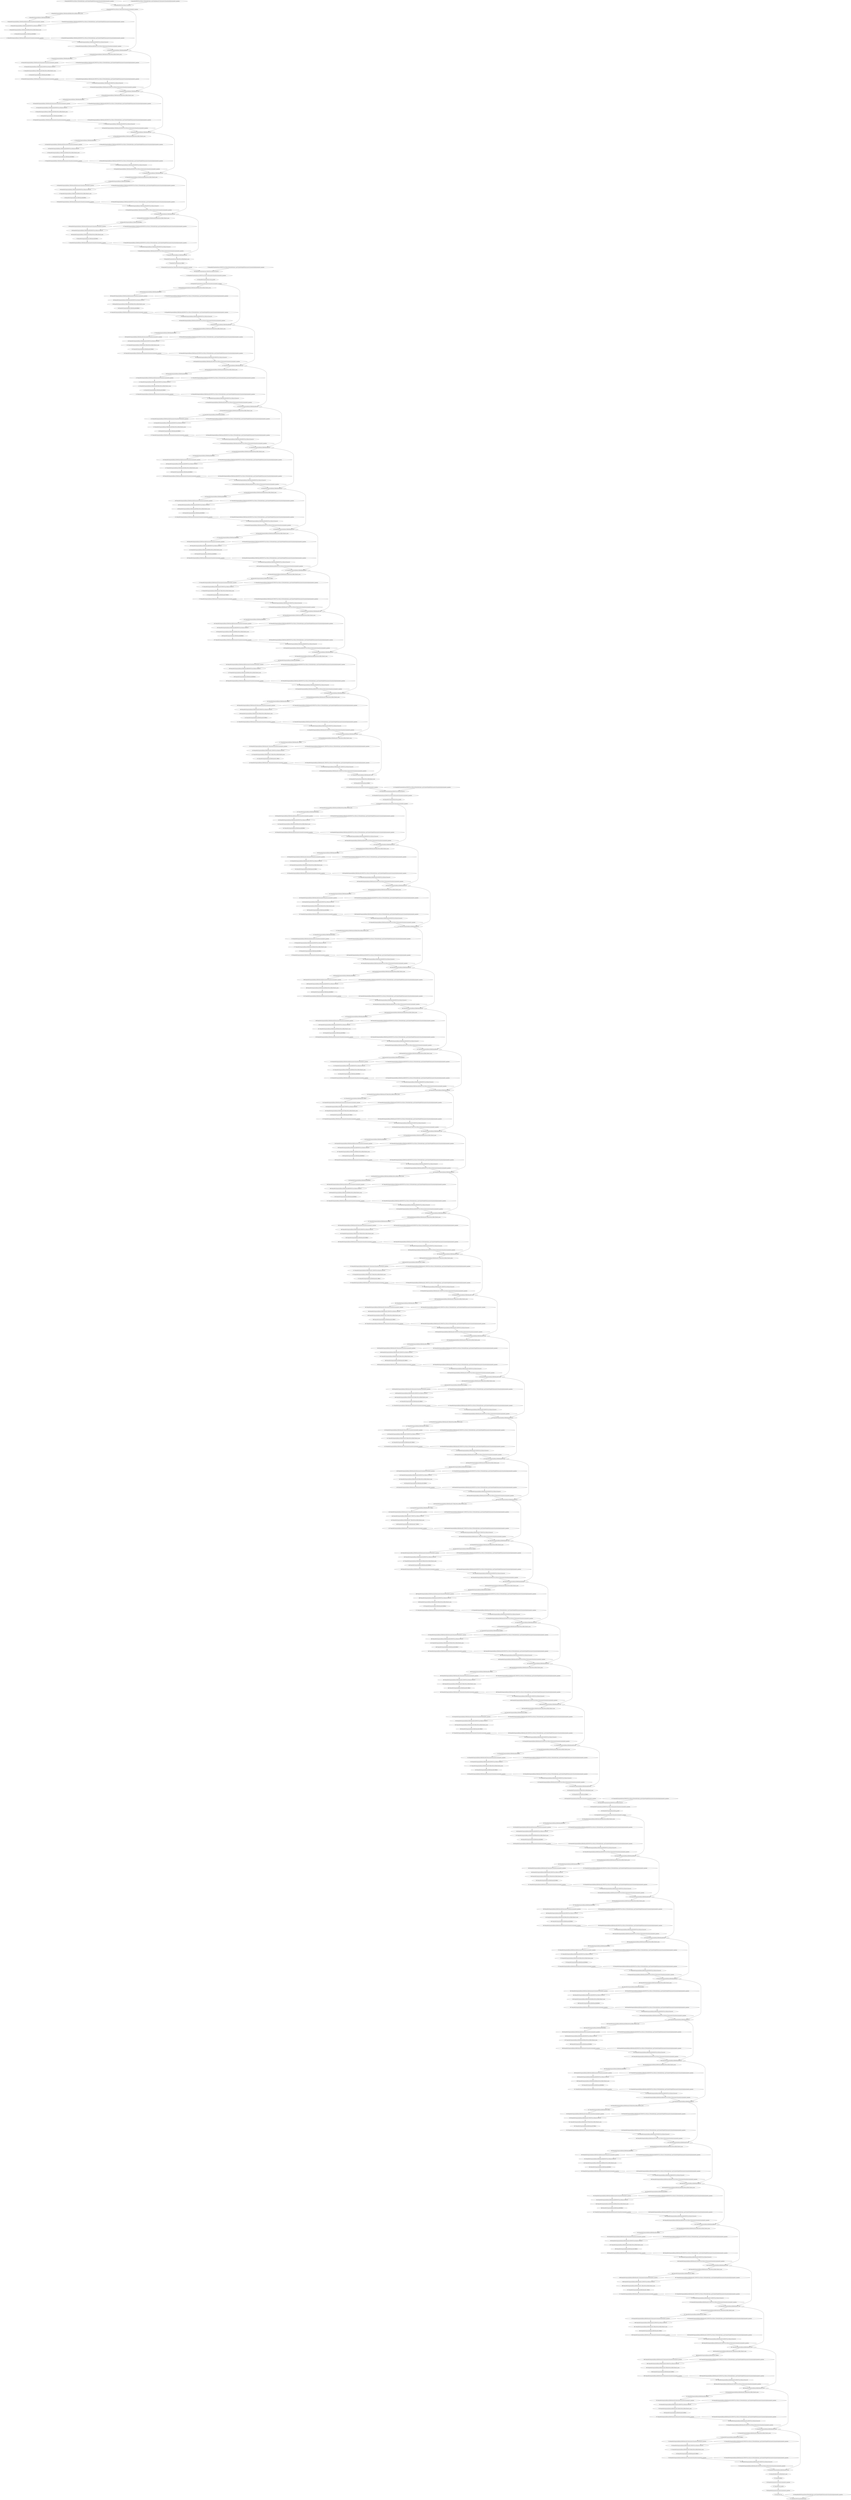 strict digraph  {
"0 DenseNet/NNCFConv2d[conv1]/ModuleDict[pre_ops]/UpdateWeight[0]/AsymmetricQuantizer[op]/asymmetric_quantize" [id=0, scope="DenseNet/NNCFConv2d[conv1]/ModuleDict[pre_ops]/UpdateWeight[0]/AsymmetricQuantizer[op]", type=asymmetric_quantize];
"1 DenseNet/NNCFConv2d[conv1]/ModuleDict[pre_ops]/UpdateInputs[1]/AsymmetricQuantizer[op]/asymmetric_quantize" [id=1, scope="DenseNet/NNCFConv2d[conv1]/ModuleDict[pre_ops]/UpdateInputs[1]/AsymmetricQuantizer[op]", type=asymmetric_quantize];
"2 DenseNet/NNCFConv2d[conv1]/conv2d" [id=2, scope="DenseNet/NNCFConv2d[conv1]", type=conv2d];
"3 DenseNet/NNCFConv2d[conv1]/AsymmetricQuantizer/asymmetric_quantize" [id=3, scope="DenseNet/NNCFConv2d[conv1]/AsymmetricQuantizer", type=asymmetric_quantize];
"4 DenseNet/Sequential[dense1]/Bottleneck[0]/BatchNorm2d[bn1]/batch_norm" [id=4, scope="DenseNet/Sequential[dense1]/Bottleneck[0]/BatchNorm2d[bn1]", type=batch_norm];
"5 DenseNet/Sequential[dense1]/Bottleneck[0]/RELU" [id=5, scope="DenseNet/Sequential[dense1]/Bottleneck[0]", type=RELU];
"6 DenseNet/Sequential[dense1]/Bottleneck[0]/AsymmetricQuantizer/asymmetric_quantize" [id=6, scope="DenseNet/Sequential[dense1]/Bottleneck[0]/AsymmetricQuantizer", type=asymmetric_quantize];
"7 DenseNet/Sequential[dense1]/Bottleneck[0]/NNCFConv2d[conv1]/ModuleDict[pre_ops]/UpdateWeight[0]/AsymmetricQuantizer[op]/asymmetric_quantize" [id=7, scope="DenseNet/Sequential[dense1]/Bottleneck[0]/NNCFConv2d[conv1]/ModuleDict[pre_ops]/UpdateWeight[0]/AsymmetricQuantizer[op]", type=asymmetric_quantize];
"8 DenseNet/Sequential[dense1]/Bottleneck[0]/NNCFConv2d[conv1]/conv2d" [id=8, scope="DenseNet/Sequential[dense1]/Bottleneck[0]/NNCFConv2d[conv1]", type=conv2d];
"9 DenseNet/Sequential[dense1]/Bottleneck[0]/BatchNorm2d[bn2]/batch_norm" [id=9, scope="DenseNet/Sequential[dense1]/Bottleneck[0]/BatchNorm2d[bn2]", type=batch_norm];
"10 DenseNet/Sequential[dense1]/Bottleneck[0]/RELU" [id=10, scope="DenseNet/Sequential[dense1]/Bottleneck[0]", type=RELU];
"11 DenseNet/Sequential[dense1]/Bottleneck[0]/AsymmetricQuantizer/asymmetric_quantize" [id=11, scope="DenseNet/Sequential[dense1]/Bottleneck[0]/AsymmetricQuantizer", type=asymmetric_quantize];
"12 DenseNet/Sequential[dense1]/Bottleneck[0]/NNCFConv2d[conv2]/ModuleDict[pre_ops]/UpdateWeight[0]/AsymmetricQuantizer[op]/asymmetric_quantize" [id=12, scope="DenseNet/Sequential[dense1]/Bottleneck[0]/NNCFConv2d[conv2]/ModuleDict[pre_ops]/UpdateWeight[0]/AsymmetricQuantizer[op]", type=asymmetric_quantize];
"13 DenseNet/Sequential[dense1]/Bottleneck[0]/NNCFConv2d[conv2]/conv2d" [id=13, scope="DenseNet/Sequential[dense1]/Bottleneck[0]/NNCFConv2d[conv2]", type=conv2d];
"14 DenseNet/Sequential[dense1]/Bottleneck[0]/NNCFConv2d[conv2]/AsymmetricQuantizer/asymmetric_quantize" [id=14, scope="DenseNet/Sequential[dense1]/Bottleneck[0]/NNCFConv2d[conv2]/AsymmetricQuantizer", type=asymmetric_quantize];
"15 DenseNet/Sequential[dense1]/Bottleneck[0]/cat" [id=15, scope="DenseNet/Sequential[dense1]/Bottleneck[0]", type=cat];
"16 DenseNet/Sequential[dense1]/Bottleneck[1]/BatchNorm2d[bn1]/batch_norm" [id=16, scope="DenseNet/Sequential[dense1]/Bottleneck[1]/BatchNorm2d[bn1]", type=batch_norm];
"17 DenseNet/Sequential[dense1]/Bottleneck[1]/RELU" [id=17, scope="DenseNet/Sequential[dense1]/Bottleneck[1]", type=RELU];
"18 DenseNet/Sequential[dense1]/Bottleneck[1]/AsymmetricQuantizer/asymmetric_quantize" [id=18, scope="DenseNet/Sequential[dense1]/Bottleneck[1]/AsymmetricQuantizer", type=asymmetric_quantize];
"19 DenseNet/Sequential[dense1]/Bottleneck[1]/NNCFConv2d[conv1]/ModuleDict[pre_ops]/UpdateWeight[0]/AsymmetricQuantizer[op]/asymmetric_quantize" [id=19, scope="DenseNet/Sequential[dense1]/Bottleneck[1]/NNCFConv2d[conv1]/ModuleDict[pre_ops]/UpdateWeight[0]/AsymmetricQuantizer[op]", type=asymmetric_quantize];
"20 DenseNet/Sequential[dense1]/Bottleneck[1]/NNCFConv2d[conv1]/conv2d" [id=20, scope="DenseNet/Sequential[dense1]/Bottleneck[1]/NNCFConv2d[conv1]", type=conv2d];
"21 DenseNet/Sequential[dense1]/Bottleneck[1]/BatchNorm2d[bn2]/batch_norm" [id=21, scope="DenseNet/Sequential[dense1]/Bottleneck[1]/BatchNorm2d[bn2]", type=batch_norm];
"22 DenseNet/Sequential[dense1]/Bottleneck[1]/RELU" [id=22, scope="DenseNet/Sequential[dense1]/Bottleneck[1]", type=RELU];
"23 DenseNet/Sequential[dense1]/Bottleneck[1]/AsymmetricQuantizer/asymmetric_quantize" [id=23, scope="DenseNet/Sequential[dense1]/Bottleneck[1]/AsymmetricQuantizer", type=asymmetric_quantize];
"24 DenseNet/Sequential[dense1]/Bottleneck[1]/NNCFConv2d[conv2]/ModuleDict[pre_ops]/UpdateWeight[0]/AsymmetricQuantizer[op]/asymmetric_quantize" [id=24, scope="DenseNet/Sequential[dense1]/Bottleneck[1]/NNCFConv2d[conv2]/ModuleDict[pre_ops]/UpdateWeight[0]/AsymmetricQuantizer[op]", type=asymmetric_quantize];
"25 DenseNet/Sequential[dense1]/Bottleneck[1]/NNCFConv2d[conv2]/conv2d" [id=25, scope="DenseNet/Sequential[dense1]/Bottleneck[1]/NNCFConv2d[conv2]", type=conv2d];
"26 DenseNet/Sequential[dense1]/Bottleneck[1]/NNCFConv2d[conv2]/AsymmetricQuantizer/asymmetric_quantize" [id=26, scope="DenseNet/Sequential[dense1]/Bottleneck[1]/NNCFConv2d[conv2]/AsymmetricQuantizer", type=asymmetric_quantize];
"27 DenseNet/Sequential[dense1]/Bottleneck[1]/cat" [id=27, scope="DenseNet/Sequential[dense1]/Bottleneck[1]", type=cat];
"28 DenseNet/Sequential[dense1]/Bottleneck[2]/BatchNorm2d[bn1]/batch_norm" [id=28, scope="DenseNet/Sequential[dense1]/Bottleneck[2]/BatchNorm2d[bn1]", type=batch_norm];
"29 DenseNet/Sequential[dense1]/Bottleneck[2]/RELU" [id=29, scope="DenseNet/Sequential[dense1]/Bottleneck[2]", type=RELU];
"30 DenseNet/Sequential[dense1]/Bottleneck[2]/AsymmetricQuantizer/asymmetric_quantize" [id=30, scope="DenseNet/Sequential[dense1]/Bottleneck[2]/AsymmetricQuantizer", type=asymmetric_quantize];
"31 DenseNet/Sequential[dense1]/Bottleneck[2]/NNCFConv2d[conv1]/ModuleDict[pre_ops]/UpdateWeight[0]/AsymmetricQuantizer[op]/asymmetric_quantize" [id=31, scope="DenseNet/Sequential[dense1]/Bottleneck[2]/NNCFConv2d[conv1]/ModuleDict[pre_ops]/UpdateWeight[0]/AsymmetricQuantizer[op]", type=asymmetric_quantize];
"32 DenseNet/Sequential[dense1]/Bottleneck[2]/NNCFConv2d[conv1]/conv2d" [id=32, scope="DenseNet/Sequential[dense1]/Bottleneck[2]/NNCFConv2d[conv1]", type=conv2d];
"33 DenseNet/Sequential[dense1]/Bottleneck[2]/BatchNorm2d[bn2]/batch_norm" [id=33, scope="DenseNet/Sequential[dense1]/Bottleneck[2]/BatchNorm2d[bn2]", type=batch_norm];
"34 DenseNet/Sequential[dense1]/Bottleneck[2]/RELU" [id=34, scope="DenseNet/Sequential[dense1]/Bottleneck[2]", type=RELU];
"35 DenseNet/Sequential[dense1]/Bottleneck[2]/AsymmetricQuantizer/asymmetric_quantize" [id=35, scope="DenseNet/Sequential[dense1]/Bottleneck[2]/AsymmetricQuantizer", type=asymmetric_quantize];
"36 DenseNet/Sequential[dense1]/Bottleneck[2]/NNCFConv2d[conv2]/ModuleDict[pre_ops]/UpdateWeight[0]/AsymmetricQuantizer[op]/asymmetric_quantize" [id=36, scope="DenseNet/Sequential[dense1]/Bottleneck[2]/NNCFConv2d[conv2]/ModuleDict[pre_ops]/UpdateWeight[0]/AsymmetricQuantizer[op]", type=asymmetric_quantize];
"37 DenseNet/Sequential[dense1]/Bottleneck[2]/NNCFConv2d[conv2]/conv2d" [id=37, scope="DenseNet/Sequential[dense1]/Bottleneck[2]/NNCFConv2d[conv2]", type=conv2d];
"38 DenseNet/Sequential[dense1]/Bottleneck[2]/NNCFConv2d[conv2]/AsymmetricQuantizer/asymmetric_quantize" [id=38, scope="DenseNet/Sequential[dense1]/Bottleneck[2]/NNCFConv2d[conv2]/AsymmetricQuantizer", type=asymmetric_quantize];
"39 DenseNet/Sequential[dense1]/Bottleneck[2]/cat" [id=39, scope="DenseNet/Sequential[dense1]/Bottleneck[2]", type=cat];
"40 DenseNet/Sequential[dense1]/Bottleneck[3]/BatchNorm2d[bn1]/batch_norm" [id=40, scope="DenseNet/Sequential[dense1]/Bottleneck[3]/BatchNorm2d[bn1]", type=batch_norm];
"41 DenseNet/Sequential[dense1]/Bottleneck[3]/RELU" [id=41, scope="DenseNet/Sequential[dense1]/Bottleneck[3]", type=RELU];
"42 DenseNet/Sequential[dense1]/Bottleneck[3]/AsymmetricQuantizer/asymmetric_quantize" [id=42, scope="DenseNet/Sequential[dense1]/Bottleneck[3]/AsymmetricQuantizer", type=asymmetric_quantize];
"43 DenseNet/Sequential[dense1]/Bottleneck[3]/NNCFConv2d[conv1]/ModuleDict[pre_ops]/UpdateWeight[0]/AsymmetricQuantizer[op]/asymmetric_quantize" [id=43, scope="DenseNet/Sequential[dense1]/Bottleneck[3]/NNCFConv2d[conv1]/ModuleDict[pre_ops]/UpdateWeight[0]/AsymmetricQuantizer[op]", type=asymmetric_quantize];
"44 DenseNet/Sequential[dense1]/Bottleneck[3]/NNCFConv2d[conv1]/conv2d" [id=44, scope="DenseNet/Sequential[dense1]/Bottleneck[3]/NNCFConv2d[conv1]", type=conv2d];
"45 DenseNet/Sequential[dense1]/Bottleneck[3]/BatchNorm2d[bn2]/batch_norm" [id=45, scope="DenseNet/Sequential[dense1]/Bottleneck[3]/BatchNorm2d[bn2]", type=batch_norm];
"46 DenseNet/Sequential[dense1]/Bottleneck[3]/RELU" [id=46, scope="DenseNet/Sequential[dense1]/Bottleneck[3]", type=RELU];
"47 DenseNet/Sequential[dense1]/Bottleneck[3]/AsymmetricQuantizer/asymmetric_quantize" [id=47, scope="DenseNet/Sequential[dense1]/Bottleneck[3]/AsymmetricQuantizer", type=asymmetric_quantize];
"48 DenseNet/Sequential[dense1]/Bottleneck[3]/NNCFConv2d[conv2]/ModuleDict[pre_ops]/UpdateWeight[0]/AsymmetricQuantizer[op]/asymmetric_quantize" [id=48, scope="DenseNet/Sequential[dense1]/Bottleneck[3]/NNCFConv2d[conv2]/ModuleDict[pre_ops]/UpdateWeight[0]/AsymmetricQuantizer[op]", type=asymmetric_quantize];
"49 DenseNet/Sequential[dense1]/Bottleneck[3]/NNCFConv2d[conv2]/conv2d" [id=49, scope="DenseNet/Sequential[dense1]/Bottleneck[3]/NNCFConv2d[conv2]", type=conv2d];
"50 DenseNet/Sequential[dense1]/Bottleneck[3]/NNCFConv2d[conv2]/AsymmetricQuantizer/asymmetric_quantize" [id=50, scope="DenseNet/Sequential[dense1]/Bottleneck[3]/NNCFConv2d[conv2]/AsymmetricQuantizer", type=asymmetric_quantize];
"51 DenseNet/Sequential[dense1]/Bottleneck[3]/cat" [id=51, scope="DenseNet/Sequential[dense1]/Bottleneck[3]", type=cat];
"52 DenseNet/Sequential[dense1]/Bottleneck[4]/BatchNorm2d[bn1]/batch_norm" [id=52, scope="DenseNet/Sequential[dense1]/Bottleneck[4]/BatchNorm2d[bn1]", type=batch_norm];
"53 DenseNet/Sequential[dense1]/Bottleneck[4]/RELU" [id=53, scope="DenseNet/Sequential[dense1]/Bottleneck[4]", type=RELU];
"54 DenseNet/Sequential[dense1]/Bottleneck[4]/AsymmetricQuantizer/asymmetric_quantize" [id=54, scope="DenseNet/Sequential[dense1]/Bottleneck[4]/AsymmetricQuantizer", type=asymmetric_quantize];
"55 DenseNet/Sequential[dense1]/Bottleneck[4]/NNCFConv2d[conv1]/ModuleDict[pre_ops]/UpdateWeight[0]/AsymmetricQuantizer[op]/asymmetric_quantize" [id=55, scope="DenseNet/Sequential[dense1]/Bottleneck[4]/NNCFConv2d[conv1]/ModuleDict[pre_ops]/UpdateWeight[0]/AsymmetricQuantizer[op]", type=asymmetric_quantize];
"56 DenseNet/Sequential[dense1]/Bottleneck[4]/NNCFConv2d[conv1]/conv2d" [id=56, scope="DenseNet/Sequential[dense1]/Bottleneck[4]/NNCFConv2d[conv1]", type=conv2d];
"57 DenseNet/Sequential[dense1]/Bottleneck[4]/BatchNorm2d[bn2]/batch_norm" [id=57, scope="DenseNet/Sequential[dense1]/Bottleneck[4]/BatchNorm2d[bn2]", type=batch_norm];
"58 DenseNet/Sequential[dense1]/Bottleneck[4]/RELU" [id=58, scope="DenseNet/Sequential[dense1]/Bottleneck[4]", type=RELU];
"59 DenseNet/Sequential[dense1]/Bottleneck[4]/AsymmetricQuantizer/asymmetric_quantize" [id=59, scope="DenseNet/Sequential[dense1]/Bottleneck[4]/AsymmetricQuantizer", type=asymmetric_quantize];
"60 DenseNet/Sequential[dense1]/Bottleneck[4]/NNCFConv2d[conv2]/ModuleDict[pre_ops]/UpdateWeight[0]/AsymmetricQuantizer[op]/asymmetric_quantize" [id=60, scope="DenseNet/Sequential[dense1]/Bottleneck[4]/NNCFConv2d[conv2]/ModuleDict[pre_ops]/UpdateWeight[0]/AsymmetricQuantizer[op]", type=asymmetric_quantize];
"61 DenseNet/Sequential[dense1]/Bottleneck[4]/NNCFConv2d[conv2]/conv2d" [id=61, scope="DenseNet/Sequential[dense1]/Bottleneck[4]/NNCFConv2d[conv2]", type=conv2d];
"62 DenseNet/Sequential[dense1]/Bottleneck[4]/NNCFConv2d[conv2]/AsymmetricQuantizer/asymmetric_quantize" [id=62, scope="DenseNet/Sequential[dense1]/Bottleneck[4]/NNCFConv2d[conv2]/AsymmetricQuantizer", type=asymmetric_quantize];
"63 DenseNet/Sequential[dense1]/Bottleneck[4]/cat" [id=63, scope="DenseNet/Sequential[dense1]/Bottleneck[4]", type=cat];
"64 DenseNet/Sequential[dense1]/Bottleneck[5]/BatchNorm2d[bn1]/batch_norm" [id=64, scope="DenseNet/Sequential[dense1]/Bottleneck[5]/BatchNorm2d[bn1]", type=batch_norm];
"65 DenseNet/Sequential[dense1]/Bottleneck[5]/RELU" [id=65, scope="DenseNet/Sequential[dense1]/Bottleneck[5]", type=RELU];
"66 DenseNet/Sequential[dense1]/Bottleneck[5]/AsymmetricQuantizer/asymmetric_quantize" [id=66, scope="DenseNet/Sequential[dense1]/Bottleneck[5]/AsymmetricQuantizer", type=asymmetric_quantize];
"67 DenseNet/Sequential[dense1]/Bottleneck[5]/NNCFConv2d[conv1]/ModuleDict[pre_ops]/UpdateWeight[0]/AsymmetricQuantizer[op]/asymmetric_quantize" [id=67, scope="DenseNet/Sequential[dense1]/Bottleneck[5]/NNCFConv2d[conv1]/ModuleDict[pre_ops]/UpdateWeight[0]/AsymmetricQuantizer[op]", type=asymmetric_quantize];
"68 DenseNet/Sequential[dense1]/Bottleneck[5]/NNCFConv2d[conv1]/conv2d" [id=68, scope="DenseNet/Sequential[dense1]/Bottleneck[5]/NNCFConv2d[conv1]", type=conv2d];
"69 DenseNet/Sequential[dense1]/Bottleneck[5]/BatchNorm2d[bn2]/batch_norm" [id=69, scope="DenseNet/Sequential[dense1]/Bottleneck[5]/BatchNorm2d[bn2]", type=batch_norm];
"70 DenseNet/Sequential[dense1]/Bottleneck[5]/RELU" [id=70, scope="DenseNet/Sequential[dense1]/Bottleneck[5]", type=RELU];
"71 DenseNet/Sequential[dense1]/Bottleneck[5]/AsymmetricQuantizer/asymmetric_quantize" [id=71, scope="DenseNet/Sequential[dense1]/Bottleneck[5]/AsymmetricQuantizer", type=asymmetric_quantize];
"72 DenseNet/Sequential[dense1]/Bottleneck[5]/NNCFConv2d[conv2]/ModuleDict[pre_ops]/UpdateWeight[0]/AsymmetricQuantizer[op]/asymmetric_quantize" [id=72, scope="DenseNet/Sequential[dense1]/Bottleneck[5]/NNCFConv2d[conv2]/ModuleDict[pre_ops]/UpdateWeight[0]/AsymmetricQuantizer[op]", type=asymmetric_quantize];
"73 DenseNet/Sequential[dense1]/Bottleneck[5]/NNCFConv2d[conv2]/conv2d" [id=73, scope="DenseNet/Sequential[dense1]/Bottleneck[5]/NNCFConv2d[conv2]", type=conv2d];
"74 DenseNet/Sequential[dense1]/Bottleneck[5]/NNCFConv2d[conv2]/AsymmetricQuantizer/asymmetric_quantize" [id=74, scope="DenseNet/Sequential[dense1]/Bottleneck[5]/NNCFConv2d[conv2]/AsymmetricQuantizer", type=asymmetric_quantize];
"75 DenseNet/Sequential[dense1]/Bottleneck[5]/cat" [id=75, scope="DenseNet/Sequential[dense1]/Bottleneck[5]", type=cat];
"76 DenseNet/Transition[trans1]/BatchNorm2d[bn]/batch_norm" [id=76, scope="DenseNet/Transition[trans1]/BatchNorm2d[bn]", type=batch_norm];
"77 DenseNet/Transition[trans1]/RELU" [id=77, scope="DenseNet/Transition[trans1]", type=RELU];
"78 DenseNet/Transition[trans1]/AsymmetricQuantizer/asymmetric_quantize" [id=78, scope="DenseNet/Transition[trans1]/AsymmetricQuantizer", type=asymmetric_quantize];
"79 DenseNet/Transition[trans1]/NNCFConv2d[conv]/ModuleDict[pre_ops]/UpdateWeight[0]/AsymmetricQuantizer[op]/asymmetric_quantize" [id=79, scope="DenseNet/Transition[trans1]/NNCFConv2d[conv]/ModuleDict[pre_ops]/UpdateWeight[0]/AsymmetricQuantizer[op]", type=asymmetric_quantize];
"80 DenseNet/Transition[trans1]/NNCFConv2d[conv]/conv2d" [id=80, scope="DenseNet/Transition[trans1]/NNCFConv2d[conv]", type=conv2d];
"81 DenseNet/Transition[trans1]/NNCFConv2d[conv]/AsymmetricQuantizer/asymmetric_quantize" [id=81, scope="DenseNet/Transition[trans1]/NNCFConv2d[conv]/AsymmetricQuantizer", type=asymmetric_quantize];
"82 DenseNet/Transition[trans1]/avg_pool2d" [id=82, scope="DenseNet/Transition[trans1]", type=avg_pool2d];
"83 DenseNet/Transition[trans1]/AsymmetricQuantizer/asymmetric_quantize" [id=83, scope="DenseNet/Transition[trans1]/AsymmetricQuantizer", type=asymmetric_quantize];
"84 DenseNet/Sequential[dense2]/Bottleneck[0]/BatchNorm2d[bn1]/batch_norm" [id=84, scope="DenseNet/Sequential[dense2]/Bottleneck[0]/BatchNorm2d[bn1]", type=batch_norm];
"85 DenseNet/Sequential[dense2]/Bottleneck[0]/RELU" [id=85, scope="DenseNet/Sequential[dense2]/Bottleneck[0]", type=RELU];
"86 DenseNet/Sequential[dense2]/Bottleneck[0]/AsymmetricQuantizer/asymmetric_quantize" [id=86, scope="DenseNet/Sequential[dense2]/Bottleneck[0]/AsymmetricQuantizer", type=asymmetric_quantize];
"87 DenseNet/Sequential[dense2]/Bottleneck[0]/NNCFConv2d[conv1]/ModuleDict[pre_ops]/UpdateWeight[0]/AsymmetricQuantizer[op]/asymmetric_quantize" [id=87, scope="DenseNet/Sequential[dense2]/Bottleneck[0]/NNCFConv2d[conv1]/ModuleDict[pre_ops]/UpdateWeight[0]/AsymmetricQuantizer[op]", type=asymmetric_quantize];
"88 DenseNet/Sequential[dense2]/Bottleneck[0]/NNCFConv2d[conv1]/conv2d" [id=88, scope="DenseNet/Sequential[dense2]/Bottleneck[0]/NNCFConv2d[conv1]", type=conv2d];
"89 DenseNet/Sequential[dense2]/Bottleneck[0]/BatchNorm2d[bn2]/batch_norm" [id=89, scope="DenseNet/Sequential[dense2]/Bottleneck[0]/BatchNorm2d[bn2]", type=batch_norm];
"90 DenseNet/Sequential[dense2]/Bottleneck[0]/RELU" [id=90, scope="DenseNet/Sequential[dense2]/Bottleneck[0]", type=RELU];
"91 DenseNet/Sequential[dense2]/Bottleneck[0]/AsymmetricQuantizer/asymmetric_quantize" [id=91, scope="DenseNet/Sequential[dense2]/Bottleneck[0]/AsymmetricQuantizer", type=asymmetric_quantize];
"92 DenseNet/Sequential[dense2]/Bottleneck[0]/NNCFConv2d[conv2]/ModuleDict[pre_ops]/UpdateWeight[0]/AsymmetricQuantizer[op]/asymmetric_quantize" [id=92, scope="DenseNet/Sequential[dense2]/Bottleneck[0]/NNCFConv2d[conv2]/ModuleDict[pre_ops]/UpdateWeight[0]/AsymmetricQuantizer[op]", type=asymmetric_quantize];
"93 DenseNet/Sequential[dense2]/Bottleneck[0]/NNCFConv2d[conv2]/conv2d" [id=93, scope="DenseNet/Sequential[dense2]/Bottleneck[0]/NNCFConv2d[conv2]", type=conv2d];
"94 DenseNet/Sequential[dense2]/Bottleneck[0]/NNCFConv2d[conv2]/AsymmetricQuantizer/asymmetric_quantize" [id=94, scope="DenseNet/Sequential[dense2]/Bottleneck[0]/NNCFConv2d[conv2]/AsymmetricQuantizer", type=asymmetric_quantize];
"95 DenseNet/Sequential[dense2]/Bottleneck[0]/cat" [id=95, scope="DenseNet/Sequential[dense2]/Bottleneck[0]", type=cat];
"96 DenseNet/Sequential[dense2]/Bottleneck[1]/BatchNorm2d[bn1]/batch_norm" [id=96, scope="DenseNet/Sequential[dense2]/Bottleneck[1]/BatchNorm2d[bn1]", type=batch_norm];
"97 DenseNet/Sequential[dense2]/Bottleneck[1]/RELU" [id=97, scope="DenseNet/Sequential[dense2]/Bottleneck[1]", type=RELU];
"98 DenseNet/Sequential[dense2]/Bottleneck[1]/AsymmetricQuantizer/asymmetric_quantize" [id=98, scope="DenseNet/Sequential[dense2]/Bottleneck[1]/AsymmetricQuantizer", type=asymmetric_quantize];
"99 DenseNet/Sequential[dense2]/Bottleneck[1]/NNCFConv2d[conv1]/ModuleDict[pre_ops]/UpdateWeight[0]/AsymmetricQuantizer[op]/asymmetric_quantize" [id=99, scope="DenseNet/Sequential[dense2]/Bottleneck[1]/NNCFConv2d[conv1]/ModuleDict[pre_ops]/UpdateWeight[0]/AsymmetricQuantizer[op]", type=asymmetric_quantize];
"100 DenseNet/Sequential[dense2]/Bottleneck[1]/NNCFConv2d[conv1]/conv2d" [id=100, scope="DenseNet/Sequential[dense2]/Bottleneck[1]/NNCFConv2d[conv1]", type=conv2d];
"101 DenseNet/Sequential[dense2]/Bottleneck[1]/BatchNorm2d[bn2]/batch_norm" [id=101, scope="DenseNet/Sequential[dense2]/Bottleneck[1]/BatchNorm2d[bn2]", type=batch_norm];
"102 DenseNet/Sequential[dense2]/Bottleneck[1]/RELU" [id=102, scope="DenseNet/Sequential[dense2]/Bottleneck[1]", type=RELU];
"103 DenseNet/Sequential[dense2]/Bottleneck[1]/AsymmetricQuantizer/asymmetric_quantize" [id=103, scope="DenseNet/Sequential[dense2]/Bottleneck[1]/AsymmetricQuantizer", type=asymmetric_quantize];
"104 DenseNet/Sequential[dense2]/Bottleneck[1]/NNCFConv2d[conv2]/ModuleDict[pre_ops]/UpdateWeight[0]/AsymmetricQuantizer[op]/asymmetric_quantize" [id=104, scope="DenseNet/Sequential[dense2]/Bottleneck[1]/NNCFConv2d[conv2]/ModuleDict[pre_ops]/UpdateWeight[0]/AsymmetricQuantizer[op]", type=asymmetric_quantize];
"105 DenseNet/Sequential[dense2]/Bottleneck[1]/NNCFConv2d[conv2]/conv2d" [id=105, scope="DenseNet/Sequential[dense2]/Bottleneck[1]/NNCFConv2d[conv2]", type=conv2d];
"106 DenseNet/Sequential[dense2]/Bottleneck[1]/NNCFConv2d[conv2]/AsymmetricQuantizer/asymmetric_quantize" [id=106, scope="DenseNet/Sequential[dense2]/Bottleneck[1]/NNCFConv2d[conv2]/AsymmetricQuantizer", type=asymmetric_quantize];
"107 DenseNet/Sequential[dense2]/Bottleneck[1]/cat" [id=107, scope="DenseNet/Sequential[dense2]/Bottleneck[1]", type=cat];
"108 DenseNet/Sequential[dense2]/Bottleneck[2]/BatchNorm2d[bn1]/batch_norm" [id=108, scope="DenseNet/Sequential[dense2]/Bottleneck[2]/BatchNorm2d[bn1]", type=batch_norm];
"109 DenseNet/Sequential[dense2]/Bottleneck[2]/RELU" [id=109, scope="DenseNet/Sequential[dense2]/Bottleneck[2]", type=RELU];
"110 DenseNet/Sequential[dense2]/Bottleneck[2]/AsymmetricQuantizer/asymmetric_quantize" [id=110, scope="DenseNet/Sequential[dense2]/Bottleneck[2]/AsymmetricQuantizer", type=asymmetric_quantize];
"111 DenseNet/Sequential[dense2]/Bottleneck[2]/NNCFConv2d[conv1]/ModuleDict[pre_ops]/UpdateWeight[0]/AsymmetricQuantizer[op]/asymmetric_quantize" [id=111, scope="DenseNet/Sequential[dense2]/Bottleneck[2]/NNCFConv2d[conv1]/ModuleDict[pre_ops]/UpdateWeight[0]/AsymmetricQuantizer[op]", type=asymmetric_quantize];
"112 DenseNet/Sequential[dense2]/Bottleneck[2]/NNCFConv2d[conv1]/conv2d" [id=112, scope="DenseNet/Sequential[dense2]/Bottleneck[2]/NNCFConv2d[conv1]", type=conv2d];
"113 DenseNet/Sequential[dense2]/Bottleneck[2]/BatchNorm2d[bn2]/batch_norm" [id=113, scope="DenseNet/Sequential[dense2]/Bottleneck[2]/BatchNorm2d[bn2]", type=batch_norm];
"114 DenseNet/Sequential[dense2]/Bottleneck[2]/RELU" [id=114, scope="DenseNet/Sequential[dense2]/Bottleneck[2]", type=RELU];
"115 DenseNet/Sequential[dense2]/Bottleneck[2]/AsymmetricQuantizer/asymmetric_quantize" [id=115, scope="DenseNet/Sequential[dense2]/Bottleneck[2]/AsymmetricQuantizer", type=asymmetric_quantize];
"116 DenseNet/Sequential[dense2]/Bottleneck[2]/NNCFConv2d[conv2]/ModuleDict[pre_ops]/UpdateWeight[0]/AsymmetricQuantizer[op]/asymmetric_quantize" [id=116, scope="DenseNet/Sequential[dense2]/Bottleneck[2]/NNCFConv2d[conv2]/ModuleDict[pre_ops]/UpdateWeight[0]/AsymmetricQuantizer[op]", type=asymmetric_quantize];
"117 DenseNet/Sequential[dense2]/Bottleneck[2]/NNCFConv2d[conv2]/conv2d" [id=117, scope="DenseNet/Sequential[dense2]/Bottleneck[2]/NNCFConv2d[conv2]", type=conv2d];
"118 DenseNet/Sequential[dense2]/Bottleneck[2]/NNCFConv2d[conv2]/AsymmetricQuantizer/asymmetric_quantize" [id=118, scope="DenseNet/Sequential[dense2]/Bottleneck[2]/NNCFConv2d[conv2]/AsymmetricQuantizer", type=asymmetric_quantize];
"119 DenseNet/Sequential[dense2]/Bottleneck[2]/cat" [id=119, scope="DenseNet/Sequential[dense2]/Bottleneck[2]", type=cat];
"120 DenseNet/Sequential[dense2]/Bottleneck[3]/BatchNorm2d[bn1]/batch_norm" [id=120, scope="DenseNet/Sequential[dense2]/Bottleneck[3]/BatchNorm2d[bn1]", type=batch_norm];
"121 DenseNet/Sequential[dense2]/Bottleneck[3]/RELU" [id=121, scope="DenseNet/Sequential[dense2]/Bottleneck[3]", type=RELU];
"122 DenseNet/Sequential[dense2]/Bottleneck[3]/AsymmetricQuantizer/asymmetric_quantize" [id=122, scope="DenseNet/Sequential[dense2]/Bottleneck[3]/AsymmetricQuantizer", type=asymmetric_quantize];
"123 DenseNet/Sequential[dense2]/Bottleneck[3]/NNCFConv2d[conv1]/ModuleDict[pre_ops]/UpdateWeight[0]/AsymmetricQuantizer[op]/asymmetric_quantize" [id=123, scope="DenseNet/Sequential[dense2]/Bottleneck[3]/NNCFConv2d[conv1]/ModuleDict[pre_ops]/UpdateWeight[0]/AsymmetricQuantizer[op]", type=asymmetric_quantize];
"124 DenseNet/Sequential[dense2]/Bottleneck[3]/NNCFConv2d[conv1]/conv2d" [id=124, scope="DenseNet/Sequential[dense2]/Bottleneck[3]/NNCFConv2d[conv1]", type=conv2d];
"125 DenseNet/Sequential[dense2]/Bottleneck[3]/BatchNorm2d[bn2]/batch_norm" [id=125, scope="DenseNet/Sequential[dense2]/Bottleneck[3]/BatchNorm2d[bn2]", type=batch_norm];
"126 DenseNet/Sequential[dense2]/Bottleneck[3]/RELU" [id=126, scope="DenseNet/Sequential[dense2]/Bottleneck[3]", type=RELU];
"127 DenseNet/Sequential[dense2]/Bottleneck[3]/AsymmetricQuantizer/asymmetric_quantize" [id=127, scope="DenseNet/Sequential[dense2]/Bottleneck[3]/AsymmetricQuantizer", type=asymmetric_quantize];
"128 DenseNet/Sequential[dense2]/Bottleneck[3]/NNCFConv2d[conv2]/ModuleDict[pre_ops]/UpdateWeight[0]/AsymmetricQuantizer[op]/asymmetric_quantize" [id=128, scope="DenseNet/Sequential[dense2]/Bottleneck[3]/NNCFConv2d[conv2]/ModuleDict[pre_ops]/UpdateWeight[0]/AsymmetricQuantizer[op]", type=asymmetric_quantize];
"129 DenseNet/Sequential[dense2]/Bottleneck[3]/NNCFConv2d[conv2]/conv2d" [id=129, scope="DenseNet/Sequential[dense2]/Bottleneck[3]/NNCFConv2d[conv2]", type=conv2d];
"130 DenseNet/Sequential[dense2]/Bottleneck[3]/NNCFConv2d[conv2]/AsymmetricQuantizer/asymmetric_quantize" [id=130, scope="DenseNet/Sequential[dense2]/Bottleneck[3]/NNCFConv2d[conv2]/AsymmetricQuantizer", type=asymmetric_quantize];
"131 DenseNet/Sequential[dense2]/Bottleneck[3]/cat" [id=131, scope="DenseNet/Sequential[dense2]/Bottleneck[3]", type=cat];
"132 DenseNet/Sequential[dense2]/Bottleneck[4]/BatchNorm2d[bn1]/batch_norm" [id=132, scope="DenseNet/Sequential[dense2]/Bottleneck[4]/BatchNorm2d[bn1]", type=batch_norm];
"133 DenseNet/Sequential[dense2]/Bottleneck[4]/RELU" [id=133, scope="DenseNet/Sequential[dense2]/Bottleneck[4]", type=RELU];
"134 DenseNet/Sequential[dense2]/Bottleneck[4]/AsymmetricQuantizer/asymmetric_quantize" [id=134, scope="DenseNet/Sequential[dense2]/Bottleneck[4]/AsymmetricQuantizer", type=asymmetric_quantize];
"135 DenseNet/Sequential[dense2]/Bottleneck[4]/NNCFConv2d[conv1]/ModuleDict[pre_ops]/UpdateWeight[0]/AsymmetricQuantizer[op]/asymmetric_quantize" [id=135, scope="DenseNet/Sequential[dense2]/Bottleneck[4]/NNCFConv2d[conv1]/ModuleDict[pre_ops]/UpdateWeight[0]/AsymmetricQuantizer[op]", type=asymmetric_quantize];
"136 DenseNet/Sequential[dense2]/Bottleneck[4]/NNCFConv2d[conv1]/conv2d" [id=136, scope="DenseNet/Sequential[dense2]/Bottleneck[4]/NNCFConv2d[conv1]", type=conv2d];
"137 DenseNet/Sequential[dense2]/Bottleneck[4]/BatchNorm2d[bn2]/batch_norm" [id=137, scope="DenseNet/Sequential[dense2]/Bottleneck[4]/BatchNorm2d[bn2]", type=batch_norm];
"138 DenseNet/Sequential[dense2]/Bottleneck[4]/RELU" [id=138, scope="DenseNet/Sequential[dense2]/Bottleneck[4]", type=RELU];
"139 DenseNet/Sequential[dense2]/Bottleneck[4]/AsymmetricQuantizer/asymmetric_quantize" [id=139, scope="DenseNet/Sequential[dense2]/Bottleneck[4]/AsymmetricQuantizer", type=asymmetric_quantize];
"140 DenseNet/Sequential[dense2]/Bottleneck[4]/NNCFConv2d[conv2]/ModuleDict[pre_ops]/UpdateWeight[0]/AsymmetricQuantizer[op]/asymmetric_quantize" [id=140, scope="DenseNet/Sequential[dense2]/Bottleneck[4]/NNCFConv2d[conv2]/ModuleDict[pre_ops]/UpdateWeight[0]/AsymmetricQuantizer[op]", type=asymmetric_quantize];
"141 DenseNet/Sequential[dense2]/Bottleneck[4]/NNCFConv2d[conv2]/conv2d" [id=141, scope="DenseNet/Sequential[dense2]/Bottleneck[4]/NNCFConv2d[conv2]", type=conv2d];
"142 DenseNet/Sequential[dense2]/Bottleneck[4]/NNCFConv2d[conv2]/AsymmetricQuantizer/asymmetric_quantize" [id=142, scope="DenseNet/Sequential[dense2]/Bottleneck[4]/NNCFConv2d[conv2]/AsymmetricQuantizer", type=asymmetric_quantize];
"143 DenseNet/Sequential[dense2]/Bottleneck[4]/cat" [id=143, scope="DenseNet/Sequential[dense2]/Bottleneck[4]", type=cat];
"144 DenseNet/Sequential[dense2]/Bottleneck[5]/BatchNorm2d[bn1]/batch_norm" [id=144, scope="DenseNet/Sequential[dense2]/Bottleneck[5]/BatchNorm2d[bn1]", type=batch_norm];
"145 DenseNet/Sequential[dense2]/Bottleneck[5]/RELU" [id=145, scope="DenseNet/Sequential[dense2]/Bottleneck[5]", type=RELU];
"146 DenseNet/Sequential[dense2]/Bottleneck[5]/AsymmetricQuantizer/asymmetric_quantize" [id=146, scope="DenseNet/Sequential[dense2]/Bottleneck[5]/AsymmetricQuantizer", type=asymmetric_quantize];
"147 DenseNet/Sequential[dense2]/Bottleneck[5]/NNCFConv2d[conv1]/ModuleDict[pre_ops]/UpdateWeight[0]/AsymmetricQuantizer[op]/asymmetric_quantize" [id=147, scope="DenseNet/Sequential[dense2]/Bottleneck[5]/NNCFConv2d[conv1]/ModuleDict[pre_ops]/UpdateWeight[0]/AsymmetricQuantizer[op]", type=asymmetric_quantize];
"148 DenseNet/Sequential[dense2]/Bottleneck[5]/NNCFConv2d[conv1]/conv2d" [id=148, scope="DenseNet/Sequential[dense2]/Bottleneck[5]/NNCFConv2d[conv1]", type=conv2d];
"149 DenseNet/Sequential[dense2]/Bottleneck[5]/BatchNorm2d[bn2]/batch_norm" [id=149, scope="DenseNet/Sequential[dense2]/Bottleneck[5]/BatchNorm2d[bn2]", type=batch_norm];
"150 DenseNet/Sequential[dense2]/Bottleneck[5]/RELU" [id=150, scope="DenseNet/Sequential[dense2]/Bottleneck[5]", type=RELU];
"151 DenseNet/Sequential[dense2]/Bottleneck[5]/AsymmetricQuantizer/asymmetric_quantize" [id=151, scope="DenseNet/Sequential[dense2]/Bottleneck[5]/AsymmetricQuantizer", type=asymmetric_quantize];
"152 DenseNet/Sequential[dense2]/Bottleneck[5]/NNCFConv2d[conv2]/ModuleDict[pre_ops]/UpdateWeight[0]/AsymmetricQuantizer[op]/asymmetric_quantize" [id=152, scope="DenseNet/Sequential[dense2]/Bottleneck[5]/NNCFConv2d[conv2]/ModuleDict[pre_ops]/UpdateWeight[0]/AsymmetricQuantizer[op]", type=asymmetric_quantize];
"153 DenseNet/Sequential[dense2]/Bottleneck[5]/NNCFConv2d[conv2]/conv2d" [id=153, scope="DenseNet/Sequential[dense2]/Bottleneck[5]/NNCFConv2d[conv2]", type=conv2d];
"154 DenseNet/Sequential[dense2]/Bottleneck[5]/NNCFConv2d[conv2]/AsymmetricQuantizer/asymmetric_quantize" [id=154, scope="DenseNet/Sequential[dense2]/Bottleneck[5]/NNCFConv2d[conv2]/AsymmetricQuantizer", type=asymmetric_quantize];
"155 DenseNet/Sequential[dense2]/Bottleneck[5]/cat" [id=155, scope="DenseNet/Sequential[dense2]/Bottleneck[5]", type=cat];
"156 DenseNet/Sequential[dense2]/Bottleneck[6]/BatchNorm2d[bn1]/batch_norm" [id=156, scope="DenseNet/Sequential[dense2]/Bottleneck[6]/BatchNorm2d[bn1]", type=batch_norm];
"157 DenseNet/Sequential[dense2]/Bottleneck[6]/RELU" [id=157, scope="DenseNet/Sequential[dense2]/Bottleneck[6]", type=RELU];
"158 DenseNet/Sequential[dense2]/Bottleneck[6]/AsymmetricQuantizer/asymmetric_quantize" [id=158, scope="DenseNet/Sequential[dense2]/Bottleneck[6]/AsymmetricQuantizer", type=asymmetric_quantize];
"159 DenseNet/Sequential[dense2]/Bottleneck[6]/NNCFConv2d[conv1]/ModuleDict[pre_ops]/UpdateWeight[0]/AsymmetricQuantizer[op]/asymmetric_quantize" [id=159, scope="DenseNet/Sequential[dense2]/Bottleneck[6]/NNCFConv2d[conv1]/ModuleDict[pre_ops]/UpdateWeight[0]/AsymmetricQuantizer[op]", type=asymmetric_quantize];
"160 DenseNet/Sequential[dense2]/Bottleneck[6]/NNCFConv2d[conv1]/conv2d" [id=160, scope="DenseNet/Sequential[dense2]/Bottleneck[6]/NNCFConv2d[conv1]", type=conv2d];
"161 DenseNet/Sequential[dense2]/Bottleneck[6]/BatchNorm2d[bn2]/batch_norm" [id=161, scope="DenseNet/Sequential[dense2]/Bottleneck[6]/BatchNorm2d[bn2]", type=batch_norm];
"162 DenseNet/Sequential[dense2]/Bottleneck[6]/RELU" [id=162, scope="DenseNet/Sequential[dense2]/Bottleneck[6]", type=RELU];
"163 DenseNet/Sequential[dense2]/Bottleneck[6]/AsymmetricQuantizer/asymmetric_quantize" [id=163, scope="DenseNet/Sequential[dense2]/Bottleneck[6]/AsymmetricQuantizer", type=asymmetric_quantize];
"164 DenseNet/Sequential[dense2]/Bottleneck[6]/NNCFConv2d[conv2]/ModuleDict[pre_ops]/UpdateWeight[0]/AsymmetricQuantizer[op]/asymmetric_quantize" [id=164, scope="DenseNet/Sequential[dense2]/Bottleneck[6]/NNCFConv2d[conv2]/ModuleDict[pre_ops]/UpdateWeight[0]/AsymmetricQuantizer[op]", type=asymmetric_quantize];
"165 DenseNet/Sequential[dense2]/Bottleneck[6]/NNCFConv2d[conv2]/conv2d" [id=165, scope="DenseNet/Sequential[dense2]/Bottleneck[6]/NNCFConv2d[conv2]", type=conv2d];
"166 DenseNet/Sequential[dense2]/Bottleneck[6]/NNCFConv2d[conv2]/AsymmetricQuantizer/asymmetric_quantize" [id=166, scope="DenseNet/Sequential[dense2]/Bottleneck[6]/NNCFConv2d[conv2]/AsymmetricQuantizer", type=asymmetric_quantize];
"167 DenseNet/Sequential[dense2]/Bottleneck[6]/cat" [id=167, scope="DenseNet/Sequential[dense2]/Bottleneck[6]", type=cat];
"168 DenseNet/Sequential[dense2]/Bottleneck[7]/BatchNorm2d[bn1]/batch_norm" [id=168, scope="DenseNet/Sequential[dense2]/Bottleneck[7]/BatchNorm2d[bn1]", type=batch_norm];
"169 DenseNet/Sequential[dense2]/Bottleneck[7]/RELU" [id=169, scope="DenseNet/Sequential[dense2]/Bottleneck[7]", type=RELU];
"170 DenseNet/Sequential[dense2]/Bottleneck[7]/AsymmetricQuantizer/asymmetric_quantize" [id=170, scope="DenseNet/Sequential[dense2]/Bottleneck[7]/AsymmetricQuantizer", type=asymmetric_quantize];
"171 DenseNet/Sequential[dense2]/Bottleneck[7]/NNCFConv2d[conv1]/ModuleDict[pre_ops]/UpdateWeight[0]/AsymmetricQuantizer[op]/asymmetric_quantize" [id=171, scope="DenseNet/Sequential[dense2]/Bottleneck[7]/NNCFConv2d[conv1]/ModuleDict[pre_ops]/UpdateWeight[0]/AsymmetricQuantizer[op]", type=asymmetric_quantize];
"172 DenseNet/Sequential[dense2]/Bottleneck[7]/NNCFConv2d[conv1]/conv2d" [id=172, scope="DenseNet/Sequential[dense2]/Bottleneck[7]/NNCFConv2d[conv1]", type=conv2d];
"173 DenseNet/Sequential[dense2]/Bottleneck[7]/BatchNorm2d[bn2]/batch_norm" [id=173, scope="DenseNet/Sequential[dense2]/Bottleneck[7]/BatchNorm2d[bn2]", type=batch_norm];
"174 DenseNet/Sequential[dense2]/Bottleneck[7]/RELU" [id=174, scope="DenseNet/Sequential[dense2]/Bottleneck[7]", type=RELU];
"175 DenseNet/Sequential[dense2]/Bottleneck[7]/AsymmetricQuantizer/asymmetric_quantize" [id=175, scope="DenseNet/Sequential[dense2]/Bottleneck[7]/AsymmetricQuantizer", type=asymmetric_quantize];
"176 DenseNet/Sequential[dense2]/Bottleneck[7]/NNCFConv2d[conv2]/ModuleDict[pre_ops]/UpdateWeight[0]/AsymmetricQuantizer[op]/asymmetric_quantize" [id=176, scope="DenseNet/Sequential[dense2]/Bottleneck[7]/NNCFConv2d[conv2]/ModuleDict[pre_ops]/UpdateWeight[0]/AsymmetricQuantizer[op]", type=asymmetric_quantize];
"177 DenseNet/Sequential[dense2]/Bottleneck[7]/NNCFConv2d[conv2]/conv2d" [id=177, scope="DenseNet/Sequential[dense2]/Bottleneck[7]/NNCFConv2d[conv2]", type=conv2d];
"178 DenseNet/Sequential[dense2]/Bottleneck[7]/NNCFConv2d[conv2]/AsymmetricQuantizer/asymmetric_quantize" [id=178, scope="DenseNet/Sequential[dense2]/Bottleneck[7]/NNCFConv2d[conv2]/AsymmetricQuantizer", type=asymmetric_quantize];
"179 DenseNet/Sequential[dense2]/Bottleneck[7]/cat" [id=179, scope="DenseNet/Sequential[dense2]/Bottleneck[7]", type=cat];
"180 DenseNet/Sequential[dense2]/Bottleneck[8]/BatchNorm2d[bn1]/batch_norm" [id=180, scope="DenseNet/Sequential[dense2]/Bottleneck[8]/BatchNorm2d[bn1]", type=batch_norm];
"181 DenseNet/Sequential[dense2]/Bottleneck[8]/RELU" [id=181, scope="DenseNet/Sequential[dense2]/Bottleneck[8]", type=RELU];
"182 DenseNet/Sequential[dense2]/Bottleneck[8]/AsymmetricQuantizer/asymmetric_quantize" [id=182, scope="DenseNet/Sequential[dense2]/Bottleneck[8]/AsymmetricQuantizer", type=asymmetric_quantize];
"183 DenseNet/Sequential[dense2]/Bottleneck[8]/NNCFConv2d[conv1]/ModuleDict[pre_ops]/UpdateWeight[0]/AsymmetricQuantizer[op]/asymmetric_quantize" [id=183, scope="DenseNet/Sequential[dense2]/Bottleneck[8]/NNCFConv2d[conv1]/ModuleDict[pre_ops]/UpdateWeight[0]/AsymmetricQuantizer[op]", type=asymmetric_quantize];
"184 DenseNet/Sequential[dense2]/Bottleneck[8]/NNCFConv2d[conv1]/conv2d" [id=184, scope="DenseNet/Sequential[dense2]/Bottleneck[8]/NNCFConv2d[conv1]", type=conv2d];
"185 DenseNet/Sequential[dense2]/Bottleneck[8]/BatchNorm2d[bn2]/batch_norm" [id=185, scope="DenseNet/Sequential[dense2]/Bottleneck[8]/BatchNorm2d[bn2]", type=batch_norm];
"186 DenseNet/Sequential[dense2]/Bottleneck[8]/RELU" [id=186, scope="DenseNet/Sequential[dense2]/Bottleneck[8]", type=RELU];
"187 DenseNet/Sequential[dense2]/Bottleneck[8]/AsymmetricQuantizer/asymmetric_quantize" [id=187, scope="DenseNet/Sequential[dense2]/Bottleneck[8]/AsymmetricQuantizer", type=asymmetric_quantize];
"188 DenseNet/Sequential[dense2]/Bottleneck[8]/NNCFConv2d[conv2]/ModuleDict[pre_ops]/UpdateWeight[0]/AsymmetricQuantizer[op]/asymmetric_quantize" [id=188, scope="DenseNet/Sequential[dense2]/Bottleneck[8]/NNCFConv2d[conv2]/ModuleDict[pre_ops]/UpdateWeight[0]/AsymmetricQuantizer[op]", type=asymmetric_quantize];
"189 DenseNet/Sequential[dense2]/Bottleneck[8]/NNCFConv2d[conv2]/conv2d" [id=189, scope="DenseNet/Sequential[dense2]/Bottleneck[8]/NNCFConv2d[conv2]", type=conv2d];
"190 DenseNet/Sequential[dense2]/Bottleneck[8]/NNCFConv2d[conv2]/AsymmetricQuantizer/asymmetric_quantize" [id=190, scope="DenseNet/Sequential[dense2]/Bottleneck[8]/NNCFConv2d[conv2]/AsymmetricQuantizer", type=asymmetric_quantize];
"191 DenseNet/Sequential[dense2]/Bottleneck[8]/cat" [id=191, scope="DenseNet/Sequential[dense2]/Bottleneck[8]", type=cat];
"192 DenseNet/Sequential[dense2]/Bottleneck[9]/BatchNorm2d[bn1]/batch_norm" [id=192, scope="DenseNet/Sequential[dense2]/Bottleneck[9]/BatchNorm2d[bn1]", type=batch_norm];
"193 DenseNet/Sequential[dense2]/Bottleneck[9]/RELU" [id=193, scope="DenseNet/Sequential[dense2]/Bottleneck[9]", type=RELU];
"194 DenseNet/Sequential[dense2]/Bottleneck[9]/AsymmetricQuantizer/asymmetric_quantize" [id=194, scope="DenseNet/Sequential[dense2]/Bottleneck[9]/AsymmetricQuantizer", type=asymmetric_quantize];
"195 DenseNet/Sequential[dense2]/Bottleneck[9]/NNCFConv2d[conv1]/ModuleDict[pre_ops]/UpdateWeight[0]/AsymmetricQuantizer[op]/asymmetric_quantize" [id=195, scope="DenseNet/Sequential[dense2]/Bottleneck[9]/NNCFConv2d[conv1]/ModuleDict[pre_ops]/UpdateWeight[0]/AsymmetricQuantizer[op]", type=asymmetric_quantize];
"196 DenseNet/Sequential[dense2]/Bottleneck[9]/NNCFConv2d[conv1]/conv2d" [id=196, scope="DenseNet/Sequential[dense2]/Bottleneck[9]/NNCFConv2d[conv1]", type=conv2d];
"197 DenseNet/Sequential[dense2]/Bottleneck[9]/BatchNorm2d[bn2]/batch_norm" [id=197, scope="DenseNet/Sequential[dense2]/Bottleneck[9]/BatchNorm2d[bn2]", type=batch_norm];
"198 DenseNet/Sequential[dense2]/Bottleneck[9]/RELU" [id=198, scope="DenseNet/Sequential[dense2]/Bottleneck[9]", type=RELU];
"199 DenseNet/Sequential[dense2]/Bottleneck[9]/AsymmetricQuantizer/asymmetric_quantize" [id=199, scope="DenseNet/Sequential[dense2]/Bottleneck[9]/AsymmetricQuantizer", type=asymmetric_quantize];
"200 DenseNet/Sequential[dense2]/Bottleneck[9]/NNCFConv2d[conv2]/ModuleDict[pre_ops]/UpdateWeight[0]/AsymmetricQuantizer[op]/asymmetric_quantize" [id=200, scope="DenseNet/Sequential[dense2]/Bottleneck[9]/NNCFConv2d[conv2]/ModuleDict[pre_ops]/UpdateWeight[0]/AsymmetricQuantizer[op]", type=asymmetric_quantize];
"201 DenseNet/Sequential[dense2]/Bottleneck[9]/NNCFConv2d[conv2]/conv2d" [id=201, scope="DenseNet/Sequential[dense2]/Bottleneck[9]/NNCFConv2d[conv2]", type=conv2d];
"202 DenseNet/Sequential[dense2]/Bottleneck[9]/NNCFConv2d[conv2]/AsymmetricQuantizer/asymmetric_quantize" [id=202, scope="DenseNet/Sequential[dense2]/Bottleneck[9]/NNCFConv2d[conv2]/AsymmetricQuantizer", type=asymmetric_quantize];
"203 DenseNet/Sequential[dense2]/Bottleneck[9]/cat" [id=203, scope="DenseNet/Sequential[dense2]/Bottleneck[9]", type=cat];
"204 DenseNet/Sequential[dense2]/Bottleneck[10]/BatchNorm2d[bn1]/batch_norm" [id=204, scope="DenseNet/Sequential[dense2]/Bottleneck[10]/BatchNorm2d[bn1]", type=batch_norm];
"205 DenseNet/Sequential[dense2]/Bottleneck[10]/RELU" [id=205, scope="DenseNet/Sequential[dense2]/Bottleneck[10]", type=RELU];
"206 DenseNet/Sequential[dense2]/Bottleneck[10]/AsymmetricQuantizer/asymmetric_quantize" [id=206, scope="DenseNet/Sequential[dense2]/Bottleneck[10]/AsymmetricQuantizer", type=asymmetric_quantize];
"207 DenseNet/Sequential[dense2]/Bottleneck[10]/NNCFConv2d[conv1]/ModuleDict[pre_ops]/UpdateWeight[0]/AsymmetricQuantizer[op]/asymmetric_quantize" [id=207, scope="DenseNet/Sequential[dense2]/Bottleneck[10]/NNCFConv2d[conv1]/ModuleDict[pre_ops]/UpdateWeight[0]/AsymmetricQuantizer[op]", type=asymmetric_quantize];
"208 DenseNet/Sequential[dense2]/Bottleneck[10]/NNCFConv2d[conv1]/conv2d" [id=208, scope="DenseNet/Sequential[dense2]/Bottleneck[10]/NNCFConv2d[conv1]", type=conv2d];
"209 DenseNet/Sequential[dense2]/Bottleneck[10]/BatchNorm2d[bn2]/batch_norm" [id=209, scope="DenseNet/Sequential[dense2]/Bottleneck[10]/BatchNorm2d[bn2]", type=batch_norm];
"210 DenseNet/Sequential[dense2]/Bottleneck[10]/RELU" [id=210, scope="DenseNet/Sequential[dense2]/Bottleneck[10]", type=RELU];
"211 DenseNet/Sequential[dense2]/Bottleneck[10]/AsymmetricQuantizer/asymmetric_quantize" [id=211, scope="DenseNet/Sequential[dense2]/Bottleneck[10]/AsymmetricQuantizer", type=asymmetric_quantize];
"212 DenseNet/Sequential[dense2]/Bottleneck[10]/NNCFConv2d[conv2]/ModuleDict[pre_ops]/UpdateWeight[0]/AsymmetricQuantizer[op]/asymmetric_quantize" [id=212, scope="DenseNet/Sequential[dense2]/Bottleneck[10]/NNCFConv2d[conv2]/ModuleDict[pre_ops]/UpdateWeight[0]/AsymmetricQuantizer[op]", type=asymmetric_quantize];
"213 DenseNet/Sequential[dense2]/Bottleneck[10]/NNCFConv2d[conv2]/conv2d" [id=213, scope="DenseNet/Sequential[dense2]/Bottleneck[10]/NNCFConv2d[conv2]", type=conv2d];
"214 DenseNet/Sequential[dense2]/Bottleneck[10]/NNCFConv2d[conv2]/AsymmetricQuantizer/asymmetric_quantize" [id=214, scope="DenseNet/Sequential[dense2]/Bottleneck[10]/NNCFConv2d[conv2]/AsymmetricQuantizer", type=asymmetric_quantize];
"215 DenseNet/Sequential[dense2]/Bottleneck[10]/cat" [id=215, scope="DenseNet/Sequential[dense2]/Bottleneck[10]", type=cat];
"216 DenseNet/Sequential[dense2]/Bottleneck[11]/BatchNorm2d[bn1]/batch_norm" [id=216, scope="DenseNet/Sequential[dense2]/Bottleneck[11]/BatchNorm2d[bn1]", type=batch_norm];
"217 DenseNet/Sequential[dense2]/Bottleneck[11]/RELU" [id=217, scope="DenseNet/Sequential[dense2]/Bottleneck[11]", type=RELU];
"218 DenseNet/Sequential[dense2]/Bottleneck[11]/AsymmetricQuantizer/asymmetric_quantize" [id=218, scope="DenseNet/Sequential[dense2]/Bottleneck[11]/AsymmetricQuantizer", type=asymmetric_quantize];
"219 DenseNet/Sequential[dense2]/Bottleneck[11]/NNCFConv2d[conv1]/ModuleDict[pre_ops]/UpdateWeight[0]/AsymmetricQuantizer[op]/asymmetric_quantize" [id=219, scope="DenseNet/Sequential[dense2]/Bottleneck[11]/NNCFConv2d[conv1]/ModuleDict[pre_ops]/UpdateWeight[0]/AsymmetricQuantizer[op]", type=asymmetric_quantize];
"220 DenseNet/Sequential[dense2]/Bottleneck[11]/NNCFConv2d[conv1]/conv2d" [id=220, scope="DenseNet/Sequential[dense2]/Bottleneck[11]/NNCFConv2d[conv1]", type=conv2d];
"221 DenseNet/Sequential[dense2]/Bottleneck[11]/BatchNorm2d[bn2]/batch_norm" [id=221, scope="DenseNet/Sequential[dense2]/Bottleneck[11]/BatchNorm2d[bn2]", type=batch_norm];
"222 DenseNet/Sequential[dense2]/Bottleneck[11]/RELU" [id=222, scope="DenseNet/Sequential[dense2]/Bottleneck[11]", type=RELU];
"223 DenseNet/Sequential[dense2]/Bottleneck[11]/AsymmetricQuantizer/asymmetric_quantize" [id=223, scope="DenseNet/Sequential[dense2]/Bottleneck[11]/AsymmetricQuantizer", type=asymmetric_quantize];
"224 DenseNet/Sequential[dense2]/Bottleneck[11]/NNCFConv2d[conv2]/ModuleDict[pre_ops]/UpdateWeight[0]/AsymmetricQuantizer[op]/asymmetric_quantize" [id=224, scope="DenseNet/Sequential[dense2]/Bottleneck[11]/NNCFConv2d[conv2]/ModuleDict[pre_ops]/UpdateWeight[0]/AsymmetricQuantizer[op]", type=asymmetric_quantize];
"225 DenseNet/Sequential[dense2]/Bottleneck[11]/NNCFConv2d[conv2]/conv2d" [id=225, scope="DenseNet/Sequential[dense2]/Bottleneck[11]/NNCFConv2d[conv2]", type=conv2d];
"226 DenseNet/Sequential[dense2]/Bottleneck[11]/NNCFConv2d[conv2]/AsymmetricQuantizer/asymmetric_quantize" [id=226, scope="DenseNet/Sequential[dense2]/Bottleneck[11]/NNCFConv2d[conv2]/AsymmetricQuantizer", type=asymmetric_quantize];
"227 DenseNet/Sequential[dense2]/Bottleneck[11]/cat" [id=227, scope="DenseNet/Sequential[dense2]/Bottleneck[11]", type=cat];
"228 DenseNet/Transition[trans2]/BatchNorm2d[bn]/batch_norm" [id=228, scope="DenseNet/Transition[trans2]/BatchNorm2d[bn]", type=batch_norm];
"229 DenseNet/Transition[trans2]/RELU" [id=229, scope="DenseNet/Transition[trans2]", type=RELU];
"230 DenseNet/Transition[trans2]/AsymmetricQuantizer/asymmetric_quantize" [id=230, scope="DenseNet/Transition[trans2]/AsymmetricQuantizer", type=asymmetric_quantize];
"231 DenseNet/Transition[trans2]/NNCFConv2d[conv]/ModuleDict[pre_ops]/UpdateWeight[0]/AsymmetricQuantizer[op]/asymmetric_quantize" [id=231, scope="DenseNet/Transition[trans2]/NNCFConv2d[conv]/ModuleDict[pre_ops]/UpdateWeight[0]/AsymmetricQuantizer[op]", type=asymmetric_quantize];
"232 DenseNet/Transition[trans2]/NNCFConv2d[conv]/conv2d" [id=232, scope="DenseNet/Transition[trans2]/NNCFConv2d[conv]", type=conv2d];
"233 DenseNet/Transition[trans2]/NNCFConv2d[conv]/AsymmetricQuantizer/asymmetric_quantize" [id=233, scope="DenseNet/Transition[trans2]/NNCFConv2d[conv]/AsymmetricQuantizer", type=asymmetric_quantize];
"234 DenseNet/Transition[trans2]/avg_pool2d" [id=234, scope="DenseNet/Transition[trans2]", type=avg_pool2d];
"235 DenseNet/Transition[trans2]/AsymmetricQuantizer/asymmetric_quantize" [id=235, scope="DenseNet/Transition[trans2]/AsymmetricQuantizer", type=asymmetric_quantize];
"236 DenseNet/Sequential[dense3]/Bottleneck[0]/BatchNorm2d[bn1]/batch_norm" [id=236, scope="DenseNet/Sequential[dense3]/Bottleneck[0]/BatchNorm2d[bn1]", type=batch_norm];
"237 DenseNet/Sequential[dense3]/Bottleneck[0]/RELU" [id=237, scope="DenseNet/Sequential[dense3]/Bottleneck[0]", type=RELU];
"238 DenseNet/Sequential[dense3]/Bottleneck[0]/AsymmetricQuantizer/asymmetric_quantize" [id=238, scope="DenseNet/Sequential[dense3]/Bottleneck[0]/AsymmetricQuantizer", type=asymmetric_quantize];
"239 DenseNet/Sequential[dense3]/Bottleneck[0]/NNCFConv2d[conv1]/ModuleDict[pre_ops]/UpdateWeight[0]/AsymmetricQuantizer[op]/asymmetric_quantize" [id=239, scope="DenseNet/Sequential[dense3]/Bottleneck[0]/NNCFConv2d[conv1]/ModuleDict[pre_ops]/UpdateWeight[0]/AsymmetricQuantizer[op]", type=asymmetric_quantize];
"240 DenseNet/Sequential[dense3]/Bottleneck[0]/NNCFConv2d[conv1]/conv2d" [id=240, scope="DenseNet/Sequential[dense3]/Bottleneck[0]/NNCFConv2d[conv1]", type=conv2d];
"241 DenseNet/Sequential[dense3]/Bottleneck[0]/BatchNorm2d[bn2]/batch_norm" [id=241, scope="DenseNet/Sequential[dense3]/Bottleneck[0]/BatchNorm2d[bn2]", type=batch_norm];
"242 DenseNet/Sequential[dense3]/Bottleneck[0]/RELU" [id=242, scope="DenseNet/Sequential[dense3]/Bottleneck[0]", type=RELU];
"243 DenseNet/Sequential[dense3]/Bottleneck[0]/AsymmetricQuantizer/asymmetric_quantize" [id=243, scope="DenseNet/Sequential[dense3]/Bottleneck[0]/AsymmetricQuantizer", type=asymmetric_quantize];
"244 DenseNet/Sequential[dense3]/Bottleneck[0]/NNCFConv2d[conv2]/ModuleDict[pre_ops]/UpdateWeight[0]/AsymmetricQuantizer[op]/asymmetric_quantize" [id=244, scope="DenseNet/Sequential[dense3]/Bottleneck[0]/NNCFConv2d[conv2]/ModuleDict[pre_ops]/UpdateWeight[0]/AsymmetricQuantizer[op]", type=asymmetric_quantize];
"245 DenseNet/Sequential[dense3]/Bottleneck[0]/NNCFConv2d[conv2]/conv2d" [id=245, scope="DenseNet/Sequential[dense3]/Bottleneck[0]/NNCFConv2d[conv2]", type=conv2d];
"246 DenseNet/Sequential[dense3]/Bottleneck[0]/NNCFConv2d[conv2]/AsymmetricQuantizer/asymmetric_quantize" [id=246, scope="DenseNet/Sequential[dense3]/Bottleneck[0]/NNCFConv2d[conv2]/AsymmetricQuantizer", type=asymmetric_quantize];
"247 DenseNet/Sequential[dense3]/Bottleneck[0]/cat" [id=247, scope="DenseNet/Sequential[dense3]/Bottleneck[0]", type=cat];
"248 DenseNet/Sequential[dense3]/Bottleneck[1]/BatchNorm2d[bn1]/batch_norm" [id=248, scope="DenseNet/Sequential[dense3]/Bottleneck[1]/BatchNorm2d[bn1]", type=batch_norm];
"249 DenseNet/Sequential[dense3]/Bottleneck[1]/RELU" [id=249, scope="DenseNet/Sequential[dense3]/Bottleneck[1]", type=RELU];
"250 DenseNet/Sequential[dense3]/Bottleneck[1]/AsymmetricQuantizer/asymmetric_quantize" [id=250, scope="DenseNet/Sequential[dense3]/Bottleneck[1]/AsymmetricQuantizer", type=asymmetric_quantize];
"251 DenseNet/Sequential[dense3]/Bottleneck[1]/NNCFConv2d[conv1]/ModuleDict[pre_ops]/UpdateWeight[0]/AsymmetricQuantizer[op]/asymmetric_quantize" [id=251, scope="DenseNet/Sequential[dense3]/Bottleneck[1]/NNCFConv2d[conv1]/ModuleDict[pre_ops]/UpdateWeight[0]/AsymmetricQuantizer[op]", type=asymmetric_quantize];
"252 DenseNet/Sequential[dense3]/Bottleneck[1]/NNCFConv2d[conv1]/conv2d" [id=252, scope="DenseNet/Sequential[dense3]/Bottleneck[1]/NNCFConv2d[conv1]", type=conv2d];
"253 DenseNet/Sequential[dense3]/Bottleneck[1]/BatchNorm2d[bn2]/batch_norm" [id=253, scope="DenseNet/Sequential[dense3]/Bottleneck[1]/BatchNorm2d[bn2]", type=batch_norm];
"254 DenseNet/Sequential[dense3]/Bottleneck[1]/RELU" [id=254, scope="DenseNet/Sequential[dense3]/Bottleneck[1]", type=RELU];
"255 DenseNet/Sequential[dense3]/Bottleneck[1]/AsymmetricQuantizer/asymmetric_quantize" [id=255, scope="DenseNet/Sequential[dense3]/Bottleneck[1]/AsymmetricQuantizer", type=asymmetric_quantize];
"256 DenseNet/Sequential[dense3]/Bottleneck[1]/NNCFConv2d[conv2]/ModuleDict[pre_ops]/UpdateWeight[0]/AsymmetricQuantizer[op]/asymmetric_quantize" [id=256, scope="DenseNet/Sequential[dense3]/Bottleneck[1]/NNCFConv2d[conv2]/ModuleDict[pre_ops]/UpdateWeight[0]/AsymmetricQuantizer[op]", type=asymmetric_quantize];
"257 DenseNet/Sequential[dense3]/Bottleneck[1]/NNCFConv2d[conv2]/conv2d" [id=257, scope="DenseNet/Sequential[dense3]/Bottleneck[1]/NNCFConv2d[conv2]", type=conv2d];
"258 DenseNet/Sequential[dense3]/Bottleneck[1]/NNCFConv2d[conv2]/AsymmetricQuantizer/asymmetric_quantize" [id=258, scope="DenseNet/Sequential[dense3]/Bottleneck[1]/NNCFConv2d[conv2]/AsymmetricQuantizer", type=asymmetric_quantize];
"259 DenseNet/Sequential[dense3]/Bottleneck[1]/cat" [id=259, scope="DenseNet/Sequential[dense3]/Bottleneck[1]", type=cat];
"260 DenseNet/Sequential[dense3]/Bottleneck[2]/BatchNorm2d[bn1]/batch_norm" [id=260, scope="DenseNet/Sequential[dense3]/Bottleneck[2]/BatchNorm2d[bn1]", type=batch_norm];
"261 DenseNet/Sequential[dense3]/Bottleneck[2]/RELU" [id=261, scope="DenseNet/Sequential[dense3]/Bottleneck[2]", type=RELU];
"262 DenseNet/Sequential[dense3]/Bottleneck[2]/AsymmetricQuantizer/asymmetric_quantize" [id=262, scope="DenseNet/Sequential[dense3]/Bottleneck[2]/AsymmetricQuantizer", type=asymmetric_quantize];
"263 DenseNet/Sequential[dense3]/Bottleneck[2]/NNCFConv2d[conv1]/ModuleDict[pre_ops]/UpdateWeight[0]/AsymmetricQuantizer[op]/asymmetric_quantize" [id=263, scope="DenseNet/Sequential[dense3]/Bottleneck[2]/NNCFConv2d[conv1]/ModuleDict[pre_ops]/UpdateWeight[0]/AsymmetricQuantizer[op]", type=asymmetric_quantize];
"264 DenseNet/Sequential[dense3]/Bottleneck[2]/NNCFConv2d[conv1]/conv2d" [id=264, scope="DenseNet/Sequential[dense3]/Bottleneck[2]/NNCFConv2d[conv1]", type=conv2d];
"265 DenseNet/Sequential[dense3]/Bottleneck[2]/BatchNorm2d[bn2]/batch_norm" [id=265, scope="DenseNet/Sequential[dense3]/Bottleneck[2]/BatchNorm2d[bn2]", type=batch_norm];
"266 DenseNet/Sequential[dense3]/Bottleneck[2]/RELU" [id=266, scope="DenseNet/Sequential[dense3]/Bottleneck[2]", type=RELU];
"267 DenseNet/Sequential[dense3]/Bottleneck[2]/AsymmetricQuantizer/asymmetric_quantize" [id=267, scope="DenseNet/Sequential[dense3]/Bottleneck[2]/AsymmetricQuantizer", type=asymmetric_quantize];
"268 DenseNet/Sequential[dense3]/Bottleneck[2]/NNCFConv2d[conv2]/ModuleDict[pre_ops]/UpdateWeight[0]/AsymmetricQuantizer[op]/asymmetric_quantize" [id=268, scope="DenseNet/Sequential[dense3]/Bottleneck[2]/NNCFConv2d[conv2]/ModuleDict[pre_ops]/UpdateWeight[0]/AsymmetricQuantizer[op]", type=asymmetric_quantize];
"269 DenseNet/Sequential[dense3]/Bottleneck[2]/NNCFConv2d[conv2]/conv2d" [id=269, scope="DenseNet/Sequential[dense3]/Bottleneck[2]/NNCFConv2d[conv2]", type=conv2d];
"270 DenseNet/Sequential[dense3]/Bottleneck[2]/NNCFConv2d[conv2]/AsymmetricQuantizer/asymmetric_quantize" [id=270, scope="DenseNet/Sequential[dense3]/Bottleneck[2]/NNCFConv2d[conv2]/AsymmetricQuantizer", type=asymmetric_quantize];
"271 DenseNet/Sequential[dense3]/Bottleneck[2]/cat" [id=271, scope="DenseNet/Sequential[dense3]/Bottleneck[2]", type=cat];
"272 DenseNet/Sequential[dense3]/Bottleneck[3]/BatchNorm2d[bn1]/batch_norm" [id=272, scope="DenseNet/Sequential[dense3]/Bottleneck[3]/BatchNorm2d[bn1]", type=batch_norm];
"273 DenseNet/Sequential[dense3]/Bottleneck[3]/RELU" [id=273, scope="DenseNet/Sequential[dense3]/Bottleneck[3]", type=RELU];
"274 DenseNet/Sequential[dense3]/Bottleneck[3]/AsymmetricQuantizer/asymmetric_quantize" [id=274, scope="DenseNet/Sequential[dense3]/Bottleneck[3]/AsymmetricQuantizer", type=asymmetric_quantize];
"275 DenseNet/Sequential[dense3]/Bottleneck[3]/NNCFConv2d[conv1]/ModuleDict[pre_ops]/UpdateWeight[0]/AsymmetricQuantizer[op]/asymmetric_quantize" [id=275, scope="DenseNet/Sequential[dense3]/Bottleneck[3]/NNCFConv2d[conv1]/ModuleDict[pre_ops]/UpdateWeight[0]/AsymmetricQuantizer[op]", type=asymmetric_quantize];
"276 DenseNet/Sequential[dense3]/Bottleneck[3]/NNCFConv2d[conv1]/conv2d" [id=276, scope="DenseNet/Sequential[dense3]/Bottleneck[3]/NNCFConv2d[conv1]", type=conv2d];
"277 DenseNet/Sequential[dense3]/Bottleneck[3]/BatchNorm2d[bn2]/batch_norm" [id=277, scope="DenseNet/Sequential[dense3]/Bottleneck[3]/BatchNorm2d[bn2]", type=batch_norm];
"278 DenseNet/Sequential[dense3]/Bottleneck[3]/RELU" [id=278, scope="DenseNet/Sequential[dense3]/Bottleneck[3]", type=RELU];
"279 DenseNet/Sequential[dense3]/Bottleneck[3]/AsymmetricQuantizer/asymmetric_quantize" [id=279, scope="DenseNet/Sequential[dense3]/Bottleneck[3]/AsymmetricQuantizer", type=asymmetric_quantize];
"280 DenseNet/Sequential[dense3]/Bottleneck[3]/NNCFConv2d[conv2]/ModuleDict[pre_ops]/UpdateWeight[0]/AsymmetricQuantizer[op]/asymmetric_quantize" [id=280, scope="DenseNet/Sequential[dense3]/Bottleneck[3]/NNCFConv2d[conv2]/ModuleDict[pre_ops]/UpdateWeight[0]/AsymmetricQuantizer[op]", type=asymmetric_quantize];
"281 DenseNet/Sequential[dense3]/Bottleneck[3]/NNCFConv2d[conv2]/conv2d" [id=281, scope="DenseNet/Sequential[dense3]/Bottleneck[3]/NNCFConv2d[conv2]", type=conv2d];
"282 DenseNet/Sequential[dense3]/Bottleneck[3]/NNCFConv2d[conv2]/AsymmetricQuantizer/asymmetric_quantize" [id=282, scope="DenseNet/Sequential[dense3]/Bottleneck[3]/NNCFConv2d[conv2]/AsymmetricQuantizer", type=asymmetric_quantize];
"283 DenseNet/Sequential[dense3]/Bottleneck[3]/cat" [id=283, scope="DenseNet/Sequential[dense3]/Bottleneck[3]", type=cat];
"284 DenseNet/Sequential[dense3]/Bottleneck[4]/BatchNorm2d[bn1]/batch_norm" [id=284, scope="DenseNet/Sequential[dense3]/Bottleneck[4]/BatchNorm2d[bn1]", type=batch_norm];
"285 DenseNet/Sequential[dense3]/Bottleneck[4]/RELU" [id=285, scope="DenseNet/Sequential[dense3]/Bottleneck[4]", type=RELU];
"286 DenseNet/Sequential[dense3]/Bottleneck[4]/AsymmetricQuantizer/asymmetric_quantize" [id=286, scope="DenseNet/Sequential[dense3]/Bottleneck[4]/AsymmetricQuantizer", type=asymmetric_quantize];
"287 DenseNet/Sequential[dense3]/Bottleneck[4]/NNCFConv2d[conv1]/ModuleDict[pre_ops]/UpdateWeight[0]/AsymmetricQuantizer[op]/asymmetric_quantize" [id=287, scope="DenseNet/Sequential[dense3]/Bottleneck[4]/NNCFConv2d[conv1]/ModuleDict[pre_ops]/UpdateWeight[0]/AsymmetricQuantizer[op]", type=asymmetric_quantize];
"288 DenseNet/Sequential[dense3]/Bottleneck[4]/NNCFConv2d[conv1]/conv2d" [id=288, scope="DenseNet/Sequential[dense3]/Bottleneck[4]/NNCFConv2d[conv1]", type=conv2d];
"289 DenseNet/Sequential[dense3]/Bottleneck[4]/BatchNorm2d[bn2]/batch_norm" [id=289, scope="DenseNet/Sequential[dense3]/Bottleneck[4]/BatchNorm2d[bn2]", type=batch_norm];
"290 DenseNet/Sequential[dense3]/Bottleneck[4]/RELU" [id=290, scope="DenseNet/Sequential[dense3]/Bottleneck[4]", type=RELU];
"291 DenseNet/Sequential[dense3]/Bottleneck[4]/AsymmetricQuantizer/asymmetric_quantize" [id=291, scope="DenseNet/Sequential[dense3]/Bottleneck[4]/AsymmetricQuantizer", type=asymmetric_quantize];
"292 DenseNet/Sequential[dense3]/Bottleneck[4]/NNCFConv2d[conv2]/ModuleDict[pre_ops]/UpdateWeight[0]/AsymmetricQuantizer[op]/asymmetric_quantize" [id=292, scope="DenseNet/Sequential[dense3]/Bottleneck[4]/NNCFConv2d[conv2]/ModuleDict[pre_ops]/UpdateWeight[0]/AsymmetricQuantizer[op]", type=asymmetric_quantize];
"293 DenseNet/Sequential[dense3]/Bottleneck[4]/NNCFConv2d[conv2]/conv2d" [id=293, scope="DenseNet/Sequential[dense3]/Bottleneck[4]/NNCFConv2d[conv2]", type=conv2d];
"294 DenseNet/Sequential[dense3]/Bottleneck[4]/NNCFConv2d[conv2]/AsymmetricQuantizer/asymmetric_quantize" [id=294, scope="DenseNet/Sequential[dense3]/Bottleneck[4]/NNCFConv2d[conv2]/AsymmetricQuantizer", type=asymmetric_quantize];
"295 DenseNet/Sequential[dense3]/Bottleneck[4]/cat" [id=295, scope="DenseNet/Sequential[dense3]/Bottleneck[4]", type=cat];
"296 DenseNet/Sequential[dense3]/Bottleneck[5]/BatchNorm2d[bn1]/batch_norm" [id=296, scope="DenseNet/Sequential[dense3]/Bottleneck[5]/BatchNorm2d[bn1]", type=batch_norm];
"297 DenseNet/Sequential[dense3]/Bottleneck[5]/RELU" [id=297, scope="DenseNet/Sequential[dense3]/Bottleneck[5]", type=RELU];
"298 DenseNet/Sequential[dense3]/Bottleneck[5]/AsymmetricQuantizer/asymmetric_quantize" [id=298, scope="DenseNet/Sequential[dense3]/Bottleneck[5]/AsymmetricQuantizer", type=asymmetric_quantize];
"299 DenseNet/Sequential[dense3]/Bottleneck[5]/NNCFConv2d[conv1]/ModuleDict[pre_ops]/UpdateWeight[0]/AsymmetricQuantizer[op]/asymmetric_quantize" [id=299, scope="DenseNet/Sequential[dense3]/Bottleneck[5]/NNCFConv2d[conv1]/ModuleDict[pre_ops]/UpdateWeight[0]/AsymmetricQuantizer[op]", type=asymmetric_quantize];
"300 DenseNet/Sequential[dense3]/Bottleneck[5]/NNCFConv2d[conv1]/conv2d" [id=300, scope="DenseNet/Sequential[dense3]/Bottleneck[5]/NNCFConv2d[conv1]", type=conv2d];
"301 DenseNet/Sequential[dense3]/Bottleneck[5]/BatchNorm2d[bn2]/batch_norm" [id=301, scope="DenseNet/Sequential[dense3]/Bottleneck[5]/BatchNorm2d[bn2]", type=batch_norm];
"302 DenseNet/Sequential[dense3]/Bottleneck[5]/RELU" [id=302, scope="DenseNet/Sequential[dense3]/Bottleneck[5]", type=RELU];
"303 DenseNet/Sequential[dense3]/Bottleneck[5]/AsymmetricQuantizer/asymmetric_quantize" [id=303, scope="DenseNet/Sequential[dense3]/Bottleneck[5]/AsymmetricQuantizer", type=asymmetric_quantize];
"304 DenseNet/Sequential[dense3]/Bottleneck[5]/NNCFConv2d[conv2]/ModuleDict[pre_ops]/UpdateWeight[0]/AsymmetricQuantizer[op]/asymmetric_quantize" [id=304, scope="DenseNet/Sequential[dense3]/Bottleneck[5]/NNCFConv2d[conv2]/ModuleDict[pre_ops]/UpdateWeight[0]/AsymmetricQuantizer[op]", type=asymmetric_quantize];
"305 DenseNet/Sequential[dense3]/Bottleneck[5]/NNCFConv2d[conv2]/conv2d" [id=305, scope="DenseNet/Sequential[dense3]/Bottleneck[5]/NNCFConv2d[conv2]", type=conv2d];
"306 DenseNet/Sequential[dense3]/Bottleneck[5]/NNCFConv2d[conv2]/AsymmetricQuantizer/asymmetric_quantize" [id=306, scope="DenseNet/Sequential[dense3]/Bottleneck[5]/NNCFConv2d[conv2]/AsymmetricQuantizer", type=asymmetric_quantize];
"307 DenseNet/Sequential[dense3]/Bottleneck[5]/cat" [id=307, scope="DenseNet/Sequential[dense3]/Bottleneck[5]", type=cat];
"308 DenseNet/Sequential[dense3]/Bottleneck[6]/BatchNorm2d[bn1]/batch_norm" [id=308, scope="DenseNet/Sequential[dense3]/Bottleneck[6]/BatchNorm2d[bn1]", type=batch_norm];
"309 DenseNet/Sequential[dense3]/Bottleneck[6]/RELU" [id=309, scope="DenseNet/Sequential[dense3]/Bottleneck[6]", type=RELU];
"310 DenseNet/Sequential[dense3]/Bottleneck[6]/AsymmetricQuantizer/asymmetric_quantize" [id=310, scope="DenseNet/Sequential[dense3]/Bottleneck[6]/AsymmetricQuantizer", type=asymmetric_quantize];
"311 DenseNet/Sequential[dense3]/Bottleneck[6]/NNCFConv2d[conv1]/ModuleDict[pre_ops]/UpdateWeight[0]/AsymmetricQuantizer[op]/asymmetric_quantize" [id=311, scope="DenseNet/Sequential[dense3]/Bottleneck[6]/NNCFConv2d[conv1]/ModuleDict[pre_ops]/UpdateWeight[0]/AsymmetricQuantizer[op]", type=asymmetric_quantize];
"312 DenseNet/Sequential[dense3]/Bottleneck[6]/NNCFConv2d[conv1]/conv2d" [id=312, scope="DenseNet/Sequential[dense3]/Bottleneck[6]/NNCFConv2d[conv1]", type=conv2d];
"313 DenseNet/Sequential[dense3]/Bottleneck[6]/BatchNorm2d[bn2]/batch_norm" [id=313, scope="DenseNet/Sequential[dense3]/Bottleneck[6]/BatchNorm2d[bn2]", type=batch_norm];
"314 DenseNet/Sequential[dense3]/Bottleneck[6]/RELU" [id=314, scope="DenseNet/Sequential[dense3]/Bottleneck[6]", type=RELU];
"315 DenseNet/Sequential[dense3]/Bottleneck[6]/AsymmetricQuantizer/asymmetric_quantize" [id=315, scope="DenseNet/Sequential[dense3]/Bottleneck[6]/AsymmetricQuantizer", type=asymmetric_quantize];
"316 DenseNet/Sequential[dense3]/Bottleneck[6]/NNCFConv2d[conv2]/ModuleDict[pre_ops]/UpdateWeight[0]/AsymmetricQuantizer[op]/asymmetric_quantize" [id=316, scope="DenseNet/Sequential[dense3]/Bottleneck[6]/NNCFConv2d[conv2]/ModuleDict[pre_ops]/UpdateWeight[0]/AsymmetricQuantizer[op]", type=asymmetric_quantize];
"317 DenseNet/Sequential[dense3]/Bottleneck[6]/NNCFConv2d[conv2]/conv2d" [id=317, scope="DenseNet/Sequential[dense3]/Bottleneck[6]/NNCFConv2d[conv2]", type=conv2d];
"318 DenseNet/Sequential[dense3]/Bottleneck[6]/NNCFConv2d[conv2]/AsymmetricQuantizer/asymmetric_quantize" [id=318, scope="DenseNet/Sequential[dense3]/Bottleneck[6]/NNCFConv2d[conv2]/AsymmetricQuantizer", type=asymmetric_quantize];
"319 DenseNet/Sequential[dense3]/Bottleneck[6]/cat" [id=319, scope="DenseNet/Sequential[dense3]/Bottleneck[6]", type=cat];
"320 DenseNet/Sequential[dense3]/Bottleneck[7]/BatchNorm2d[bn1]/batch_norm" [id=320, scope="DenseNet/Sequential[dense3]/Bottleneck[7]/BatchNorm2d[bn1]", type=batch_norm];
"321 DenseNet/Sequential[dense3]/Bottleneck[7]/RELU" [id=321, scope="DenseNet/Sequential[dense3]/Bottleneck[7]", type=RELU];
"322 DenseNet/Sequential[dense3]/Bottleneck[7]/AsymmetricQuantizer/asymmetric_quantize" [id=322, scope="DenseNet/Sequential[dense3]/Bottleneck[7]/AsymmetricQuantizer", type=asymmetric_quantize];
"323 DenseNet/Sequential[dense3]/Bottleneck[7]/NNCFConv2d[conv1]/ModuleDict[pre_ops]/UpdateWeight[0]/AsymmetricQuantizer[op]/asymmetric_quantize" [id=323, scope="DenseNet/Sequential[dense3]/Bottleneck[7]/NNCFConv2d[conv1]/ModuleDict[pre_ops]/UpdateWeight[0]/AsymmetricQuantizer[op]", type=asymmetric_quantize];
"324 DenseNet/Sequential[dense3]/Bottleneck[7]/NNCFConv2d[conv1]/conv2d" [id=324, scope="DenseNet/Sequential[dense3]/Bottleneck[7]/NNCFConv2d[conv1]", type=conv2d];
"325 DenseNet/Sequential[dense3]/Bottleneck[7]/BatchNorm2d[bn2]/batch_norm" [id=325, scope="DenseNet/Sequential[dense3]/Bottleneck[7]/BatchNorm2d[bn2]", type=batch_norm];
"326 DenseNet/Sequential[dense3]/Bottleneck[7]/RELU" [id=326, scope="DenseNet/Sequential[dense3]/Bottleneck[7]", type=RELU];
"327 DenseNet/Sequential[dense3]/Bottleneck[7]/AsymmetricQuantizer/asymmetric_quantize" [id=327, scope="DenseNet/Sequential[dense3]/Bottleneck[7]/AsymmetricQuantizer", type=asymmetric_quantize];
"328 DenseNet/Sequential[dense3]/Bottleneck[7]/NNCFConv2d[conv2]/ModuleDict[pre_ops]/UpdateWeight[0]/AsymmetricQuantizer[op]/asymmetric_quantize" [id=328, scope="DenseNet/Sequential[dense3]/Bottleneck[7]/NNCFConv2d[conv2]/ModuleDict[pre_ops]/UpdateWeight[0]/AsymmetricQuantizer[op]", type=asymmetric_quantize];
"329 DenseNet/Sequential[dense3]/Bottleneck[7]/NNCFConv2d[conv2]/conv2d" [id=329, scope="DenseNet/Sequential[dense3]/Bottleneck[7]/NNCFConv2d[conv2]", type=conv2d];
"330 DenseNet/Sequential[dense3]/Bottleneck[7]/NNCFConv2d[conv2]/AsymmetricQuantizer/asymmetric_quantize" [id=330, scope="DenseNet/Sequential[dense3]/Bottleneck[7]/NNCFConv2d[conv2]/AsymmetricQuantizer", type=asymmetric_quantize];
"331 DenseNet/Sequential[dense3]/Bottleneck[7]/cat" [id=331, scope="DenseNet/Sequential[dense3]/Bottleneck[7]", type=cat];
"332 DenseNet/Sequential[dense3]/Bottleneck[8]/BatchNorm2d[bn1]/batch_norm" [id=332, scope="DenseNet/Sequential[dense3]/Bottleneck[8]/BatchNorm2d[bn1]", type=batch_norm];
"333 DenseNet/Sequential[dense3]/Bottleneck[8]/RELU" [id=333, scope="DenseNet/Sequential[dense3]/Bottleneck[8]", type=RELU];
"334 DenseNet/Sequential[dense3]/Bottleneck[8]/AsymmetricQuantizer/asymmetric_quantize" [id=334, scope="DenseNet/Sequential[dense3]/Bottleneck[8]/AsymmetricQuantizer", type=asymmetric_quantize];
"335 DenseNet/Sequential[dense3]/Bottleneck[8]/NNCFConv2d[conv1]/ModuleDict[pre_ops]/UpdateWeight[0]/AsymmetricQuantizer[op]/asymmetric_quantize" [id=335, scope="DenseNet/Sequential[dense3]/Bottleneck[8]/NNCFConv2d[conv1]/ModuleDict[pre_ops]/UpdateWeight[0]/AsymmetricQuantizer[op]", type=asymmetric_quantize];
"336 DenseNet/Sequential[dense3]/Bottleneck[8]/NNCFConv2d[conv1]/conv2d" [id=336, scope="DenseNet/Sequential[dense3]/Bottleneck[8]/NNCFConv2d[conv1]", type=conv2d];
"337 DenseNet/Sequential[dense3]/Bottleneck[8]/BatchNorm2d[bn2]/batch_norm" [id=337, scope="DenseNet/Sequential[dense3]/Bottleneck[8]/BatchNorm2d[bn2]", type=batch_norm];
"338 DenseNet/Sequential[dense3]/Bottleneck[8]/RELU" [id=338, scope="DenseNet/Sequential[dense3]/Bottleneck[8]", type=RELU];
"339 DenseNet/Sequential[dense3]/Bottleneck[8]/AsymmetricQuantizer/asymmetric_quantize" [id=339, scope="DenseNet/Sequential[dense3]/Bottleneck[8]/AsymmetricQuantizer", type=asymmetric_quantize];
"340 DenseNet/Sequential[dense3]/Bottleneck[8]/NNCFConv2d[conv2]/ModuleDict[pre_ops]/UpdateWeight[0]/AsymmetricQuantizer[op]/asymmetric_quantize" [id=340, scope="DenseNet/Sequential[dense3]/Bottleneck[8]/NNCFConv2d[conv2]/ModuleDict[pre_ops]/UpdateWeight[0]/AsymmetricQuantizer[op]", type=asymmetric_quantize];
"341 DenseNet/Sequential[dense3]/Bottleneck[8]/NNCFConv2d[conv2]/conv2d" [id=341, scope="DenseNet/Sequential[dense3]/Bottleneck[8]/NNCFConv2d[conv2]", type=conv2d];
"342 DenseNet/Sequential[dense3]/Bottleneck[8]/NNCFConv2d[conv2]/AsymmetricQuantizer/asymmetric_quantize" [id=342, scope="DenseNet/Sequential[dense3]/Bottleneck[8]/NNCFConv2d[conv2]/AsymmetricQuantizer", type=asymmetric_quantize];
"343 DenseNet/Sequential[dense3]/Bottleneck[8]/cat" [id=343, scope="DenseNet/Sequential[dense3]/Bottleneck[8]", type=cat];
"344 DenseNet/Sequential[dense3]/Bottleneck[9]/BatchNorm2d[bn1]/batch_norm" [id=344, scope="DenseNet/Sequential[dense3]/Bottleneck[9]/BatchNorm2d[bn1]", type=batch_norm];
"345 DenseNet/Sequential[dense3]/Bottleneck[9]/RELU" [id=345, scope="DenseNet/Sequential[dense3]/Bottleneck[9]", type=RELU];
"346 DenseNet/Sequential[dense3]/Bottleneck[9]/AsymmetricQuantizer/asymmetric_quantize" [id=346, scope="DenseNet/Sequential[dense3]/Bottleneck[9]/AsymmetricQuantizer", type=asymmetric_quantize];
"347 DenseNet/Sequential[dense3]/Bottleneck[9]/NNCFConv2d[conv1]/ModuleDict[pre_ops]/UpdateWeight[0]/AsymmetricQuantizer[op]/asymmetric_quantize" [id=347, scope="DenseNet/Sequential[dense3]/Bottleneck[9]/NNCFConv2d[conv1]/ModuleDict[pre_ops]/UpdateWeight[0]/AsymmetricQuantizer[op]", type=asymmetric_quantize];
"348 DenseNet/Sequential[dense3]/Bottleneck[9]/NNCFConv2d[conv1]/conv2d" [id=348, scope="DenseNet/Sequential[dense3]/Bottleneck[9]/NNCFConv2d[conv1]", type=conv2d];
"349 DenseNet/Sequential[dense3]/Bottleneck[9]/BatchNorm2d[bn2]/batch_norm" [id=349, scope="DenseNet/Sequential[dense3]/Bottleneck[9]/BatchNorm2d[bn2]", type=batch_norm];
"350 DenseNet/Sequential[dense3]/Bottleneck[9]/RELU" [id=350, scope="DenseNet/Sequential[dense3]/Bottleneck[9]", type=RELU];
"351 DenseNet/Sequential[dense3]/Bottleneck[9]/AsymmetricQuantizer/asymmetric_quantize" [id=351, scope="DenseNet/Sequential[dense3]/Bottleneck[9]/AsymmetricQuantizer", type=asymmetric_quantize];
"352 DenseNet/Sequential[dense3]/Bottleneck[9]/NNCFConv2d[conv2]/ModuleDict[pre_ops]/UpdateWeight[0]/AsymmetricQuantizer[op]/asymmetric_quantize" [id=352, scope="DenseNet/Sequential[dense3]/Bottleneck[9]/NNCFConv2d[conv2]/ModuleDict[pre_ops]/UpdateWeight[0]/AsymmetricQuantizer[op]", type=asymmetric_quantize];
"353 DenseNet/Sequential[dense3]/Bottleneck[9]/NNCFConv2d[conv2]/conv2d" [id=353, scope="DenseNet/Sequential[dense3]/Bottleneck[9]/NNCFConv2d[conv2]", type=conv2d];
"354 DenseNet/Sequential[dense3]/Bottleneck[9]/NNCFConv2d[conv2]/AsymmetricQuantizer/asymmetric_quantize" [id=354, scope="DenseNet/Sequential[dense3]/Bottleneck[9]/NNCFConv2d[conv2]/AsymmetricQuantizer", type=asymmetric_quantize];
"355 DenseNet/Sequential[dense3]/Bottleneck[9]/cat" [id=355, scope="DenseNet/Sequential[dense3]/Bottleneck[9]", type=cat];
"356 DenseNet/Sequential[dense3]/Bottleneck[10]/BatchNorm2d[bn1]/batch_norm" [id=356, scope="DenseNet/Sequential[dense3]/Bottleneck[10]/BatchNorm2d[bn1]", type=batch_norm];
"357 DenseNet/Sequential[dense3]/Bottleneck[10]/RELU" [id=357, scope="DenseNet/Sequential[dense3]/Bottleneck[10]", type=RELU];
"358 DenseNet/Sequential[dense3]/Bottleneck[10]/AsymmetricQuantizer/asymmetric_quantize" [id=358, scope="DenseNet/Sequential[dense3]/Bottleneck[10]/AsymmetricQuantizer", type=asymmetric_quantize];
"359 DenseNet/Sequential[dense3]/Bottleneck[10]/NNCFConv2d[conv1]/ModuleDict[pre_ops]/UpdateWeight[0]/AsymmetricQuantizer[op]/asymmetric_quantize" [id=359, scope="DenseNet/Sequential[dense3]/Bottleneck[10]/NNCFConv2d[conv1]/ModuleDict[pre_ops]/UpdateWeight[0]/AsymmetricQuantizer[op]", type=asymmetric_quantize];
"360 DenseNet/Sequential[dense3]/Bottleneck[10]/NNCFConv2d[conv1]/conv2d" [id=360, scope="DenseNet/Sequential[dense3]/Bottleneck[10]/NNCFConv2d[conv1]", type=conv2d];
"361 DenseNet/Sequential[dense3]/Bottleneck[10]/BatchNorm2d[bn2]/batch_norm" [id=361, scope="DenseNet/Sequential[dense3]/Bottleneck[10]/BatchNorm2d[bn2]", type=batch_norm];
"362 DenseNet/Sequential[dense3]/Bottleneck[10]/RELU" [id=362, scope="DenseNet/Sequential[dense3]/Bottleneck[10]", type=RELU];
"363 DenseNet/Sequential[dense3]/Bottleneck[10]/AsymmetricQuantizer/asymmetric_quantize" [id=363, scope="DenseNet/Sequential[dense3]/Bottleneck[10]/AsymmetricQuantizer", type=asymmetric_quantize];
"364 DenseNet/Sequential[dense3]/Bottleneck[10]/NNCFConv2d[conv2]/ModuleDict[pre_ops]/UpdateWeight[0]/AsymmetricQuantizer[op]/asymmetric_quantize" [id=364, scope="DenseNet/Sequential[dense3]/Bottleneck[10]/NNCFConv2d[conv2]/ModuleDict[pre_ops]/UpdateWeight[0]/AsymmetricQuantizer[op]", type=asymmetric_quantize];
"365 DenseNet/Sequential[dense3]/Bottleneck[10]/NNCFConv2d[conv2]/conv2d" [id=365, scope="DenseNet/Sequential[dense3]/Bottleneck[10]/NNCFConv2d[conv2]", type=conv2d];
"366 DenseNet/Sequential[dense3]/Bottleneck[10]/NNCFConv2d[conv2]/AsymmetricQuantizer/asymmetric_quantize" [id=366, scope="DenseNet/Sequential[dense3]/Bottleneck[10]/NNCFConv2d[conv2]/AsymmetricQuantizer", type=asymmetric_quantize];
"367 DenseNet/Sequential[dense3]/Bottleneck[10]/cat" [id=367, scope="DenseNet/Sequential[dense3]/Bottleneck[10]", type=cat];
"368 DenseNet/Sequential[dense3]/Bottleneck[11]/BatchNorm2d[bn1]/batch_norm" [id=368, scope="DenseNet/Sequential[dense3]/Bottleneck[11]/BatchNorm2d[bn1]", type=batch_norm];
"369 DenseNet/Sequential[dense3]/Bottleneck[11]/RELU" [id=369, scope="DenseNet/Sequential[dense3]/Bottleneck[11]", type=RELU];
"370 DenseNet/Sequential[dense3]/Bottleneck[11]/AsymmetricQuantizer/asymmetric_quantize" [id=370, scope="DenseNet/Sequential[dense3]/Bottleneck[11]/AsymmetricQuantizer", type=asymmetric_quantize];
"371 DenseNet/Sequential[dense3]/Bottleneck[11]/NNCFConv2d[conv1]/ModuleDict[pre_ops]/UpdateWeight[0]/AsymmetricQuantizer[op]/asymmetric_quantize" [id=371, scope="DenseNet/Sequential[dense3]/Bottleneck[11]/NNCFConv2d[conv1]/ModuleDict[pre_ops]/UpdateWeight[0]/AsymmetricQuantizer[op]", type=asymmetric_quantize];
"372 DenseNet/Sequential[dense3]/Bottleneck[11]/NNCFConv2d[conv1]/conv2d" [id=372, scope="DenseNet/Sequential[dense3]/Bottleneck[11]/NNCFConv2d[conv1]", type=conv2d];
"373 DenseNet/Sequential[dense3]/Bottleneck[11]/BatchNorm2d[bn2]/batch_norm" [id=373, scope="DenseNet/Sequential[dense3]/Bottleneck[11]/BatchNorm2d[bn2]", type=batch_norm];
"374 DenseNet/Sequential[dense3]/Bottleneck[11]/RELU" [id=374, scope="DenseNet/Sequential[dense3]/Bottleneck[11]", type=RELU];
"375 DenseNet/Sequential[dense3]/Bottleneck[11]/AsymmetricQuantizer/asymmetric_quantize" [id=375, scope="DenseNet/Sequential[dense3]/Bottleneck[11]/AsymmetricQuantizer", type=asymmetric_quantize];
"376 DenseNet/Sequential[dense3]/Bottleneck[11]/NNCFConv2d[conv2]/ModuleDict[pre_ops]/UpdateWeight[0]/AsymmetricQuantizer[op]/asymmetric_quantize" [id=376, scope="DenseNet/Sequential[dense3]/Bottleneck[11]/NNCFConv2d[conv2]/ModuleDict[pre_ops]/UpdateWeight[0]/AsymmetricQuantizer[op]", type=asymmetric_quantize];
"377 DenseNet/Sequential[dense3]/Bottleneck[11]/NNCFConv2d[conv2]/conv2d" [id=377, scope="DenseNet/Sequential[dense3]/Bottleneck[11]/NNCFConv2d[conv2]", type=conv2d];
"378 DenseNet/Sequential[dense3]/Bottleneck[11]/NNCFConv2d[conv2]/AsymmetricQuantizer/asymmetric_quantize" [id=378, scope="DenseNet/Sequential[dense3]/Bottleneck[11]/NNCFConv2d[conv2]/AsymmetricQuantizer", type=asymmetric_quantize];
"379 DenseNet/Sequential[dense3]/Bottleneck[11]/cat" [id=379, scope="DenseNet/Sequential[dense3]/Bottleneck[11]", type=cat];
"380 DenseNet/Sequential[dense3]/Bottleneck[12]/BatchNorm2d[bn1]/batch_norm" [id=380, scope="DenseNet/Sequential[dense3]/Bottleneck[12]/BatchNorm2d[bn1]", type=batch_norm];
"381 DenseNet/Sequential[dense3]/Bottleneck[12]/RELU" [id=381, scope="DenseNet/Sequential[dense3]/Bottleneck[12]", type=RELU];
"382 DenseNet/Sequential[dense3]/Bottleneck[12]/AsymmetricQuantizer/asymmetric_quantize" [id=382, scope="DenseNet/Sequential[dense3]/Bottleneck[12]/AsymmetricQuantizer", type=asymmetric_quantize];
"383 DenseNet/Sequential[dense3]/Bottleneck[12]/NNCFConv2d[conv1]/ModuleDict[pre_ops]/UpdateWeight[0]/AsymmetricQuantizer[op]/asymmetric_quantize" [id=383, scope="DenseNet/Sequential[dense3]/Bottleneck[12]/NNCFConv2d[conv1]/ModuleDict[pre_ops]/UpdateWeight[0]/AsymmetricQuantizer[op]", type=asymmetric_quantize];
"384 DenseNet/Sequential[dense3]/Bottleneck[12]/NNCFConv2d[conv1]/conv2d" [id=384, scope="DenseNet/Sequential[dense3]/Bottleneck[12]/NNCFConv2d[conv1]", type=conv2d];
"385 DenseNet/Sequential[dense3]/Bottleneck[12]/BatchNorm2d[bn2]/batch_norm" [id=385, scope="DenseNet/Sequential[dense3]/Bottleneck[12]/BatchNorm2d[bn2]", type=batch_norm];
"386 DenseNet/Sequential[dense3]/Bottleneck[12]/RELU" [id=386, scope="DenseNet/Sequential[dense3]/Bottleneck[12]", type=RELU];
"387 DenseNet/Sequential[dense3]/Bottleneck[12]/AsymmetricQuantizer/asymmetric_quantize" [id=387, scope="DenseNet/Sequential[dense3]/Bottleneck[12]/AsymmetricQuantizer", type=asymmetric_quantize];
"388 DenseNet/Sequential[dense3]/Bottleneck[12]/NNCFConv2d[conv2]/ModuleDict[pre_ops]/UpdateWeight[0]/AsymmetricQuantizer[op]/asymmetric_quantize" [id=388, scope="DenseNet/Sequential[dense3]/Bottleneck[12]/NNCFConv2d[conv2]/ModuleDict[pre_ops]/UpdateWeight[0]/AsymmetricQuantizer[op]", type=asymmetric_quantize];
"389 DenseNet/Sequential[dense3]/Bottleneck[12]/NNCFConv2d[conv2]/conv2d" [id=389, scope="DenseNet/Sequential[dense3]/Bottleneck[12]/NNCFConv2d[conv2]", type=conv2d];
"390 DenseNet/Sequential[dense3]/Bottleneck[12]/NNCFConv2d[conv2]/AsymmetricQuantizer/asymmetric_quantize" [id=390, scope="DenseNet/Sequential[dense3]/Bottleneck[12]/NNCFConv2d[conv2]/AsymmetricQuantizer", type=asymmetric_quantize];
"391 DenseNet/Sequential[dense3]/Bottleneck[12]/cat" [id=391, scope="DenseNet/Sequential[dense3]/Bottleneck[12]", type=cat];
"392 DenseNet/Sequential[dense3]/Bottleneck[13]/BatchNorm2d[bn1]/batch_norm" [id=392, scope="DenseNet/Sequential[dense3]/Bottleneck[13]/BatchNorm2d[bn1]", type=batch_norm];
"393 DenseNet/Sequential[dense3]/Bottleneck[13]/RELU" [id=393, scope="DenseNet/Sequential[dense3]/Bottleneck[13]", type=RELU];
"394 DenseNet/Sequential[dense3]/Bottleneck[13]/AsymmetricQuantizer/asymmetric_quantize" [id=394, scope="DenseNet/Sequential[dense3]/Bottleneck[13]/AsymmetricQuantizer", type=asymmetric_quantize];
"395 DenseNet/Sequential[dense3]/Bottleneck[13]/NNCFConv2d[conv1]/ModuleDict[pre_ops]/UpdateWeight[0]/AsymmetricQuantizer[op]/asymmetric_quantize" [id=395, scope="DenseNet/Sequential[dense3]/Bottleneck[13]/NNCFConv2d[conv1]/ModuleDict[pre_ops]/UpdateWeight[0]/AsymmetricQuantizer[op]", type=asymmetric_quantize];
"396 DenseNet/Sequential[dense3]/Bottleneck[13]/NNCFConv2d[conv1]/conv2d" [id=396, scope="DenseNet/Sequential[dense3]/Bottleneck[13]/NNCFConv2d[conv1]", type=conv2d];
"397 DenseNet/Sequential[dense3]/Bottleneck[13]/BatchNorm2d[bn2]/batch_norm" [id=397, scope="DenseNet/Sequential[dense3]/Bottleneck[13]/BatchNorm2d[bn2]", type=batch_norm];
"398 DenseNet/Sequential[dense3]/Bottleneck[13]/RELU" [id=398, scope="DenseNet/Sequential[dense3]/Bottleneck[13]", type=RELU];
"399 DenseNet/Sequential[dense3]/Bottleneck[13]/AsymmetricQuantizer/asymmetric_quantize" [id=399, scope="DenseNet/Sequential[dense3]/Bottleneck[13]/AsymmetricQuantizer", type=asymmetric_quantize];
"400 DenseNet/Sequential[dense3]/Bottleneck[13]/NNCFConv2d[conv2]/ModuleDict[pre_ops]/UpdateWeight[0]/AsymmetricQuantizer[op]/asymmetric_quantize" [id=400, scope="DenseNet/Sequential[dense3]/Bottleneck[13]/NNCFConv2d[conv2]/ModuleDict[pre_ops]/UpdateWeight[0]/AsymmetricQuantizer[op]", type=asymmetric_quantize];
"401 DenseNet/Sequential[dense3]/Bottleneck[13]/NNCFConv2d[conv2]/conv2d" [id=401, scope="DenseNet/Sequential[dense3]/Bottleneck[13]/NNCFConv2d[conv2]", type=conv2d];
"402 DenseNet/Sequential[dense3]/Bottleneck[13]/NNCFConv2d[conv2]/AsymmetricQuantizer/asymmetric_quantize" [id=402, scope="DenseNet/Sequential[dense3]/Bottleneck[13]/NNCFConv2d[conv2]/AsymmetricQuantizer", type=asymmetric_quantize];
"403 DenseNet/Sequential[dense3]/Bottleneck[13]/cat" [id=403, scope="DenseNet/Sequential[dense3]/Bottleneck[13]", type=cat];
"404 DenseNet/Sequential[dense3]/Bottleneck[14]/BatchNorm2d[bn1]/batch_norm" [id=404, scope="DenseNet/Sequential[dense3]/Bottleneck[14]/BatchNorm2d[bn1]", type=batch_norm];
"405 DenseNet/Sequential[dense3]/Bottleneck[14]/RELU" [id=405, scope="DenseNet/Sequential[dense3]/Bottleneck[14]", type=RELU];
"406 DenseNet/Sequential[dense3]/Bottleneck[14]/AsymmetricQuantizer/asymmetric_quantize" [id=406, scope="DenseNet/Sequential[dense3]/Bottleneck[14]/AsymmetricQuantizer", type=asymmetric_quantize];
"407 DenseNet/Sequential[dense3]/Bottleneck[14]/NNCFConv2d[conv1]/ModuleDict[pre_ops]/UpdateWeight[0]/AsymmetricQuantizer[op]/asymmetric_quantize" [id=407, scope="DenseNet/Sequential[dense3]/Bottleneck[14]/NNCFConv2d[conv1]/ModuleDict[pre_ops]/UpdateWeight[0]/AsymmetricQuantizer[op]", type=asymmetric_quantize];
"408 DenseNet/Sequential[dense3]/Bottleneck[14]/NNCFConv2d[conv1]/conv2d" [id=408, scope="DenseNet/Sequential[dense3]/Bottleneck[14]/NNCFConv2d[conv1]", type=conv2d];
"409 DenseNet/Sequential[dense3]/Bottleneck[14]/BatchNorm2d[bn2]/batch_norm" [id=409, scope="DenseNet/Sequential[dense3]/Bottleneck[14]/BatchNorm2d[bn2]", type=batch_norm];
"410 DenseNet/Sequential[dense3]/Bottleneck[14]/RELU" [id=410, scope="DenseNet/Sequential[dense3]/Bottleneck[14]", type=RELU];
"411 DenseNet/Sequential[dense3]/Bottleneck[14]/AsymmetricQuantizer/asymmetric_quantize" [id=411, scope="DenseNet/Sequential[dense3]/Bottleneck[14]/AsymmetricQuantizer", type=asymmetric_quantize];
"412 DenseNet/Sequential[dense3]/Bottleneck[14]/NNCFConv2d[conv2]/ModuleDict[pre_ops]/UpdateWeight[0]/AsymmetricQuantizer[op]/asymmetric_quantize" [id=412, scope="DenseNet/Sequential[dense3]/Bottleneck[14]/NNCFConv2d[conv2]/ModuleDict[pre_ops]/UpdateWeight[0]/AsymmetricQuantizer[op]", type=asymmetric_quantize];
"413 DenseNet/Sequential[dense3]/Bottleneck[14]/NNCFConv2d[conv2]/conv2d" [id=413, scope="DenseNet/Sequential[dense3]/Bottleneck[14]/NNCFConv2d[conv2]", type=conv2d];
"414 DenseNet/Sequential[dense3]/Bottleneck[14]/NNCFConv2d[conv2]/AsymmetricQuantizer/asymmetric_quantize" [id=414, scope="DenseNet/Sequential[dense3]/Bottleneck[14]/NNCFConv2d[conv2]/AsymmetricQuantizer", type=asymmetric_quantize];
"415 DenseNet/Sequential[dense3]/Bottleneck[14]/cat" [id=415, scope="DenseNet/Sequential[dense3]/Bottleneck[14]", type=cat];
"416 DenseNet/Sequential[dense3]/Bottleneck[15]/BatchNorm2d[bn1]/batch_norm" [id=416, scope="DenseNet/Sequential[dense3]/Bottleneck[15]/BatchNorm2d[bn1]", type=batch_norm];
"417 DenseNet/Sequential[dense3]/Bottleneck[15]/RELU" [id=417, scope="DenseNet/Sequential[dense3]/Bottleneck[15]", type=RELU];
"418 DenseNet/Sequential[dense3]/Bottleneck[15]/AsymmetricQuantizer/asymmetric_quantize" [id=418, scope="DenseNet/Sequential[dense3]/Bottleneck[15]/AsymmetricQuantizer", type=asymmetric_quantize];
"419 DenseNet/Sequential[dense3]/Bottleneck[15]/NNCFConv2d[conv1]/ModuleDict[pre_ops]/UpdateWeight[0]/AsymmetricQuantizer[op]/asymmetric_quantize" [id=419, scope="DenseNet/Sequential[dense3]/Bottleneck[15]/NNCFConv2d[conv1]/ModuleDict[pre_ops]/UpdateWeight[0]/AsymmetricQuantizer[op]", type=asymmetric_quantize];
"420 DenseNet/Sequential[dense3]/Bottleneck[15]/NNCFConv2d[conv1]/conv2d" [id=420, scope="DenseNet/Sequential[dense3]/Bottleneck[15]/NNCFConv2d[conv1]", type=conv2d];
"421 DenseNet/Sequential[dense3]/Bottleneck[15]/BatchNorm2d[bn2]/batch_norm" [id=421, scope="DenseNet/Sequential[dense3]/Bottleneck[15]/BatchNorm2d[bn2]", type=batch_norm];
"422 DenseNet/Sequential[dense3]/Bottleneck[15]/RELU" [id=422, scope="DenseNet/Sequential[dense3]/Bottleneck[15]", type=RELU];
"423 DenseNet/Sequential[dense3]/Bottleneck[15]/AsymmetricQuantizer/asymmetric_quantize" [id=423, scope="DenseNet/Sequential[dense3]/Bottleneck[15]/AsymmetricQuantizer", type=asymmetric_quantize];
"424 DenseNet/Sequential[dense3]/Bottleneck[15]/NNCFConv2d[conv2]/ModuleDict[pre_ops]/UpdateWeight[0]/AsymmetricQuantizer[op]/asymmetric_quantize" [id=424, scope="DenseNet/Sequential[dense3]/Bottleneck[15]/NNCFConv2d[conv2]/ModuleDict[pre_ops]/UpdateWeight[0]/AsymmetricQuantizer[op]", type=asymmetric_quantize];
"425 DenseNet/Sequential[dense3]/Bottleneck[15]/NNCFConv2d[conv2]/conv2d" [id=425, scope="DenseNet/Sequential[dense3]/Bottleneck[15]/NNCFConv2d[conv2]", type=conv2d];
"426 DenseNet/Sequential[dense3]/Bottleneck[15]/NNCFConv2d[conv2]/AsymmetricQuantizer/asymmetric_quantize" [id=426, scope="DenseNet/Sequential[dense3]/Bottleneck[15]/NNCFConv2d[conv2]/AsymmetricQuantizer", type=asymmetric_quantize];
"427 DenseNet/Sequential[dense3]/Bottleneck[15]/cat" [id=427, scope="DenseNet/Sequential[dense3]/Bottleneck[15]", type=cat];
"428 DenseNet/Sequential[dense3]/Bottleneck[16]/BatchNorm2d[bn1]/batch_norm" [id=428, scope="DenseNet/Sequential[dense3]/Bottleneck[16]/BatchNorm2d[bn1]", type=batch_norm];
"429 DenseNet/Sequential[dense3]/Bottleneck[16]/RELU" [id=429, scope="DenseNet/Sequential[dense3]/Bottleneck[16]", type=RELU];
"430 DenseNet/Sequential[dense3]/Bottleneck[16]/AsymmetricQuantizer/asymmetric_quantize" [id=430, scope="DenseNet/Sequential[dense3]/Bottleneck[16]/AsymmetricQuantizer", type=asymmetric_quantize];
"431 DenseNet/Sequential[dense3]/Bottleneck[16]/NNCFConv2d[conv1]/ModuleDict[pre_ops]/UpdateWeight[0]/AsymmetricQuantizer[op]/asymmetric_quantize" [id=431, scope="DenseNet/Sequential[dense3]/Bottleneck[16]/NNCFConv2d[conv1]/ModuleDict[pre_ops]/UpdateWeight[0]/AsymmetricQuantizer[op]", type=asymmetric_quantize];
"432 DenseNet/Sequential[dense3]/Bottleneck[16]/NNCFConv2d[conv1]/conv2d" [id=432, scope="DenseNet/Sequential[dense3]/Bottleneck[16]/NNCFConv2d[conv1]", type=conv2d];
"433 DenseNet/Sequential[dense3]/Bottleneck[16]/BatchNorm2d[bn2]/batch_norm" [id=433, scope="DenseNet/Sequential[dense3]/Bottleneck[16]/BatchNorm2d[bn2]", type=batch_norm];
"434 DenseNet/Sequential[dense3]/Bottleneck[16]/RELU" [id=434, scope="DenseNet/Sequential[dense3]/Bottleneck[16]", type=RELU];
"435 DenseNet/Sequential[dense3]/Bottleneck[16]/AsymmetricQuantizer/asymmetric_quantize" [id=435, scope="DenseNet/Sequential[dense3]/Bottleneck[16]/AsymmetricQuantizer", type=asymmetric_quantize];
"436 DenseNet/Sequential[dense3]/Bottleneck[16]/NNCFConv2d[conv2]/ModuleDict[pre_ops]/UpdateWeight[0]/AsymmetricQuantizer[op]/asymmetric_quantize" [id=436, scope="DenseNet/Sequential[dense3]/Bottleneck[16]/NNCFConv2d[conv2]/ModuleDict[pre_ops]/UpdateWeight[0]/AsymmetricQuantizer[op]", type=asymmetric_quantize];
"437 DenseNet/Sequential[dense3]/Bottleneck[16]/NNCFConv2d[conv2]/conv2d" [id=437, scope="DenseNet/Sequential[dense3]/Bottleneck[16]/NNCFConv2d[conv2]", type=conv2d];
"438 DenseNet/Sequential[dense3]/Bottleneck[16]/NNCFConv2d[conv2]/AsymmetricQuantizer/asymmetric_quantize" [id=438, scope="DenseNet/Sequential[dense3]/Bottleneck[16]/NNCFConv2d[conv2]/AsymmetricQuantizer", type=asymmetric_quantize];
"439 DenseNet/Sequential[dense3]/Bottleneck[16]/cat" [id=439, scope="DenseNet/Sequential[dense3]/Bottleneck[16]", type=cat];
"440 DenseNet/Sequential[dense3]/Bottleneck[17]/BatchNorm2d[bn1]/batch_norm" [id=440, scope="DenseNet/Sequential[dense3]/Bottleneck[17]/BatchNorm2d[bn1]", type=batch_norm];
"441 DenseNet/Sequential[dense3]/Bottleneck[17]/RELU" [id=441, scope="DenseNet/Sequential[dense3]/Bottleneck[17]", type=RELU];
"442 DenseNet/Sequential[dense3]/Bottleneck[17]/AsymmetricQuantizer/asymmetric_quantize" [id=442, scope="DenseNet/Sequential[dense3]/Bottleneck[17]/AsymmetricQuantizer", type=asymmetric_quantize];
"443 DenseNet/Sequential[dense3]/Bottleneck[17]/NNCFConv2d[conv1]/ModuleDict[pre_ops]/UpdateWeight[0]/AsymmetricQuantizer[op]/asymmetric_quantize" [id=443, scope="DenseNet/Sequential[dense3]/Bottleneck[17]/NNCFConv2d[conv1]/ModuleDict[pre_ops]/UpdateWeight[0]/AsymmetricQuantizer[op]", type=asymmetric_quantize];
"444 DenseNet/Sequential[dense3]/Bottleneck[17]/NNCFConv2d[conv1]/conv2d" [id=444, scope="DenseNet/Sequential[dense3]/Bottleneck[17]/NNCFConv2d[conv1]", type=conv2d];
"445 DenseNet/Sequential[dense3]/Bottleneck[17]/BatchNorm2d[bn2]/batch_norm" [id=445, scope="DenseNet/Sequential[dense3]/Bottleneck[17]/BatchNorm2d[bn2]", type=batch_norm];
"446 DenseNet/Sequential[dense3]/Bottleneck[17]/RELU" [id=446, scope="DenseNet/Sequential[dense3]/Bottleneck[17]", type=RELU];
"447 DenseNet/Sequential[dense3]/Bottleneck[17]/AsymmetricQuantizer/asymmetric_quantize" [id=447, scope="DenseNet/Sequential[dense3]/Bottleneck[17]/AsymmetricQuantizer", type=asymmetric_quantize];
"448 DenseNet/Sequential[dense3]/Bottleneck[17]/NNCFConv2d[conv2]/ModuleDict[pre_ops]/UpdateWeight[0]/AsymmetricQuantizer[op]/asymmetric_quantize" [id=448, scope="DenseNet/Sequential[dense3]/Bottleneck[17]/NNCFConv2d[conv2]/ModuleDict[pre_ops]/UpdateWeight[0]/AsymmetricQuantizer[op]", type=asymmetric_quantize];
"449 DenseNet/Sequential[dense3]/Bottleneck[17]/NNCFConv2d[conv2]/conv2d" [id=449, scope="DenseNet/Sequential[dense3]/Bottleneck[17]/NNCFConv2d[conv2]", type=conv2d];
"450 DenseNet/Sequential[dense3]/Bottleneck[17]/NNCFConv2d[conv2]/AsymmetricQuantizer/asymmetric_quantize" [id=450, scope="DenseNet/Sequential[dense3]/Bottleneck[17]/NNCFConv2d[conv2]/AsymmetricQuantizer", type=asymmetric_quantize];
"451 DenseNet/Sequential[dense3]/Bottleneck[17]/cat" [id=451, scope="DenseNet/Sequential[dense3]/Bottleneck[17]", type=cat];
"452 DenseNet/Sequential[dense3]/Bottleneck[18]/BatchNorm2d[bn1]/batch_norm" [id=452, scope="DenseNet/Sequential[dense3]/Bottleneck[18]/BatchNorm2d[bn1]", type=batch_norm];
"453 DenseNet/Sequential[dense3]/Bottleneck[18]/RELU" [id=453, scope="DenseNet/Sequential[dense3]/Bottleneck[18]", type=RELU];
"454 DenseNet/Sequential[dense3]/Bottleneck[18]/AsymmetricQuantizer/asymmetric_quantize" [id=454, scope="DenseNet/Sequential[dense3]/Bottleneck[18]/AsymmetricQuantizer", type=asymmetric_quantize];
"455 DenseNet/Sequential[dense3]/Bottleneck[18]/NNCFConv2d[conv1]/ModuleDict[pre_ops]/UpdateWeight[0]/AsymmetricQuantizer[op]/asymmetric_quantize" [id=455, scope="DenseNet/Sequential[dense3]/Bottleneck[18]/NNCFConv2d[conv1]/ModuleDict[pre_ops]/UpdateWeight[0]/AsymmetricQuantizer[op]", type=asymmetric_quantize];
"456 DenseNet/Sequential[dense3]/Bottleneck[18]/NNCFConv2d[conv1]/conv2d" [id=456, scope="DenseNet/Sequential[dense3]/Bottleneck[18]/NNCFConv2d[conv1]", type=conv2d];
"457 DenseNet/Sequential[dense3]/Bottleneck[18]/BatchNorm2d[bn2]/batch_norm" [id=457, scope="DenseNet/Sequential[dense3]/Bottleneck[18]/BatchNorm2d[bn2]", type=batch_norm];
"458 DenseNet/Sequential[dense3]/Bottleneck[18]/RELU" [id=458, scope="DenseNet/Sequential[dense3]/Bottleneck[18]", type=RELU];
"459 DenseNet/Sequential[dense3]/Bottleneck[18]/AsymmetricQuantizer/asymmetric_quantize" [id=459, scope="DenseNet/Sequential[dense3]/Bottleneck[18]/AsymmetricQuantizer", type=asymmetric_quantize];
"460 DenseNet/Sequential[dense3]/Bottleneck[18]/NNCFConv2d[conv2]/ModuleDict[pre_ops]/UpdateWeight[0]/AsymmetricQuantizer[op]/asymmetric_quantize" [id=460, scope="DenseNet/Sequential[dense3]/Bottleneck[18]/NNCFConv2d[conv2]/ModuleDict[pre_ops]/UpdateWeight[0]/AsymmetricQuantizer[op]", type=asymmetric_quantize];
"461 DenseNet/Sequential[dense3]/Bottleneck[18]/NNCFConv2d[conv2]/conv2d" [id=461, scope="DenseNet/Sequential[dense3]/Bottleneck[18]/NNCFConv2d[conv2]", type=conv2d];
"462 DenseNet/Sequential[dense3]/Bottleneck[18]/NNCFConv2d[conv2]/AsymmetricQuantizer/asymmetric_quantize" [id=462, scope="DenseNet/Sequential[dense3]/Bottleneck[18]/NNCFConv2d[conv2]/AsymmetricQuantizer", type=asymmetric_quantize];
"463 DenseNet/Sequential[dense3]/Bottleneck[18]/cat" [id=463, scope="DenseNet/Sequential[dense3]/Bottleneck[18]", type=cat];
"464 DenseNet/Sequential[dense3]/Bottleneck[19]/BatchNorm2d[bn1]/batch_norm" [id=464, scope="DenseNet/Sequential[dense3]/Bottleneck[19]/BatchNorm2d[bn1]", type=batch_norm];
"465 DenseNet/Sequential[dense3]/Bottleneck[19]/RELU" [id=465, scope="DenseNet/Sequential[dense3]/Bottleneck[19]", type=RELU];
"466 DenseNet/Sequential[dense3]/Bottleneck[19]/AsymmetricQuantizer/asymmetric_quantize" [id=466, scope="DenseNet/Sequential[dense3]/Bottleneck[19]/AsymmetricQuantizer", type=asymmetric_quantize];
"467 DenseNet/Sequential[dense3]/Bottleneck[19]/NNCFConv2d[conv1]/ModuleDict[pre_ops]/UpdateWeight[0]/AsymmetricQuantizer[op]/asymmetric_quantize" [id=467, scope="DenseNet/Sequential[dense3]/Bottleneck[19]/NNCFConv2d[conv1]/ModuleDict[pre_ops]/UpdateWeight[0]/AsymmetricQuantizer[op]", type=asymmetric_quantize];
"468 DenseNet/Sequential[dense3]/Bottleneck[19]/NNCFConv2d[conv1]/conv2d" [id=468, scope="DenseNet/Sequential[dense3]/Bottleneck[19]/NNCFConv2d[conv1]", type=conv2d];
"469 DenseNet/Sequential[dense3]/Bottleneck[19]/BatchNorm2d[bn2]/batch_norm" [id=469, scope="DenseNet/Sequential[dense3]/Bottleneck[19]/BatchNorm2d[bn2]", type=batch_norm];
"470 DenseNet/Sequential[dense3]/Bottleneck[19]/RELU" [id=470, scope="DenseNet/Sequential[dense3]/Bottleneck[19]", type=RELU];
"471 DenseNet/Sequential[dense3]/Bottleneck[19]/AsymmetricQuantizer/asymmetric_quantize" [id=471, scope="DenseNet/Sequential[dense3]/Bottleneck[19]/AsymmetricQuantizer", type=asymmetric_quantize];
"472 DenseNet/Sequential[dense3]/Bottleneck[19]/NNCFConv2d[conv2]/ModuleDict[pre_ops]/UpdateWeight[0]/AsymmetricQuantizer[op]/asymmetric_quantize" [id=472, scope="DenseNet/Sequential[dense3]/Bottleneck[19]/NNCFConv2d[conv2]/ModuleDict[pre_ops]/UpdateWeight[0]/AsymmetricQuantizer[op]", type=asymmetric_quantize];
"473 DenseNet/Sequential[dense3]/Bottleneck[19]/NNCFConv2d[conv2]/conv2d" [id=473, scope="DenseNet/Sequential[dense3]/Bottleneck[19]/NNCFConv2d[conv2]", type=conv2d];
"474 DenseNet/Sequential[dense3]/Bottleneck[19]/NNCFConv2d[conv2]/AsymmetricQuantizer/asymmetric_quantize" [id=474, scope="DenseNet/Sequential[dense3]/Bottleneck[19]/NNCFConv2d[conv2]/AsymmetricQuantizer", type=asymmetric_quantize];
"475 DenseNet/Sequential[dense3]/Bottleneck[19]/cat" [id=475, scope="DenseNet/Sequential[dense3]/Bottleneck[19]", type=cat];
"476 DenseNet/Sequential[dense3]/Bottleneck[20]/BatchNorm2d[bn1]/batch_norm" [id=476, scope="DenseNet/Sequential[dense3]/Bottleneck[20]/BatchNorm2d[bn1]", type=batch_norm];
"477 DenseNet/Sequential[dense3]/Bottleneck[20]/RELU" [id=477, scope="DenseNet/Sequential[dense3]/Bottleneck[20]", type=RELU];
"478 DenseNet/Sequential[dense3]/Bottleneck[20]/AsymmetricQuantizer/asymmetric_quantize" [id=478, scope="DenseNet/Sequential[dense3]/Bottleneck[20]/AsymmetricQuantizer", type=asymmetric_quantize];
"479 DenseNet/Sequential[dense3]/Bottleneck[20]/NNCFConv2d[conv1]/ModuleDict[pre_ops]/UpdateWeight[0]/AsymmetricQuantizer[op]/asymmetric_quantize" [id=479, scope="DenseNet/Sequential[dense3]/Bottleneck[20]/NNCFConv2d[conv1]/ModuleDict[pre_ops]/UpdateWeight[0]/AsymmetricQuantizer[op]", type=asymmetric_quantize];
"480 DenseNet/Sequential[dense3]/Bottleneck[20]/NNCFConv2d[conv1]/conv2d" [id=480, scope="DenseNet/Sequential[dense3]/Bottleneck[20]/NNCFConv2d[conv1]", type=conv2d];
"481 DenseNet/Sequential[dense3]/Bottleneck[20]/BatchNorm2d[bn2]/batch_norm" [id=481, scope="DenseNet/Sequential[dense3]/Bottleneck[20]/BatchNorm2d[bn2]", type=batch_norm];
"482 DenseNet/Sequential[dense3]/Bottleneck[20]/RELU" [id=482, scope="DenseNet/Sequential[dense3]/Bottleneck[20]", type=RELU];
"483 DenseNet/Sequential[dense3]/Bottleneck[20]/AsymmetricQuantizer/asymmetric_quantize" [id=483, scope="DenseNet/Sequential[dense3]/Bottleneck[20]/AsymmetricQuantizer", type=asymmetric_quantize];
"484 DenseNet/Sequential[dense3]/Bottleneck[20]/NNCFConv2d[conv2]/ModuleDict[pre_ops]/UpdateWeight[0]/AsymmetricQuantizer[op]/asymmetric_quantize" [id=484, scope="DenseNet/Sequential[dense3]/Bottleneck[20]/NNCFConv2d[conv2]/ModuleDict[pre_ops]/UpdateWeight[0]/AsymmetricQuantizer[op]", type=asymmetric_quantize];
"485 DenseNet/Sequential[dense3]/Bottleneck[20]/NNCFConv2d[conv2]/conv2d" [id=485, scope="DenseNet/Sequential[dense3]/Bottleneck[20]/NNCFConv2d[conv2]", type=conv2d];
"486 DenseNet/Sequential[dense3]/Bottleneck[20]/NNCFConv2d[conv2]/AsymmetricQuantizer/asymmetric_quantize" [id=486, scope="DenseNet/Sequential[dense3]/Bottleneck[20]/NNCFConv2d[conv2]/AsymmetricQuantizer", type=asymmetric_quantize];
"487 DenseNet/Sequential[dense3]/Bottleneck[20]/cat" [id=487, scope="DenseNet/Sequential[dense3]/Bottleneck[20]", type=cat];
"488 DenseNet/Sequential[dense3]/Bottleneck[21]/BatchNorm2d[bn1]/batch_norm" [id=488, scope="DenseNet/Sequential[dense3]/Bottleneck[21]/BatchNorm2d[bn1]", type=batch_norm];
"489 DenseNet/Sequential[dense3]/Bottleneck[21]/RELU" [id=489, scope="DenseNet/Sequential[dense3]/Bottleneck[21]", type=RELU];
"490 DenseNet/Sequential[dense3]/Bottleneck[21]/AsymmetricQuantizer/asymmetric_quantize" [id=490, scope="DenseNet/Sequential[dense3]/Bottleneck[21]/AsymmetricQuantizer", type=asymmetric_quantize];
"491 DenseNet/Sequential[dense3]/Bottleneck[21]/NNCFConv2d[conv1]/ModuleDict[pre_ops]/UpdateWeight[0]/AsymmetricQuantizer[op]/asymmetric_quantize" [id=491, scope="DenseNet/Sequential[dense3]/Bottleneck[21]/NNCFConv2d[conv1]/ModuleDict[pre_ops]/UpdateWeight[0]/AsymmetricQuantizer[op]", type=asymmetric_quantize];
"492 DenseNet/Sequential[dense3]/Bottleneck[21]/NNCFConv2d[conv1]/conv2d" [id=492, scope="DenseNet/Sequential[dense3]/Bottleneck[21]/NNCFConv2d[conv1]", type=conv2d];
"493 DenseNet/Sequential[dense3]/Bottleneck[21]/BatchNorm2d[bn2]/batch_norm" [id=493, scope="DenseNet/Sequential[dense3]/Bottleneck[21]/BatchNorm2d[bn2]", type=batch_norm];
"494 DenseNet/Sequential[dense3]/Bottleneck[21]/RELU" [id=494, scope="DenseNet/Sequential[dense3]/Bottleneck[21]", type=RELU];
"495 DenseNet/Sequential[dense3]/Bottleneck[21]/AsymmetricQuantizer/asymmetric_quantize" [id=495, scope="DenseNet/Sequential[dense3]/Bottleneck[21]/AsymmetricQuantizer", type=asymmetric_quantize];
"496 DenseNet/Sequential[dense3]/Bottleneck[21]/NNCFConv2d[conv2]/ModuleDict[pre_ops]/UpdateWeight[0]/AsymmetricQuantizer[op]/asymmetric_quantize" [id=496, scope="DenseNet/Sequential[dense3]/Bottleneck[21]/NNCFConv2d[conv2]/ModuleDict[pre_ops]/UpdateWeight[0]/AsymmetricQuantizer[op]", type=asymmetric_quantize];
"497 DenseNet/Sequential[dense3]/Bottleneck[21]/NNCFConv2d[conv2]/conv2d" [id=497, scope="DenseNet/Sequential[dense3]/Bottleneck[21]/NNCFConv2d[conv2]", type=conv2d];
"498 DenseNet/Sequential[dense3]/Bottleneck[21]/NNCFConv2d[conv2]/AsymmetricQuantizer/asymmetric_quantize" [id=498, scope="DenseNet/Sequential[dense3]/Bottleneck[21]/NNCFConv2d[conv2]/AsymmetricQuantizer", type=asymmetric_quantize];
"499 DenseNet/Sequential[dense3]/Bottleneck[21]/cat" [id=499, scope="DenseNet/Sequential[dense3]/Bottleneck[21]", type=cat];
"500 DenseNet/Sequential[dense3]/Bottleneck[22]/BatchNorm2d[bn1]/batch_norm" [id=500, scope="DenseNet/Sequential[dense3]/Bottleneck[22]/BatchNorm2d[bn1]", type=batch_norm];
"501 DenseNet/Sequential[dense3]/Bottleneck[22]/RELU" [id=501, scope="DenseNet/Sequential[dense3]/Bottleneck[22]", type=RELU];
"502 DenseNet/Sequential[dense3]/Bottleneck[22]/AsymmetricQuantizer/asymmetric_quantize" [id=502, scope="DenseNet/Sequential[dense3]/Bottleneck[22]/AsymmetricQuantizer", type=asymmetric_quantize];
"503 DenseNet/Sequential[dense3]/Bottleneck[22]/NNCFConv2d[conv1]/ModuleDict[pre_ops]/UpdateWeight[0]/AsymmetricQuantizer[op]/asymmetric_quantize" [id=503, scope="DenseNet/Sequential[dense3]/Bottleneck[22]/NNCFConv2d[conv1]/ModuleDict[pre_ops]/UpdateWeight[0]/AsymmetricQuantizer[op]", type=asymmetric_quantize];
"504 DenseNet/Sequential[dense3]/Bottleneck[22]/NNCFConv2d[conv1]/conv2d" [id=504, scope="DenseNet/Sequential[dense3]/Bottleneck[22]/NNCFConv2d[conv1]", type=conv2d];
"505 DenseNet/Sequential[dense3]/Bottleneck[22]/BatchNorm2d[bn2]/batch_norm" [id=505, scope="DenseNet/Sequential[dense3]/Bottleneck[22]/BatchNorm2d[bn2]", type=batch_norm];
"506 DenseNet/Sequential[dense3]/Bottleneck[22]/RELU" [id=506, scope="DenseNet/Sequential[dense3]/Bottleneck[22]", type=RELU];
"507 DenseNet/Sequential[dense3]/Bottleneck[22]/AsymmetricQuantizer/asymmetric_quantize" [id=507, scope="DenseNet/Sequential[dense3]/Bottleneck[22]/AsymmetricQuantizer", type=asymmetric_quantize];
"508 DenseNet/Sequential[dense3]/Bottleneck[22]/NNCFConv2d[conv2]/ModuleDict[pre_ops]/UpdateWeight[0]/AsymmetricQuantizer[op]/asymmetric_quantize" [id=508, scope="DenseNet/Sequential[dense3]/Bottleneck[22]/NNCFConv2d[conv2]/ModuleDict[pre_ops]/UpdateWeight[0]/AsymmetricQuantizer[op]", type=asymmetric_quantize];
"509 DenseNet/Sequential[dense3]/Bottleneck[22]/NNCFConv2d[conv2]/conv2d" [id=509, scope="DenseNet/Sequential[dense3]/Bottleneck[22]/NNCFConv2d[conv2]", type=conv2d];
"510 DenseNet/Sequential[dense3]/Bottleneck[22]/NNCFConv2d[conv2]/AsymmetricQuantizer/asymmetric_quantize" [id=510, scope="DenseNet/Sequential[dense3]/Bottleneck[22]/NNCFConv2d[conv2]/AsymmetricQuantizer", type=asymmetric_quantize];
"511 DenseNet/Sequential[dense3]/Bottleneck[22]/cat" [id=511, scope="DenseNet/Sequential[dense3]/Bottleneck[22]", type=cat];
"512 DenseNet/Sequential[dense3]/Bottleneck[23]/BatchNorm2d[bn1]/batch_norm" [id=512, scope="DenseNet/Sequential[dense3]/Bottleneck[23]/BatchNorm2d[bn1]", type=batch_norm];
"513 DenseNet/Sequential[dense3]/Bottleneck[23]/RELU" [id=513, scope="DenseNet/Sequential[dense3]/Bottleneck[23]", type=RELU];
"514 DenseNet/Sequential[dense3]/Bottleneck[23]/AsymmetricQuantizer/asymmetric_quantize" [id=514, scope="DenseNet/Sequential[dense3]/Bottleneck[23]/AsymmetricQuantizer", type=asymmetric_quantize];
"515 DenseNet/Sequential[dense3]/Bottleneck[23]/NNCFConv2d[conv1]/ModuleDict[pre_ops]/UpdateWeight[0]/AsymmetricQuantizer[op]/asymmetric_quantize" [id=515, scope="DenseNet/Sequential[dense3]/Bottleneck[23]/NNCFConv2d[conv1]/ModuleDict[pre_ops]/UpdateWeight[0]/AsymmetricQuantizer[op]", type=asymmetric_quantize];
"516 DenseNet/Sequential[dense3]/Bottleneck[23]/NNCFConv2d[conv1]/conv2d" [id=516, scope="DenseNet/Sequential[dense3]/Bottleneck[23]/NNCFConv2d[conv1]", type=conv2d];
"517 DenseNet/Sequential[dense3]/Bottleneck[23]/BatchNorm2d[bn2]/batch_norm" [id=517, scope="DenseNet/Sequential[dense3]/Bottleneck[23]/BatchNorm2d[bn2]", type=batch_norm];
"518 DenseNet/Sequential[dense3]/Bottleneck[23]/RELU" [id=518, scope="DenseNet/Sequential[dense3]/Bottleneck[23]", type=RELU];
"519 DenseNet/Sequential[dense3]/Bottleneck[23]/AsymmetricQuantizer/asymmetric_quantize" [id=519, scope="DenseNet/Sequential[dense3]/Bottleneck[23]/AsymmetricQuantizer", type=asymmetric_quantize];
"520 DenseNet/Sequential[dense3]/Bottleneck[23]/NNCFConv2d[conv2]/ModuleDict[pre_ops]/UpdateWeight[0]/AsymmetricQuantizer[op]/asymmetric_quantize" [id=520, scope="DenseNet/Sequential[dense3]/Bottleneck[23]/NNCFConv2d[conv2]/ModuleDict[pre_ops]/UpdateWeight[0]/AsymmetricQuantizer[op]", type=asymmetric_quantize];
"521 DenseNet/Sequential[dense3]/Bottleneck[23]/NNCFConv2d[conv2]/conv2d" [id=521, scope="DenseNet/Sequential[dense3]/Bottleneck[23]/NNCFConv2d[conv2]", type=conv2d];
"522 DenseNet/Sequential[dense3]/Bottleneck[23]/NNCFConv2d[conv2]/AsymmetricQuantizer/asymmetric_quantize" [id=522, scope="DenseNet/Sequential[dense3]/Bottleneck[23]/NNCFConv2d[conv2]/AsymmetricQuantizer", type=asymmetric_quantize];
"523 DenseNet/Sequential[dense3]/Bottleneck[23]/cat" [id=523, scope="DenseNet/Sequential[dense3]/Bottleneck[23]", type=cat];
"524 DenseNet/Transition[trans3]/BatchNorm2d[bn]/batch_norm" [id=524, scope="DenseNet/Transition[trans3]/BatchNorm2d[bn]", type=batch_norm];
"525 DenseNet/Transition[trans3]/RELU" [id=525, scope="DenseNet/Transition[trans3]", type=RELU];
"526 DenseNet/Transition[trans3]/AsymmetricQuantizer/asymmetric_quantize" [id=526, scope="DenseNet/Transition[trans3]/AsymmetricQuantizer", type=asymmetric_quantize];
"527 DenseNet/Transition[trans3]/NNCFConv2d[conv]/ModuleDict[pre_ops]/UpdateWeight[0]/AsymmetricQuantizer[op]/asymmetric_quantize" [id=527, scope="DenseNet/Transition[trans3]/NNCFConv2d[conv]/ModuleDict[pre_ops]/UpdateWeight[0]/AsymmetricQuantizer[op]", type=asymmetric_quantize];
"528 DenseNet/Transition[trans3]/NNCFConv2d[conv]/conv2d" [id=528, scope="DenseNet/Transition[trans3]/NNCFConv2d[conv]", type=conv2d];
"529 DenseNet/Transition[trans3]/NNCFConv2d[conv]/AsymmetricQuantizer/asymmetric_quantize" [id=529, scope="DenseNet/Transition[trans3]/NNCFConv2d[conv]/AsymmetricQuantizer", type=asymmetric_quantize];
"530 DenseNet/Transition[trans3]/avg_pool2d" [id=530, scope="DenseNet/Transition[trans3]", type=avg_pool2d];
"531 DenseNet/Transition[trans3]/AsymmetricQuantizer/asymmetric_quantize" [id=531, scope="DenseNet/Transition[trans3]/AsymmetricQuantizer", type=asymmetric_quantize];
"532 DenseNet/Sequential[dense4]/Bottleneck[0]/BatchNorm2d[bn1]/batch_norm" [id=532, scope="DenseNet/Sequential[dense4]/Bottleneck[0]/BatchNorm2d[bn1]", type=batch_norm];
"533 DenseNet/Sequential[dense4]/Bottleneck[0]/RELU" [id=533, scope="DenseNet/Sequential[dense4]/Bottleneck[0]", type=RELU];
"534 DenseNet/Sequential[dense4]/Bottleneck[0]/AsymmetricQuantizer/asymmetric_quantize" [id=534, scope="DenseNet/Sequential[dense4]/Bottleneck[0]/AsymmetricQuantizer", type=asymmetric_quantize];
"535 DenseNet/Sequential[dense4]/Bottleneck[0]/NNCFConv2d[conv1]/ModuleDict[pre_ops]/UpdateWeight[0]/AsymmetricQuantizer[op]/asymmetric_quantize" [id=535, scope="DenseNet/Sequential[dense4]/Bottleneck[0]/NNCFConv2d[conv1]/ModuleDict[pre_ops]/UpdateWeight[0]/AsymmetricQuantizer[op]", type=asymmetric_quantize];
"536 DenseNet/Sequential[dense4]/Bottleneck[0]/NNCFConv2d[conv1]/conv2d" [id=536, scope="DenseNet/Sequential[dense4]/Bottleneck[0]/NNCFConv2d[conv1]", type=conv2d];
"537 DenseNet/Sequential[dense4]/Bottleneck[0]/BatchNorm2d[bn2]/batch_norm" [id=537, scope="DenseNet/Sequential[dense4]/Bottleneck[0]/BatchNorm2d[bn2]", type=batch_norm];
"538 DenseNet/Sequential[dense4]/Bottleneck[0]/RELU" [id=538, scope="DenseNet/Sequential[dense4]/Bottleneck[0]", type=RELU];
"539 DenseNet/Sequential[dense4]/Bottleneck[0]/AsymmetricQuantizer/asymmetric_quantize" [id=539, scope="DenseNet/Sequential[dense4]/Bottleneck[0]/AsymmetricQuantizer", type=asymmetric_quantize];
"540 DenseNet/Sequential[dense4]/Bottleneck[0]/NNCFConv2d[conv2]/ModuleDict[pre_ops]/UpdateWeight[0]/AsymmetricQuantizer[op]/asymmetric_quantize" [id=540, scope="DenseNet/Sequential[dense4]/Bottleneck[0]/NNCFConv2d[conv2]/ModuleDict[pre_ops]/UpdateWeight[0]/AsymmetricQuantizer[op]", type=asymmetric_quantize];
"541 DenseNet/Sequential[dense4]/Bottleneck[0]/NNCFConv2d[conv2]/conv2d" [id=541, scope="DenseNet/Sequential[dense4]/Bottleneck[0]/NNCFConv2d[conv2]", type=conv2d];
"542 DenseNet/Sequential[dense4]/Bottleneck[0]/NNCFConv2d[conv2]/AsymmetricQuantizer/asymmetric_quantize" [id=542, scope="DenseNet/Sequential[dense4]/Bottleneck[0]/NNCFConv2d[conv2]/AsymmetricQuantizer", type=asymmetric_quantize];
"543 DenseNet/Sequential[dense4]/Bottleneck[0]/cat" [id=543, scope="DenseNet/Sequential[dense4]/Bottleneck[0]", type=cat];
"544 DenseNet/Sequential[dense4]/Bottleneck[1]/BatchNorm2d[bn1]/batch_norm" [id=544, scope="DenseNet/Sequential[dense4]/Bottleneck[1]/BatchNorm2d[bn1]", type=batch_norm];
"545 DenseNet/Sequential[dense4]/Bottleneck[1]/RELU" [id=545, scope="DenseNet/Sequential[dense4]/Bottleneck[1]", type=RELU];
"546 DenseNet/Sequential[dense4]/Bottleneck[1]/AsymmetricQuantizer/asymmetric_quantize" [id=546, scope="DenseNet/Sequential[dense4]/Bottleneck[1]/AsymmetricQuantizer", type=asymmetric_quantize];
"547 DenseNet/Sequential[dense4]/Bottleneck[1]/NNCFConv2d[conv1]/ModuleDict[pre_ops]/UpdateWeight[0]/AsymmetricQuantizer[op]/asymmetric_quantize" [id=547, scope="DenseNet/Sequential[dense4]/Bottleneck[1]/NNCFConv2d[conv1]/ModuleDict[pre_ops]/UpdateWeight[0]/AsymmetricQuantizer[op]", type=asymmetric_quantize];
"548 DenseNet/Sequential[dense4]/Bottleneck[1]/NNCFConv2d[conv1]/conv2d" [id=548, scope="DenseNet/Sequential[dense4]/Bottleneck[1]/NNCFConv2d[conv1]", type=conv2d];
"549 DenseNet/Sequential[dense4]/Bottleneck[1]/BatchNorm2d[bn2]/batch_norm" [id=549, scope="DenseNet/Sequential[dense4]/Bottleneck[1]/BatchNorm2d[bn2]", type=batch_norm];
"550 DenseNet/Sequential[dense4]/Bottleneck[1]/RELU" [id=550, scope="DenseNet/Sequential[dense4]/Bottleneck[1]", type=RELU];
"551 DenseNet/Sequential[dense4]/Bottleneck[1]/AsymmetricQuantizer/asymmetric_quantize" [id=551, scope="DenseNet/Sequential[dense4]/Bottleneck[1]/AsymmetricQuantizer", type=asymmetric_quantize];
"552 DenseNet/Sequential[dense4]/Bottleneck[1]/NNCFConv2d[conv2]/ModuleDict[pre_ops]/UpdateWeight[0]/AsymmetricQuantizer[op]/asymmetric_quantize" [id=552, scope="DenseNet/Sequential[dense4]/Bottleneck[1]/NNCFConv2d[conv2]/ModuleDict[pre_ops]/UpdateWeight[0]/AsymmetricQuantizer[op]", type=asymmetric_quantize];
"553 DenseNet/Sequential[dense4]/Bottleneck[1]/NNCFConv2d[conv2]/conv2d" [id=553, scope="DenseNet/Sequential[dense4]/Bottleneck[1]/NNCFConv2d[conv2]", type=conv2d];
"554 DenseNet/Sequential[dense4]/Bottleneck[1]/NNCFConv2d[conv2]/AsymmetricQuantizer/asymmetric_quantize" [id=554, scope="DenseNet/Sequential[dense4]/Bottleneck[1]/NNCFConv2d[conv2]/AsymmetricQuantizer", type=asymmetric_quantize];
"555 DenseNet/Sequential[dense4]/Bottleneck[1]/cat" [id=555, scope="DenseNet/Sequential[dense4]/Bottleneck[1]", type=cat];
"556 DenseNet/Sequential[dense4]/Bottleneck[2]/BatchNorm2d[bn1]/batch_norm" [id=556, scope="DenseNet/Sequential[dense4]/Bottleneck[2]/BatchNorm2d[bn1]", type=batch_norm];
"557 DenseNet/Sequential[dense4]/Bottleneck[2]/RELU" [id=557, scope="DenseNet/Sequential[dense4]/Bottleneck[2]", type=RELU];
"558 DenseNet/Sequential[dense4]/Bottleneck[2]/AsymmetricQuantizer/asymmetric_quantize" [id=558, scope="DenseNet/Sequential[dense4]/Bottleneck[2]/AsymmetricQuantizer", type=asymmetric_quantize];
"559 DenseNet/Sequential[dense4]/Bottleneck[2]/NNCFConv2d[conv1]/ModuleDict[pre_ops]/UpdateWeight[0]/AsymmetricQuantizer[op]/asymmetric_quantize" [id=559, scope="DenseNet/Sequential[dense4]/Bottleneck[2]/NNCFConv2d[conv1]/ModuleDict[pre_ops]/UpdateWeight[0]/AsymmetricQuantizer[op]", type=asymmetric_quantize];
"560 DenseNet/Sequential[dense4]/Bottleneck[2]/NNCFConv2d[conv1]/conv2d" [id=560, scope="DenseNet/Sequential[dense4]/Bottleneck[2]/NNCFConv2d[conv1]", type=conv2d];
"561 DenseNet/Sequential[dense4]/Bottleneck[2]/BatchNorm2d[bn2]/batch_norm" [id=561, scope="DenseNet/Sequential[dense4]/Bottleneck[2]/BatchNorm2d[bn2]", type=batch_norm];
"562 DenseNet/Sequential[dense4]/Bottleneck[2]/RELU" [id=562, scope="DenseNet/Sequential[dense4]/Bottleneck[2]", type=RELU];
"563 DenseNet/Sequential[dense4]/Bottleneck[2]/AsymmetricQuantizer/asymmetric_quantize" [id=563, scope="DenseNet/Sequential[dense4]/Bottleneck[2]/AsymmetricQuantizer", type=asymmetric_quantize];
"564 DenseNet/Sequential[dense4]/Bottleneck[2]/NNCFConv2d[conv2]/ModuleDict[pre_ops]/UpdateWeight[0]/AsymmetricQuantizer[op]/asymmetric_quantize" [id=564, scope="DenseNet/Sequential[dense4]/Bottleneck[2]/NNCFConv2d[conv2]/ModuleDict[pre_ops]/UpdateWeight[0]/AsymmetricQuantizer[op]", type=asymmetric_quantize];
"565 DenseNet/Sequential[dense4]/Bottleneck[2]/NNCFConv2d[conv2]/conv2d" [id=565, scope="DenseNet/Sequential[dense4]/Bottleneck[2]/NNCFConv2d[conv2]", type=conv2d];
"566 DenseNet/Sequential[dense4]/Bottleneck[2]/NNCFConv2d[conv2]/AsymmetricQuantizer/asymmetric_quantize" [id=566, scope="DenseNet/Sequential[dense4]/Bottleneck[2]/NNCFConv2d[conv2]/AsymmetricQuantizer", type=asymmetric_quantize];
"567 DenseNet/Sequential[dense4]/Bottleneck[2]/cat" [id=567, scope="DenseNet/Sequential[dense4]/Bottleneck[2]", type=cat];
"568 DenseNet/Sequential[dense4]/Bottleneck[3]/BatchNorm2d[bn1]/batch_norm" [id=568, scope="DenseNet/Sequential[dense4]/Bottleneck[3]/BatchNorm2d[bn1]", type=batch_norm];
"569 DenseNet/Sequential[dense4]/Bottleneck[3]/RELU" [id=569, scope="DenseNet/Sequential[dense4]/Bottleneck[3]", type=RELU];
"570 DenseNet/Sequential[dense4]/Bottleneck[3]/AsymmetricQuantizer/asymmetric_quantize" [id=570, scope="DenseNet/Sequential[dense4]/Bottleneck[3]/AsymmetricQuantizer", type=asymmetric_quantize];
"571 DenseNet/Sequential[dense4]/Bottleneck[3]/NNCFConv2d[conv1]/ModuleDict[pre_ops]/UpdateWeight[0]/AsymmetricQuantizer[op]/asymmetric_quantize" [id=571, scope="DenseNet/Sequential[dense4]/Bottleneck[3]/NNCFConv2d[conv1]/ModuleDict[pre_ops]/UpdateWeight[0]/AsymmetricQuantizer[op]", type=asymmetric_quantize];
"572 DenseNet/Sequential[dense4]/Bottleneck[3]/NNCFConv2d[conv1]/conv2d" [id=572, scope="DenseNet/Sequential[dense4]/Bottleneck[3]/NNCFConv2d[conv1]", type=conv2d];
"573 DenseNet/Sequential[dense4]/Bottleneck[3]/BatchNorm2d[bn2]/batch_norm" [id=573, scope="DenseNet/Sequential[dense4]/Bottleneck[3]/BatchNorm2d[bn2]", type=batch_norm];
"574 DenseNet/Sequential[dense4]/Bottleneck[3]/RELU" [id=574, scope="DenseNet/Sequential[dense4]/Bottleneck[3]", type=RELU];
"575 DenseNet/Sequential[dense4]/Bottleneck[3]/AsymmetricQuantizer/asymmetric_quantize" [id=575, scope="DenseNet/Sequential[dense4]/Bottleneck[3]/AsymmetricQuantizer", type=asymmetric_quantize];
"576 DenseNet/Sequential[dense4]/Bottleneck[3]/NNCFConv2d[conv2]/ModuleDict[pre_ops]/UpdateWeight[0]/AsymmetricQuantizer[op]/asymmetric_quantize" [id=576, scope="DenseNet/Sequential[dense4]/Bottleneck[3]/NNCFConv2d[conv2]/ModuleDict[pre_ops]/UpdateWeight[0]/AsymmetricQuantizer[op]", type=asymmetric_quantize];
"577 DenseNet/Sequential[dense4]/Bottleneck[3]/NNCFConv2d[conv2]/conv2d" [id=577, scope="DenseNet/Sequential[dense4]/Bottleneck[3]/NNCFConv2d[conv2]", type=conv2d];
"578 DenseNet/Sequential[dense4]/Bottleneck[3]/NNCFConv2d[conv2]/AsymmetricQuantizer/asymmetric_quantize" [id=578, scope="DenseNet/Sequential[dense4]/Bottleneck[3]/NNCFConv2d[conv2]/AsymmetricQuantizer", type=asymmetric_quantize];
"579 DenseNet/Sequential[dense4]/Bottleneck[3]/cat" [id=579, scope="DenseNet/Sequential[dense4]/Bottleneck[3]", type=cat];
"580 DenseNet/Sequential[dense4]/Bottleneck[4]/BatchNorm2d[bn1]/batch_norm" [id=580, scope="DenseNet/Sequential[dense4]/Bottleneck[4]/BatchNorm2d[bn1]", type=batch_norm];
"581 DenseNet/Sequential[dense4]/Bottleneck[4]/RELU" [id=581, scope="DenseNet/Sequential[dense4]/Bottleneck[4]", type=RELU];
"582 DenseNet/Sequential[dense4]/Bottleneck[4]/AsymmetricQuantizer/asymmetric_quantize" [id=582, scope="DenseNet/Sequential[dense4]/Bottleneck[4]/AsymmetricQuantizer", type=asymmetric_quantize];
"583 DenseNet/Sequential[dense4]/Bottleneck[4]/NNCFConv2d[conv1]/ModuleDict[pre_ops]/UpdateWeight[0]/AsymmetricQuantizer[op]/asymmetric_quantize" [id=583, scope="DenseNet/Sequential[dense4]/Bottleneck[4]/NNCFConv2d[conv1]/ModuleDict[pre_ops]/UpdateWeight[0]/AsymmetricQuantizer[op]", type=asymmetric_quantize];
"584 DenseNet/Sequential[dense4]/Bottleneck[4]/NNCFConv2d[conv1]/conv2d" [id=584, scope="DenseNet/Sequential[dense4]/Bottleneck[4]/NNCFConv2d[conv1]", type=conv2d];
"585 DenseNet/Sequential[dense4]/Bottleneck[4]/BatchNorm2d[bn2]/batch_norm" [id=585, scope="DenseNet/Sequential[dense4]/Bottleneck[4]/BatchNorm2d[bn2]", type=batch_norm];
"586 DenseNet/Sequential[dense4]/Bottleneck[4]/RELU" [id=586, scope="DenseNet/Sequential[dense4]/Bottleneck[4]", type=RELU];
"587 DenseNet/Sequential[dense4]/Bottleneck[4]/AsymmetricQuantizer/asymmetric_quantize" [id=587, scope="DenseNet/Sequential[dense4]/Bottleneck[4]/AsymmetricQuantizer", type=asymmetric_quantize];
"588 DenseNet/Sequential[dense4]/Bottleneck[4]/NNCFConv2d[conv2]/ModuleDict[pre_ops]/UpdateWeight[0]/AsymmetricQuantizer[op]/asymmetric_quantize" [id=588, scope="DenseNet/Sequential[dense4]/Bottleneck[4]/NNCFConv2d[conv2]/ModuleDict[pre_ops]/UpdateWeight[0]/AsymmetricQuantizer[op]", type=asymmetric_quantize];
"589 DenseNet/Sequential[dense4]/Bottleneck[4]/NNCFConv2d[conv2]/conv2d" [id=589, scope="DenseNet/Sequential[dense4]/Bottleneck[4]/NNCFConv2d[conv2]", type=conv2d];
"590 DenseNet/Sequential[dense4]/Bottleneck[4]/NNCFConv2d[conv2]/AsymmetricQuantizer/asymmetric_quantize" [id=590, scope="DenseNet/Sequential[dense4]/Bottleneck[4]/NNCFConv2d[conv2]/AsymmetricQuantizer", type=asymmetric_quantize];
"591 DenseNet/Sequential[dense4]/Bottleneck[4]/cat" [id=591, scope="DenseNet/Sequential[dense4]/Bottleneck[4]", type=cat];
"592 DenseNet/Sequential[dense4]/Bottleneck[5]/BatchNorm2d[bn1]/batch_norm" [id=592, scope="DenseNet/Sequential[dense4]/Bottleneck[5]/BatchNorm2d[bn1]", type=batch_norm];
"593 DenseNet/Sequential[dense4]/Bottleneck[5]/RELU" [id=593, scope="DenseNet/Sequential[dense4]/Bottleneck[5]", type=RELU];
"594 DenseNet/Sequential[dense4]/Bottleneck[5]/AsymmetricQuantizer/asymmetric_quantize" [id=594, scope="DenseNet/Sequential[dense4]/Bottleneck[5]/AsymmetricQuantizer", type=asymmetric_quantize];
"595 DenseNet/Sequential[dense4]/Bottleneck[5]/NNCFConv2d[conv1]/ModuleDict[pre_ops]/UpdateWeight[0]/AsymmetricQuantizer[op]/asymmetric_quantize" [id=595, scope="DenseNet/Sequential[dense4]/Bottleneck[5]/NNCFConv2d[conv1]/ModuleDict[pre_ops]/UpdateWeight[0]/AsymmetricQuantizer[op]", type=asymmetric_quantize];
"596 DenseNet/Sequential[dense4]/Bottleneck[5]/NNCFConv2d[conv1]/conv2d" [id=596, scope="DenseNet/Sequential[dense4]/Bottleneck[5]/NNCFConv2d[conv1]", type=conv2d];
"597 DenseNet/Sequential[dense4]/Bottleneck[5]/BatchNorm2d[bn2]/batch_norm" [id=597, scope="DenseNet/Sequential[dense4]/Bottleneck[5]/BatchNorm2d[bn2]", type=batch_norm];
"598 DenseNet/Sequential[dense4]/Bottleneck[5]/RELU" [id=598, scope="DenseNet/Sequential[dense4]/Bottleneck[5]", type=RELU];
"599 DenseNet/Sequential[dense4]/Bottleneck[5]/AsymmetricQuantizer/asymmetric_quantize" [id=599, scope="DenseNet/Sequential[dense4]/Bottleneck[5]/AsymmetricQuantizer", type=asymmetric_quantize];
"600 DenseNet/Sequential[dense4]/Bottleneck[5]/NNCFConv2d[conv2]/ModuleDict[pre_ops]/UpdateWeight[0]/AsymmetricQuantizer[op]/asymmetric_quantize" [id=600, scope="DenseNet/Sequential[dense4]/Bottleneck[5]/NNCFConv2d[conv2]/ModuleDict[pre_ops]/UpdateWeight[0]/AsymmetricQuantizer[op]", type=asymmetric_quantize];
"601 DenseNet/Sequential[dense4]/Bottleneck[5]/NNCFConv2d[conv2]/conv2d" [id=601, scope="DenseNet/Sequential[dense4]/Bottleneck[5]/NNCFConv2d[conv2]", type=conv2d];
"602 DenseNet/Sequential[dense4]/Bottleneck[5]/NNCFConv2d[conv2]/AsymmetricQuantizer/asymmetric_quantize" [id=602, scope="DenseNet/Sequential[dense4]/Bottleneck[5]/NNCFConv2d[conv2]/AsymmetricQuantizer", type=asymmetric_quantize];
"603 DenseNet/Sequential[dense4]/Bottleneck[5]/cat" [id=603, scope="DenseNet/Sequential[dense4]/Bottleneck[5]", type=cat];
"604 DenseNet/Sequential[dense4]/Bottleneck[6]/BatchNorm2d[bn1]/batch_norm" [id=604, scope="DenseNet/Sequential[dense4]/Bottleneck[6]/BatchNorm2d[bn1]", type=batch_norm];
"605 DenseNet/Sequential[dense4]/Bottleneck[6]/RELU" [id=605, scope="DenseNet/Sequential[dense4]/Bottleneck[6]", type=RELU];
"606 DenseNet/Sequential[dense4]/Bottleneck[6]/AsymmetricQuantizer/asymmetric_quantize" [id=606, scope="DenseNet/Sequential[dense4]/Bottleneck[6]/AsymmetricQuantizer", type=asymmetric_quantize];
"607 DenseNet/Sequential[dense4]/Bottleneck[6]/NNCFConv2d[conv1]/ModuleDict[pre_ops]/UpdateWeight[0]/AsymmetricQuantizer[op]/asymmetric_quantize" [id=607, scope="DenseNet/Sequential[dense4]/Bottleneck[6]/NNCFConv2d[conv1]/ModuleDict[pre_ops]/UpdateWeight[0]/AsymmetricQuantizer[op]", type=asymmetric_quantize];
"608 DenseNet/Sequential[dense4]/Bottleneck[6]/NNCFConv2d[conv1]/conv2d" [id=608, scope="DenseNet/Sequential[dense4]/Bottleneck[6]/NNCFConv2d[conv1]", type=conv2d];
"609 DenseNet/Sequential[dense4]/Bottleneck[6]/BatchNorm2d[bn2]/batch_norm" [id=609, scope="DenseNet/Sequential[dense4]/Bottleneck[6]/BatchNorm2d[bn2]", type=batch_norm];
"610 DenseNet/Sequential[dense4]/Bottleneck[6]/RELU" [id=610, scope="DenseNet/Sequential[dense4]/Bottleneck[6]", type=RELU];
"611 DenseNet/Sequential[dense4]/Bottleneck[6]/AsymmetricQuantizer/asymmetric_quantize" [id=611, scope="DenseNet/Sequential[dense4]/Bottleneck[6]/AsymmetricQuantizer", type=asymmetric_quantize];
"612 DenseNet/Sequential[dense4]/Bottleneck[6]/NNCFConv2d[conv2]/ModuleDict[pre_ops]/UpdateWeight[0]/AsymmetricQuantizer[op]/asymmetric_quantize" [id=612, scope="DenseNet/Sequential[dense4]/Bottleneck[6]/NNCFConv2d[conv2]/ModuleDict[pre_ops]/UpdateWeight[0]/AsymmetricQuantizer[op]", type=asymmetric_quantize];
"613 DenseNet/Sequential[dense4]/Bottleneck[6]/NNCFConv2d[conv2]/conv2d" [id=613, scope="DenseNet/Sequential[dense4]/Bottleneck[6]/NNCFConv2d[conv2]", type=conv2d];
"614 DenseNet/Sequential[dense4]/Bottleneck[6]/NNCFConv2d[conv2]/AsymmetricQuantizer/asymmetric_quantize" [id=614, scope="DenseNet/Sequential[dense4]/Bottleneck[6]/NNCFConv2d[conv2]/AsymmetricQuantizer", type=asymmetric_quantize];
"615 DenseNet/Sequential[dense4]/Bottleneck[6]/cat" [id=615, scope="DenseNet/Sequential[dense4]/Bottleneck[6]", type=cat];
"616 DenseNet/Sequential[dense4]/Bottleneck[7]/BatchNorm2d[bn1]/batch_norm" [id=616, scope="DenseNet/Sequential[dense4]/Bottleneck[7]/BatchNorm2d[bn1]", type=batch_norm];
"617 DenseNet/Sequential[dense4]/Bottleneck[7]/RELU" [id=617, scope="DenseNet/Sequential[dense4]/Bottleneck[7]", type=RELU];
"618 DenseNet/Sequential[dense4]/Bottleneck[7]/AsymmetricQuantizer/asymmetric_quantize" [id=618, scope="DenseNet/Sequential[dense4]/Bottleneck[7]/AsymmetricQuantizer", type=asymmetric_quantize];
"619 DenseNet/Sequential[dense4]/Bottleneck[7]/NNCFConv2d[conv1]/ModuleDict[pre_ops]/UpdateWeight[0]/AsymmetricQuantizer[op]/asymmetric_quantize" [id=619, scope="DenseNet/Sequential[dense4]/Bottleneck[7]/NNCFConv2d[conv1]/ModuleDict[pre_ops]/UpdateWeight[0]/AsymmetricQuantizer[op]", type=asymmetric_quantize];
"620 DenseNet/Sequential[dense4]/Bottleneck[7]/NNCFConv2d[conv1]/conv2d" [id=620, scope="DenseNet/Sequential[dense4]/Bottleneck[7]/NNCFConv2d[conv1]", type=conv2d];
"621 DenseNet/Sequential[dense4]/Bottleneck[7]/BatchNorm2d[bn2]/batch_norm" [id=621, scope="DenseNet/Sequential[dense4]/Bottleneck[7]/BatchNorm2d[bn2]", type=batch_norm];
"622 DenseNet/Sequential[dense4]/Bottleneck[7]/RELU" [id=622, scope="DenseNet/Sequential[dense4]/Bottleneck[7]", type=RELU];
"623 DenseNet/Sequential[dense4]/Bottleneck[7]/AsymmetricQuantizer/asymmetric_quantize" [id=623, scope="DenseNet/Sequential[dense4]/Bottleneck[7]/AsymmetricQuantizer", type=asymmetric_quantize];
"624 DenseNet/Sequential[dense4]/Bottleneck[7]/NNCFConv2d[conv2]/ModuleDict[pre_ops]/UpdateWeight[0]/AsymmetricQuantizer[op]/asymmetric_quantize" [id=624, scope="DenseNet/Sequential[dense4]/Bottleneck[7]/NNCFConv2d[conv2]/ModuleDict[pre_ops]/UpdateWeight[0]/AsymmetricQuantizer[op]", type=asymmetric_quantize];
"625 DenseNet/Sequential[dense4]/Bottleneck[7]/NNCFConv2d[conv2]/conv2d" [id=625, scope="DenseNet/Sequential[dense4]/Bottleneck[7]/NNCFConv2d[conv2]", type=conv2d];
"626 DenseNet/Sequential[dense4]/Bottleneck[7]/NNCFConv2d[conv2]/AsymmetricQuantizer/asymmetric_quantize" [id=626, scope="DenseNet/Sequential[dense4]/Bottleneck[7]/NNCFConv2d[conv2]/AsymmetricQuantizer", type=asymmetric_quantize];
"627 DenseNet/Sequential[dense4]/Bottleneck[7]/cat" [id=627, scope="DenseNet/Sequential[dense4]/Bottleneck[7]", type=cat];
"628 DenseNet/Sequential[dense4]/Bottleneck[8]/BatchNorm2d[bn1]/batch_norm" [id=628, scope="DenseNet/Sequential[dense4]/Bottleneck[8]/BatchNorm2d[bn1]", type=batch_norm];
"629 DenseNet/Sequential[dense4]/Bottleneck[8]/RELU" [id=629, scope="DenseNet/Sequential[dense4]/Bottleneck[8]", type=RELU];
"630 DenseNet/Sequential[dense4]/Bottleneck[8]/AsymmetricQuantizer/asymmetric_quantize" [id=630, scope="DenseNet/Sequential[dense4]/Bottleneck[8]/AsymmetricQuantizer", type=asymmetric_quantize];
"631 DenseNet/Sequential[dense4]/Bottleneck[8]/NNCFConv2d[conv1]/ModuleDict[pre_ops]/UpdateWeight[0]/AsymmetricQuantizer[op]/asymmetric_quantize" [id=631, scope="DenseNet/Sequential[dense4]/Bottleneck[8]/NNCFConv2d[conv1]/ModuleDict[pre_ops]/UpdateWeight[0]/AsymmetricQuantizer[op]", type=asymmetric_quantize];
"632 DenseNet/Sequential[dense4]/Bottleneck[8]/NNCFConv2d[conv1]/conv2d" [id=632, scope="DenseNet/Sequential[dense4]/Bottleneck[8]/NNCFConv2d[conv1]", type=conv2d];
"633 DenseNet/Sequential[dense4]/Bottleneck[8]/BatchNorm2d[bn2]/batch_norm" [id=633, scope="DenseNet/Sequential[dense4]/Bottleneck[8]/BatchNorm2d[bn2]", type=batch_norm];
"634 DenseNet/Sequential[dense4]/Bottleneck[8]/RELU" [id=634, scope="DenseNet/Sequential[dense4]/Bottleneck[8]", type=RELU];
"635 DenseNet/Sequential[dense4]/Bottleneck[8]/AsymmetricQuantizer/asymmetric_quantize" [id=635, scope="DenseNet/Sequential[dense4]/Bottleneck[8]/AsymmetricQuantizer", type=asymmetric_quantize];
"636 DenseNet/Sequential[dense4]/Bottleneck[8]/NNCFConv2d[conv2]/ModuleDict[pre_ops]/UpdateWeight[0]/AsymmetricQuantizer[op]/asymmetric_quantize" [id=636, scope="DenseNet/Sequential[dense4]/Bottleneck[8]/NNCFConv2d[conv2]/ModuleDict[pre_ops]/UpdateWeight[0]/AsymmetricQuantizer[op]", type=asymmetric_quantize];
"637 DenseNet/Sequential[dense4]/Bottleneck[8]/NNCFConv2d[conv2]/conv2d" [id=637, scope="DenseNet/Sequential[dense4]/Bottleneck[8]/NNCFConv2d[conv2]", type=conv2d];
"638 DenseNet/Sequential[dense4]/Bottleneck[8]/NNCFConv2d[conv2]/AsymmetricQuantizer/asymmetric_quantize" [id=638, scope="DenseNet/Sequential[dense4]/Bottleneck[8]/NNCFConv2d[conv2]/AsymmetricQuantizer", type=asymmetric_quantize];
"639 DenseNet/Sequential[dense4]/Bottleneck[8]/cat" [id=639, scope="DenseNet/Sequential[dense4]/Bottleneck[8]", type=cat];
"640 DenseNet/Sequential[dense4]/Bottleneck[9]/BatchNorm2d[bn1]/batch_norm" [id=640, scope="DenseNet/Sequential[dense4]/Bottleneck[9]/BatchNorm2d[bn1]", type=batch_norm];
"641 DenseNet/Sequential[dense4]/Bottleneck[9]/RELU" [id=641, scope="DenseNet/Sequential[dense4]/Bottleneck[9]", type=RELU];
"642 DenseNet/Sequential[dense4]/Bottleneck[9]/AsymmetricQuantizer/asymmetric_quantize" [id=642, scope="DenseNet/Sequential[dense4]/Bottleneck[9]/AsymmetricQuantizer", type=asymmetric_quantize];
"643 DenseNet/Sequential[dense4]/Bottleneck[9]/NNCFConv2d[conv1]/ModuleDict[pre_ops]/UpdateWeight[0]/AsymmetricQuantizer[op]/asymmetric_quantize" [id=643, scope="DenseNet/Sequential[dense4]/Bottleneck[9]/NNCFConv2d[conv1]/ModuleDict[pre_ops]/UpdateWeight[0]/AsymmetricQuantizer[op]", type=asymmetric_quantize];
"644 DenseNet/Sequential[dense4]/Bottleneck[9]/NNCFConv2d[conv1]/conv2d" [id=644, scope="DenseNet/Sequential[dense4]/Bottleneck[9]/NNCFConv2d[conv1]", type=conv2d];
"645 DenseNet/Sequential[dense4]/Bottleneck[9]/BatchNorm2d[bn2]/batch_norm" [id=645, scope="DenseNet/Sequential[dense4]/Bottleneck[9]/BatchNorm2d[bn2]", type=batch_norm];
"646 DenseNet/Sequential[dense4]/Bottleneck[9]/RELU" [id=646, scope="DenseNet/Sequential[dense4]/Bottleneck[9]", type=RELU];
"647 DenseNet/Sequential[dense4]/Bottleneck[9]/AsymmetricQuantizer/asymmetric_quantize" [id=647, scope="DenseNet/Sequential[dense4]/Bottleneck[9]/AsymmetricQuantizer", type=asymmetric_quantize];
"648 DenseNet/Sequential[dense4]/Bottleneck[9]/NNCFConv2d[conv2]/ModuleDict[pre_ops]/UpdateWeight[0]/AsymmetricQuantizer[op]/asymmetric_quantize" [id=648, scope="DenseNet/Sequential[dense4]/Bottleneck[9]/NNCFConv2d[conv2]/ModuleDict[pre_ops]/UpdateWeight[0]/AsymmetricQuantizer[op]", type=asymmetric_quantize];
"649 DenseNet/Sequential[dense4]/Bottleneck[9]/NNCFConv2d[conv2]/conv2d" [id=649, scope="DenseNet/Sequential[dense4]/Bottleneck[9]/NNCFConv2d[conv2]", type=conv2d];
"650 DenseNet/Sequential[dense4]/Bottleneck[9]/NNCFConv2d[conv2]/AsymmetricQuantizer/asymmetric_quantize" [id=650, scope="DenseNet/Sequential[dense4]/Bottleneck[9]/NNCFConv2d[conv2]/AsymmetricQuantizer", type=asymmetric_quantize];
"651 DenseNet/Sequential[dense4]/Bottleneck[9]/cat" [id=651, scope="DenseNet/Sequential[dense4]/Bottleneck[9]", type=cat];
"652 DenseNet/Sequential[dense4]/Bottleneck[10]/BatchNorm2d[bn1]/batch_norm" [id=652, scope="DenseNet/Sequential[dense4]/Bottleneck[10]/BatchNorm2d[bn1]", type=batch_norm];
"653 DenseNet/Sequential[dense4]/Bottleneck[10]/RELU" [id=653, scope="DenseNet/Sequential[dense4]/Bottleneck[10]", type=RELU];
"654 DenseNet/Sequential[dense4]/Bottleneck[10]/AsymmetricQuantizer/asymmetric_quantize" [id=654, scope="DenseNet/Sequential[dense4]/Bottleneck[10]/AsymmetricQuantizer", type=asymmetric_quantize];
"655 DenseNet/Sequential[dense4]/Bottleneck[10]/NNCFConv2d[conv1]/ModuleDict[pre_ops]/UpdateWeight[0]/AsymmetricQuantizer[op]/asymmetric_quantize" [id=655, scope="DenseNet/Sequential[dense4]/Bottleneck[10]/NNCFConv2d[conv1]/ModuleDict[pre_ops]/UpdateWeight[0]/AsymmetricQuantizer[op]", type=asymmetric_quantize];
"656 DenseNet/Sequential[dense4]/Bottleneck[10]/NNCFConv2d[conv1]/conv2d" [id=656, scope="DenseNet/Sequential[dense4]/Bottleneck[10]/NNCFConv2d[conv1]", type=conv2d];
"657 DenseNet/Sequential[dense4]/Bottleneck[10]/BatchNorm2d[bn2]/batch_norm" [id=657, scope="DenseNet/Sequential[dense4]/Bottleneck[10]/BatchNorm2d[bn2]", type=batch_norm];
"658 DenseNet/Sequential[dense4]/Bottleneck[10]/RELU" [id=658, scope="DenseNet/Sequential[dense4]/Bottleneck[10]", type=RELU];
"659 DenseNet/Sequential[dense4]/Bottleneck[10]/AsymmetricQuantizer/asymmetric_quantize" [id=659, scope="DenseNet/Sequential[dense4]/Bottleneck[10]/AsymmetricQuantizer", type=asymmetric_quantize];
"660 DenseNet/Sequential[dense4]/Bottleneck[10]/NNCFConv2d[conv2]/ModuleDict[pre_ops]/UpdateWeight[0]/AsymmetricQuantizer[op]/asymmetric_quantize" [id=660, scope="DenseNet/Sequential[dense4]/Bottleneck[10]/NNCFConv2d[conv2]/ModuleDict[pre_ops]/UpdateWeight[0]/AsymmetricQuantizer[op]", type=asymmetric_quantize];
"661 DenseNet/Sequential[dense4]/Bottleneck[10]/NNCFConv2d[conv2]/conv2d" [id=661, scope="DenseNet/Sequential[dense4]/Bottleneck[10]/NNCFConv2d[conv2]", type=conv2d];
"662 DenseNet/Sequential[dense4]/Bottleneck[10]/NNCFConv2d[conv2]/AsymmetricQuantizer/asymmetric_quantize" [id=662, scope="DenseNet/Sequential[dense4]/Bottleneck[10]/NNCFConv2d[conv2]/AsymmetricQuantizer", type=asymmetric_quantize];
"663 DenseNet/Sequential[dense4]/Bottleneck[10]/cat" [id=663, scope="DenseNet/Sequential[dense4]/Bottleneck[10]", type=cat];
"664 DenseNet/Sequential[dense4]/Bottleneck[11]/BatchNorm2d[bn1]/batch_norm" [id=664, scope="DenseNet/Sequential[dense4]/Bottleneck[11]/BatchNorm2d[bn1]", type=batch_norm];
"665 DenseNet/Sequential[dense4]/Bottleneck[11]/RELU" [id=665, scope="DenseNet/Sequential[dense4]/Bottleneck[11]", type=RELU];
"666 DenseNet/Sequential[dense4]/Bottleneck[11]/AsymmetricQuantizer/asymmetric_quantize" [id=666, scope="DenseNet/Sequential[dense4]/Bottleneck[11]/AsymmetricQuantizer", type=asymmetric_quantize];
"667 DenseNet/Sequential[dense4]/Bottleneck[11]/NNCFConv2d[conv1]/ModuleDict[pre_ops]/UpdateWeight[0]/AsymmetricQuantizer[op]/asymmetric_quantize" [id=667, scope="DenseNet/Sequential[dense4]/Bottleneck[11]/NNCFConv2d[conv1]/ModuleDict[pre_ops]/UpdateWeight[0]/AsymmetricQuantizer[op]", type=asymmetric_quantize];
"668 DenseNet/Sequential[dense4]/Bottleneck[11]/NNCFConv2d[conv1]/conv2d" [id=668, scope="DenseNet/Sequential[dense4]/Bottleneck[11]/NNCFConv2d[conv1]", type=conv2d];
"669 DenseNet/Sequential[dense4]/Bottleneck[11]/BatchNorm2d[bn2]/batch_norm" [id=669, scope="DenseNet/Sequential[dense4]/Bottleneck[11]/BatchNorm2d[bn2]", type=batch_norm];
"670 DenseNet/Sequential[dense4]/Bottleneck[11]/RELU" [id=670, scope="DenseNet/Sequential[dense4]/Bottleneck[11]", type=RELU];
"671 DenseNet/Sequential[dense4]/Bottleneck[11]/AsymmetricQuantizer/asymmetric_quantize" [id=671, scope="DenseNet/Sequential[dense4]/Bottleneck[11]/AsymmetricQuantizer", type=asymmetric_quantize];
"672 DenseNet/Sequential[dense4]/Bottleneck[11]/NNCFConv2d[conv2]/ModuleDict[pre_ops]/UpdateWeight[0]/AsymmetricQuantizer[op]/asymmetric_quantize" [id=672, scope="DenseNet/Sequential[dense4]/Bottleneck[11]/NNCFConv2d[conv2]/ModuleDict[pre_ops]/UpdateWeight[0]/AsymmetricQuantizer[op]", type=asymmetric_quantize];
"673 DenseNet/Sequential[dense4]/Bottleneck[11]/NNCFConv2d[conv2]/conv2d" [id=673, scope="DenseNet/Sequential[dense4]/Bottleneck[11]/NNCFConv2d[conv2]", type=conv2d];
"674 DenseNet/Sequential[dense4]/Bottleneck[11]/NNCFConv2d[conv2]/AsymmetricQuantizer/asymmetric_quantize" [id=674, scope="DenseNet/Sequential[dense4]/Bottleneck[11]/NNCFConv2d[conv2]/AsymmetricQuantizer", type=asymmetric_quantize];
"675 DenseNet/Sequential[dense4]/Bottleneck[11]/cat" [id=675, scope="DenseNet/Sequential[dense4]/Bottleneck[11]", type=cat];
"676 DenseNet/Sequential[dense4]/Bottleneck[12]/BatchNorm2d[bn1]/batch_norm" [id=676, scope="DenseNet/Sequential[dense4]/Bottleneck[12]/BatchNorm2d[bn1]", type=batch_norm];
"677 DenseNet/Sequential[dense4]/Bottleneck[12]/RELU" [id=677, scope="DenseNet/Sequential[dense4]/Bottleneck[12]", type=RELU];
"678 DenseNet/Sequential[dense4]/Bottleneck[12]/AsymmetricQuantizer/asymmetric_quantize" [id=678, scope="DenseNet/Sequential[dense4]/Bottleneck[12]/AsymmetricQuantizer", type=asymmetric_quantize];
"679 DenseNet/Sequential[dense4]/Bottleneck[12]/NNCFConv2d[conv1]/ModuleDict[pre_ops]/UpdateWeight[0]/AsymmetricQuantizer[op]/asymmetric_quantize" [id=679, scope="DenseNet/Sequential[dense4]/Bottleneck[12]/NNCFConv2d[conv1]/ModuleDict[pre_ops]/UpdateWeight[0]/AsymmetricQuantizer[op]", type=asymmetric_quantize];
"680 DenseNet/Sequential[dense4]/Bottleneck[12]/NNCFConv2d[conv1]/conv2d" [id=680, scope="DenseNet/Sequential[dense4]/Bottleneck[12]/NNCFConv2d[conv1]", type=conv2d];
"681 DenseNet/Sequential[dense4]/Bottleneck[12]/BatchNorm2d[bn2]/batch_norm" [id=681, scope="DenseNet/Sequential[dense4]/Bottleneck[12]/BatchNorm2d[bn2]", type=batch_norm];
"682 DenseNet/Sequential[dense4]/Bottleneck[12]/RELU" [id=682, scope="DenseNet/Sequential[dense4]/Bottleneck[12]", type=RELU];
"683 DenseNet/Sequential[dense4]/Bottleneck[12]/AsymmetricQuantizer/asymmetric_quantize" [id=683, scope="DenseNet/Sequential[dense4]/Bottleneck[12]/AsymmetricQuantizer", type=asymmetric_quantize];
"684 DenseNet/Sequential[dense4]/Bottleneck[12]/NNCFConv2d[conv2]/ModuleDict[pre_ops]/UpdateWeight[0]/AsymmetricQuantizer[op]/asymmetric_quantize" [id=684, scope="DenseNet/Sequential[dense4]/Bottleneck[12]/NNCFConv2d[conv2]/ModuleDict[pre_ops]/UpdateWeight[0]/AsymmetricQuantizer[op]", type=asymmetric_quantize];
"685 DenseNet/Sequential[dense4]/Bottleneck[12]/NNCFConv2d[conv2]/conv2d" [id=685, scope="DenseNet/Sequential[dense4]/Bottleneck[12]/NNCFConv2d[conv2]", type=conv2d];
"686 DenseNet/Sequential[dense4]/Bottleneck[12]/NNCFConv2d[conv2]/AsymmetricQuantizer/asymmetric_quantize" [id=686, scope="DenseNet/Sequential[dense4]/Bottleneck[12]/NNCFConv2d[conv2]/AsymmetricQuantizer", type=asymmetric_quantize];
"687 DenseNet/Sequential[dense4]/Bottleneck[12]/cat" [id=687, scope="DenseNet/Sequential[dense4]/Bottleneck[12]", type=cat];
"688 DenseNet/Sequential[dense4]/Bottleneck[13]/BatchNorm2d[bn1]/batch_norm" [id=688, scope="DenseNet/Sequential[dense4]/Bottleneck[13]/BatchNorm2d[bn1]", type=batch_norm];
"689 DenseNet/Sequential[dense4]/Bottleneck[13]/RELU" [id=689, scope="DenseNet/Sequential[dense4]/Bottleneck[13]", type=RELU];
"690 DenseNet/Sequential[dense4]/Bottleneck[13]/AsymmetricQuantizer/asymmetric_quantize" [id=690, scope="DenseNet/Sequential[dense4]/Bottleneck[13]/AsymmetricQuantizer", type=asymmetric_quantize];
"691 DenseNet/Sequential[dense4]/Bottleneck[13]/NNCFConv2d[conv1]/ModuleDict[pre_ops]/UpdateWeight[0]/AsymmetricQuantizer[op]/asymmetric_quantize" [id=691, scope="DenseNet/Sequential[dense4]/Bottleneck[13]/NNCFConv2d[conv1]/ModuleDict[pre_ops]/UpdateWeight[0]/AsymmetricQuantizer[op]", type=asymmetric_quantize];
"692 DenseNet/Sequential[dense4]/Bottleneck[13]/NNCFConv2d[conv1]/conv2d" [id=692, scope="DenseNet/Sequential[dense4]/Bottleneck[13]/NNCFConv2d[conv1]", type=conv2d];
"693 DenseNet/Sequential[dense4]/Bottleneck[13]/BatchNorm2d[bn2]/batch_norm" [id=693, scope="DenseNet/Sequential[dense4]/Bottleneck[13]/BatchNorm2d[bn2]", type=batch_norm];
"694 DenseNet/Sequential[dense4]/Bottleneck[13]/RELU" [id=694, scope="DenseNet/Sequential[dense4]/Bottleneck[13]", type=RELU];
"695 DenseNet/Sequential[dense4]/Bottleneck[13]/AsymmetricQuantizer/asymmetric_quantize" [id=695, scope="DenseNet/Sequential[dense4]/Bottleneck[13]/AsymmetricQuantizer", type=asymmetric_quantize];
"696 DenseNet/Sequential[dense4]/Bottleneck[13]/NNCFConv2d[conv2]/ModuleDict[pre_ops]/UpdateWeight[0]/AsymmetricQuantizer[op]/asymmetric_quantize" [id=696, scope="DenseNet/Sequential[dense4]/Bottleneck[13]/NNCFConv2d[conv2]/ModuleDict[pre_ops]/UpdateWeight[0]/AsymmetricQuantizer[op]", type=asymmetric_quantize];
"697 DenseNet/Sequential[dense4]/Bottleneck[13]/NNCFConv2d[conv2]/conv2d" [id=697, scope="DenseNet/Sequential[dense4]/Bottleneck[13]/NNCFConv2d[conv2]", type=conv2d];
"698 DenseNet/Sequential[dense4]/Bottleneck[13]/NNCFConv2d[conv2]/AsymmetricQuantizer/asymmetric_quantize" [id=698, scope="DenseNet/Sequential[dense4]/Bottleneck[13]/NNCFConv2d[conv2]/AsymmetricQuantizer", type=asymmetric_quantize];
"699 DenseNet/Sequential[dense4]/Bottleneck[13]/cat" [id=699, scope="DenseNet/Sequential[dense4]/Bottleneck[13]", type=cat];
"700 DenseNet/Sequential[dense4]/Bottleneck[14]/BatchNorm2d[bn1]/batch_norm" [id=700, scope="DenseNet/Sequential[dense4]/Bottleneck[14]/BatchNorm2d[bn1]", type=batch_norm];
"701 DenseNet/Sequential[dense4]/Bottleneck[14]/RELU" [id=701, scope="DenseNet/Sequential[dense4]/Bottleneck[14]", type=RELU];
"702 DenseNet/Sequential[dense4]/Bottleneck[14]/AsymmetricQuantizer/asymmetric_quantize" [id=702, scope="DenseNet/Sequential[dense4]/Bottleneck[14]/AsymmetricQuantizer", type=asymmetric_quantize];
"703 DenseNet/Sequential[dense4]/Bottleneck[14]/NNCFConv2d[conv1]/ModuleDict[pre_ops]/UpdateWeight[0]/AsymmetricQuantizer[op]/asymmetric_quantize" [id=703, scope="DenseNet/Sequential[dense4]/Bottleneck[14]/NNCFConv2d[conv1]/ModuleDict[pre_ops]/UpdateWeight[0]/AsymmetricQuantizer[op]", type=asymmetric_quantize];
"704 DenseNet/Sequential[dense4]/Bottleneck[14]/NNCFConv2d[conv1]/conv2d" [id=704, scope="DenseNet/Sequential[dense4]/Bottleneck[14]/NNCFConv2d[conv1]", type=conv2d];
"705 DenseNet/Sequential[dense4]/Bottleneck[14]/BatchNorm2d[bn2]/batch_norm" [id=705, scope="DenseNet/Sequential[dense4]/Bottleneck[14]/BatchNorm2d[bn2]", type=batch_norm];
"706 DenseNet/Sequential[dense4]/Bottleneck[14]/RELU" [id=706, scope="DenseNet/Sequential[dense4]/Bottleneck[14]", type=RELU];
"707 DenseNet/Sequential[dense4]/Bottleneck[14]/AsymmetricQuantizer/asymmetric_quantize" [id=707, scope="DenseNet/Sequential[dense4]/Bottleneck[14]/AsymmetricQuantizer", type=asymmetric_quantize];
"708 DenseNet/Sequential[dense4]/Bottleneck[14]/NNCFConv2d[conv2]/ModuleDict[pre_ops]/UpdateWeight[0]/AsymmetricQuantizer[op]/asymmetric_quantize" [id=708, scope="DenseNet/Sequential[dense4]/Bottleneck[14]/NNCFConv2d[conv2]/ModuleDict[pre_ops]/UpdateWeight[0]/AsymmetricQuantizer[op]", type=asymmetric_quantize];
"709 DenseNet/Sequential[dense4]/Bottleneck[14]/NNCFConv2d[conv2]/conv2d" [id=709, scope="DenseNet/Sequential[dense4]/Bottleneck[14]/NNCFConv2d[conv2]", type=conv2d];
"710 DenseNet/Sequential[dense4]/Bottleneck[14]/NNCFConv2d[conv2]/AsymmetricQuantizer/asymmetric_quantize" [id=710, scope="DenseNet/Sequential[dense4]/Bottleneck[14]/NNCFConv2d[conv2]/AsymmetricQuantizer", type=asymmetric_quantize];
"711 DenseNet/Sequential[dense4]/Bottleneck[14]/cat" [id=711, scope="DenseNet/Sequential[dense4]/Bottleneck[14]", type=cat];
"712 DenseNet/Sequential[dense4]/Bottleneck[15]/BatchNorm2d[bn1]/batch_norm" [id=712, scope="DenseNet/Sequential[dense4]/Bottleneck[15]/BatchNorm2d[bn1]", type=batch_norm];
"713 DenseNet/Sequential[dense4]/Bottleneck[15]/RELU" [id=713, scope="DenseNet/Sequential[dense4]/Bottleneck[15]", type=RELU];
"714 DenseNet/Sequential[dense4]/Bottleneck[15]/AsymmetricQuantizer/asymmetric_quantize" [id=714, scope="DenseNet/Sequential[dense4]/Bottleneck[15]/AsymmetricQuantizer", type=asymmetric_quantize];
"715 DenseNet/Sequential[dense4]/Bottleneck[15]/NNCFConv2d[conv1]/ModuleDict[pre_ops]/UpdateWeight[0]/AsymmetricQuantizer[op]/asymmetric_quantize" [id=715, scope="DenseNet/Sequential[dense4]/Bottleneck[15]/NNCFConv2d[conv1]/ModuleDict[pre_ops]/UpdateWeight[0]/AsymmetricQuantizer[op]", type=asymmetric_quantize];
"716 DenseNet/Sequential[dense4]/Bottleneck[15]/NNCFConv2d[conv1]/conv2d" [id=716, scope="DenseNet/Sequential[dense4]/Bottleneck[15]/NNCFConv2d[conv1]", type=conv2d];
"717 DenseNet/Sequential[dense4]/Bottleneck[15]/BatchNorm2d[bn2]/batch_norm" [id=717, scope="DenseNet/Sequential[dense4]/Bottleneck[15]/BatchNorm2d[bn2]", type=batch_norm];
"718 DenseNet/Sequential[dense4]/Bottleneck[15]/RELU" [id=718, scope="DenseNet/Sequential[dense4]/Bottleneck[15]", type=RELU];
"719 DenseNet/Sequential[dense4]/Bottleneck[15]/AsymmetricQuantizer/asymmetric_quantize" [id=719, scope="DenseNet/Sequential[dense4]/Bottleneck[15]/AsymmetricQuantizer", type=asymmetric_quantize];
"720 DenseNet/Sequential[dense4]/Bottleneck[15]/NNCFConv2d[conv2]/ModuleDict[pre_ops]/UpdateWeight[0]/AsymmetricQuantizer[op]/asymmetric_quantize" [id=720, scope="DenseNet/Sequential[dense4]/Bottleneck[15]/NNCFConv2d[conv2]/ModuleDict[pre_ops]/UpdateWeight[0]/AsymmetricQuantizer[op]", type=asymmetric_quantize];
"721 DenseNet/Sequential[dense4]/Bottleneck[15]/NNCFConv2d[conv2]/conv2d" [id=721, scope="DenseNet/Sequential[dense4]/Bottleneck[15]/NNCFConv2d[conv2]", type=conv2d];
"722 DenseNet/Sequential[dense4]/Bottleneck[15]/NNCFConv2d[conv2]/AsymmetricQuantizer/asymmetric_quantize" [id=722, scope="DenseNet/Sequential[dense4]/Bottleneck[15]/NNCFConv2d[conv2]/AsymmetricQuantizer", type=asymmetric_quantize];
"723 DenseNet/Sequential[dense4]/Bottleneck[15]/cat" [id=723, scope="DenseNet/Sequential[dense4]/Bottleneck[15]", type=cat];
"724 DenseNet/BatchNorm2d[bn]/batch_norm" [id=724, scope="DenseNet/BatchNorm2d[bn]", type=batch_norm];
"725 DenseNet/RELU" [id=725, scope=DenseNet, type=RELU];
"726 DenseNet/AsymmetricQuantizer/asymmetric_quantize" [id=726, scope="DenseNet/AsymmetricQuantizer", type=asymmetric_quantize];
"727 DenseNet/avg_pool2d" [id=727, scope=DenseNet, type=avg_pool2d];
"728 DenseNet/AsymmetricQuantizer/asymmetric_quantize" [id=728, scope="DenseNet/AsymmetricQuantizer", type=asymmetric_quantize];
"729 DenseNet/view" [id=729, scope=DenseNet, type=view];
"730 DenseNet/NNCFLinear[linear]/ModuleDict[pre_ops]/UpdateWeight[0]/AsymmetricQuantizer[op]/asymmetric_quantize" [id=730, scope="DenseNet/NNCFLinear[linear]/ModuleDict[pre_ops]/UpdateWeight[0]/AsymmetricQuantizer[op]", type=asymmetric_quantize];
"731 DenseNet/NNCFLinear[linear]/linear" [id=731, scope="DenseNet/NNCFLinear[linear]", type=linear];
"0 DenseNet/NNCFConv2d[conv1]/ModuleDict[pre_ops]/UpdateWeight[0]/AsymmetricQuantizer[op]/asymmetric_quantize" -> "2 DenseNet/NNCFConv2d[conv1]/conv2d";
"1 DenseNet/NNCFConv2d[conv1]/ModuleDict[pre_ops]/UpdateInputs[1]/AsymmetricQuantizer[op]/asymmetric_quantize" -> "2 DenseNet/NNCFConv2d[conv1]/conv2d";
"2 DenseNet/NNCFConv2d[conv1]/conv2d" -> "3 DenseNet/NNCFConv2d[conv1]/AsymmetricQuantizer/asymmetric_quantize";
"3 DenseNet/NNCFConv2d[conv1]/AsymmetricQuantizer/asymmetric_quantize" -> "4 DenseNet/Sequential[dense1]/Bottleneck[0]/BatchNorm2d[bn1]/batch_norm";
"4 DenseNet/Sequential[dense1]/Bottleneck[0]/BatchNorm2d[bn1]/batch_norm" -> "5 DenseNet/Sequential[dense1]/Bottleneck[0]/RELU";
"5 DenseNet/Sequential[dense1]/Bottleneck[0]/RELU" -> "6 DenseNet/Sequential[dense1]/Bottleneck[0]/AsymmetricQuantizer/asymmetric_quantize";
"6 DenseNet/Sequential[dense1]/Bottleneck[0]/AsymmetricQuantizer/asymmetric_quantize" -> "8 DenseNet/Sequential[dense1]/Bottleneck[0]/NNCFConv2d[conv1]/conv2d";
"7 DenseNet/Sequential[dense1]/Bottleneck[0]/NNCFConv2d[conv1]/ModuleDict[pre_ops]/UpdateWeight[0]/AsymmetricQuantizer[op]/asymmetric_quantize" -> "8 DenseNet/Sequential[dense1]/Bottleneck[0]/NNCFConv2d[conv1]/conv2d";
"8 DenseNet/Sequential[dense1]/Bottleneck[0]/NNCFConv2d[conv1]/conv2d" -> "9 DenseNet/Sequential[dense1]/Bottleneck[0]/BatchNorm2d[bn2]/batch_norm";
"3 DenseNet/NNCFConv2d[conv1]/AsymmetricQuantizer/asymmetric_quantize" -> "15 DenseNet/Sequential[dense1]/Bottleneck[0]/cat";
"9 DenseNet/Sequential[dense1]/Bottleneck[0]/BatchNorm2d[bn2]/batch_norm" -> "10 DenseNet/Sequential[dense1]/Bottleneck[0]/RELU";
"10 DenseNet/Sequential[dense1]/Bottleneck[0]/RELU" -> "11 DenseNet/Sequential[dense1]/Bottleneck[0]/AsymmetricQuantizer/asymmetric_quantize";
"11 DenseNet/Sequential[dense1]/Bottleneck[0]/AsymmetricQuantizer/asymmetric_quantize" -> "13 DenseNet/Sequential[dense1]/Bottleneck[0]/NNCFConv2d[conv2]/conv2d";
"12 DenseNet/Sequential[dense1]/Bottleneck[0]/NNCFConv2d[conv2]/ModuleDict[pre_ops]/UpdateWeight[0]/AsymmetricQuantizer[op]/asymmetric_quantize" -> "13 DenseNet/Sequential[dense1]/Bottleneck[0]/NNCFConv2d[conv2]/conv2d";
"13 DenseNet/Sequential[dense1]/Bottleneck[0]/NNCFConv2d[conv2]/conv2d" -> "14 DenseNet/Sequential[dense1]/Bottleneck[0]/NNCFConv2d[conv2]/AsymmetricQuantizer/asymmetric_quantize";
"14 DenseNet/Sequential[dense1]/Bottleneck[0]/NNCFConv2d[conv2]/AsymmetricQuantizer/asymmetric_quantize" -> "15 DenseNet/Sequential[dense1]/Bottleneck[0]/cat";
"15 DenseNet/Sequential[dense1]/Bottleneck[0]/cat" -> "16 DenseNet/Sequential[dense1]/Bottleneck[1]/BatchNorm2d[bn1]/batch_norm";
"15 DenseNet/Sequential[dense1]/Bottleneck[0]/cat" -> "27 DenseNet/Sequential[dense1]/Bottleneck[1]/cat";
"16 DenseNet/Sequential[dense1]/Bottleneck[1]/BatchNorm2d[bn1]/batch_norm" -> "17 DenseNet/Sequential[dense1]/Bottleneck[1]/RELU";
"17 DenseNet/Sequential[dense1]/Bottleneck[1]/RELU" -> "18 DenseNet/Sequential[dense1]/Bottleneck[1]/AsymmetricQuantizer/asymmetric_quantize";
"18 DenseNet/Sequential[dense1]/Bottleneck[1]/AsymmetricQuantizer/asymmetric_quantize" -> "20 DenseNet/Sequential[dense1]/Bottleneck[1]/NNCFConv2d[conv1]/conv2d";
"19 DenseNet/Sequential[dense1]/Bottleneck[1]/NNCFConv2d[conv1]/ModuleDict[pre_ops]/UpdateWeight[0]/AsymmetricQuantizer[op]/asymmetric_quantize" -> "20 DenseNet/Sequential[dense1]/Bottleneck[1]/NNCFConv2d[conv1]/conv2d";
"20 DenseNet/Sequential[dense1]/Bottleneck[1]/NNCFConv2d[conv1]/conv2d" -> "21 DenseNet/Sequential[dense1]/Bottleneck[1]/BatchNorm2d[bn2]/batch_norm";
"21 DenseNet/Sequential[dense1]/Bottleneck[1]/BatchNorm2d[bn2]/batch_norm" -> "22 DenseNet/Sequential[dense1]/Bottleneck[1]/RELU";
"22 DenseNet/Sequential[dense1]/Bottleneck[1]/RELU" -> "23 DenseNet/Sequential[dense1]/Bottleneck[1]/AsymmetricQuantizer/asymmetric_quantize";
"23 DenseNet/Sequential[dense1]/Bottleneck[1]/AsymmetricQuantizer/asymmetric_quantize" -> "25 DenseNet/Sequential[dense1]/Bottleneck[1]/NNCFConv2d[conv2]/conv2d";
"24 DenseNet/Sequential[dense1]/Bottleneck[1]/NNCFConv2d[conv2]/ModuleDict[pre_ops]/UpdateWeight[0]/AsymmetricQuantizer[op]/asymmetric_quantize" -> "25 DenseNet/Sequential[dense1]/Bottleneck[1]/NNCFConv2d[conv2]/conv2d";
"25 DenseNet/Sequential[dense1]/Bottleneck[1]/NNCFConv2d[conv2]/conv2d" -> "26 DenseNet/Sequential[dense1]/Bottleneck[1]/NNCFConv2d[conv2]/AsymmetricQuantizer/asymmetric_quantize";
"26 DenseNet/Sequential[dense1]/Bottleneck[1]/NNCFConv2d[conv2]/AsymmetricQuantizer/asymmetric_quantize" -> "27 DenseNet/Sequential[dense1]/Bottleneck[1]/cat";
"27 DenseNet/Sequential[dense1]/Bottleneck[1]/cat" -> "28 DenseNet/Sequential[dense1]/Bottleneck[2]/BatchNorm2d[bn1]/batch_norm";
"27 DenseNet/Sequential[dense1]/Bottleneck[1]/cat" -> "39 DenseNet/Sequential[dense1]/Bottleneck[2]/cat";
"28 DenseNet/Sequential[dense1]/Bottleneck[2]/BatchNorm2d[bn1]/batch_norm" -> "29 DenseNet/Sequential[dense1]/Bottleneck[2]/RELU";
"29 DenseNet/Sequential[dense1]/Bottleneck[2]/RELU" -> "30 DenseNet/Sequential[dense1]/Bottleneck[2]/AsymmetricQuantizer/asymmetric_quantize";
"30 DenseNet/Sequential[dense1]/Bottleneck[2]/AsymmetricQuantizer/asymmetric_quantize" -> "32 DenseNet/Sequential[dense1]/Bottleneck[2]/NNCFConv2d[conv1]/conv2d";
"31 DenseNet/Sequential[dense1]/Bottleneck[2]/NNCFConv2d[conv1]/ModuleDict[pre_ops]/UpdateWeight[0]/AsymmetricQuantizer[op]/asymmetric_quantize" -> "32 DenseNet/Sequential[dense1]/Bottleneck[2]/NNCFConv2d[conv1]/conv2d";
"32 DenseNet/Sequential[dense1]/Bottleneck[2]/NNCFConv2d[conv1]/conv2d" -> "33 DenseNet/Sequential[dense1]/Bottleneck[2]/BatchNorm2d[bn2]/batch_norm";
"33 DenseNet/Sequential[dense1]/Bottleneck[2]/BatchNorm2d[bn2]/batch_norm" -> "34 DenseNet/Sequential[dense1]/Bottleneck[2]/RELU";
"34 DenseNet/Sequential[dense1]/Bottleneck[2]/RELU" -> "35 DenseNet/Sequential[dense1]/Bottleneck[2]/AsymmetricQuantizer/asymmetric_quantize";
"35 DenseNet/Sequential[dense1]/Bottleneck[2]/AsymmetricQuantizer/asymmetric_quantize" -> "37 DenseNet/Sequential[dense1]/Bottleneck[2]/NNCFConv2d[conv2]/conv2d";
"36 DenseNet/Sequential[dense1]/Bottleneck[2]/NNCFConv2d[conv2]/ModuleDict[pre_ops]/UpdateWeight[0]/AsymmetricQuantizer[op]/asymmetric_quantize" -> "37 DenseNet/Sequential[dense1]/Bottleneck[2]/NNCFConv2d[conv2]/conv2d";
"37 DenseNet/Sequential[dense1]/Bottleneck[2]/NNCFConv2d[conv2]/conv2d" -> "38 DenseNet/Sequential[dense1]/Bottleneck[2]/NNCFConv2d[conv2]/AsymmetricQuantizer/asymmetric_quantize";
"38 DenseNet/Sequential[dense1]/Bottleneck[2]/NNCFConv2d[conv2]/AsymmetricQuantizer/asymmetric_quantize" -> "39 DenseNet/Sequential[dense1]/Bottleneck[2]/cat";
"39 DenseNet/Sequential[dense1]/Bottleneck[2]/cat" -> "40 DenseNet/Sequential[dense1]/Bottleneck[3]/BatchNorm2d[bn1]/batch_norm";
"39 DenseNet/Sequential[dense1]/Bottleneck[2]/cat" -> "51 DenseNet/Sequential[dense1]/Bottleneck[3]/cat";
"40 DenseNet/Sequential[dense1]/Bottleneck[3]/BatchNorm2d[bn1]/batch_norm" -> "41 DenseNet/Sequential[dense1]/Bottleneck[3]/RELU";
"41 DenseNet/Sequential[dense1]/Bottleneck[3]/RELU" -> "42 DenseNet/Sequential[dense1]/Bottleneck[3]/AsymmetricQuantizer/asymmetric_quantize";
"42 DenseNet/Sequential[dense1]/Bottleneck[3]/AsymmetricQuantizer/asymmetric_quantize" -> "44 DenseNet/Sequential[dense1]/Bottleneck[3]/NNCFConv2d[conv1]/conv2d";
"43 DenseNet/Sequential[dense1]/Bottleneck[3]/NNCFConv2d[conv1]/ModuleDict[pre_ops]/UpdateWeight[0]/AsymmetricQuantizer[op]/asymmetric_quantize" -> "44 DenseNet/Sequential[dense1]/Bottleneck[3]/NNCFConv2d[conv1]/conv2d";
"44 DenseNet/Sequential[dense1]/Bottleneck[3]/NNCFConv2d[conv1]/conv2d" -> "45 DenseNet/Sequential[dense1]/Bottleneck[3]/BatchNorm2d[bn2]/batch_norm";
"45 DenseNet/Sequential[dense1]/Bottleneck[3]/BatchNorm2d[bn2]/batch_norm" -> "46 DenseNet/Sequential[dense1]/Bottleneck[3]/RELU";
"46 DenseNet/Sequential[dense1]/Bottleneck[3]/RELU" -> "47 DenseNet/Sequential[dense1]/Bottleneck[3]/AsymmetricQuantizer/asymmetric_quantize";
"47 DenseNet/Sequential[dense1]/Bottleneck[3]/AsymmetricQuantizer/asymmetric_quantize" -> "49 DenseNet/Sequential[dense1]/Bottleneck[3]/NNCFConv2d[conv2]/conv2d";
"48 DenseNet/Sequential[dense1]/Bottleneck[3]/NNCFConv2d[conv2]/ModuleDict[pre_ops]/UpdateWeight[0]/AsymmetricQuantizer[op]/asymmetric_quantize" -> "49 DenseNet/Sequential[dense1]/Bottleneck[3]/NNCFConv2d[conv2]/conv2d";
"49 DenseNet/Sequential[dense1]/Bottleneck[3]/NNCFConv2d[conv2]/conv2d" -> "50 DenseNet/Sequential[dense1]/Bottleneck[3]/NNCFConv2d[conv2]/AsymmetricQuantizer/asymmetric_quantize";
"50 DenseNet/Sequential[dense1]/Bottleneck[3]/NNCFConv2d[conv2]/AsymmetricQuantizer/asymmetric_quantize" -> "51 DenseNet/Sequential[dense1]/Bottleneck[3]/cat";
"51 DenseNet/Sequential[dense1]/Bottleneck[3]/cat" -> "52 DenseNet/Sequential[dense1]/Bottleneck[4]/BatchNorm2d[bn1]/batch_norm";
"51 DenseNet/Sequential[dense1]/Bottleneck[3]/cat" -> "63 DenseNet/Sequential[dense1]/Bottleneck[4]/cat";
"52 DenseNet/Sequential[dense1]/Bottleneck[4]/BatchNorm2d[bn1]/batch_norm" -> "53 DenseNet/Sequential[dense1]/Bottleneck[4]/RELU";
"53 DenseNet/Sequential[dense1]/Bottleneck[4]/RELU" -> "54 DenseNet/Sequential[dense1]/Bottleneck[4]/AsymmetricQuantizer/asymmetric_quantize";
"54 DenseNet/Sequential[dense1]/Bottleneck[4]/AsymmetricQuantizer/asymmetric_quantize" -> "56 DenseNet/Sequential[dense1]/Bottleneck[4]/NNCFConv2d[conv1]/conv2d";
"55 DenseNet/Sequential[dense1]/Bottleneck[4]/NNCFConv2d[conv1]/ModuleDict[pre_ops]/UpdateWeight[0]/AsymmetricQuantizer[op]/asymmetric_quantize" -> "56 DenseNet/Sequential[dense1]/Bottleneck[4]/NNCFConv2d[conv1]/conv2d";
"56 DenseNet/Sequential[dense1]/Bottleneck[4]/NNCFConv2d[conv1]/conv2d" -> "57 DenseNet/Sequential[dense1]/Bottleneck[4]/BatchNorm2d[bn2]/batch_norm";
"57 DenseNet/Sequential[dense1]/Bottleneck[4]/BatchNorm2d[bn2]/batch_norm" -> "58 DenseNet/Sequential[dense1]/Bottleneck[4]/RELU";
"58 DenseNet/Sequential[dense1]/Bottleneck[4]/RELU" -> "59 DenseNet/Sequential[dense1]/Bottleneck[4]/AsymmetricQuantizer/asymmetric_quantize";
"59 DenseNet/Sequential[dense1]/Bottleneck[4]/AsymmetricQuantizer/asymmetric_quantize" -> "61 DenseNet/Sequential[dense1]/Bottleneck[4]/NNCFConv2d[conv2]/conv2d";
"60 DenseNet/Sequential[dense1]/Bottleneck[4]/NNCFConv2d[conv2]/ModuleDict[pre_ops]/UpdateWeight[0]/AsymmetricQuantizer[op]/asymmetric_quantize" -> "61 DenseNet/Sequential[dense1]/Bottleneck[4]/NNCFConv2d[conv2]/conv2d";
"61 DenseNet/Sequential[dense1]/Bottleneck[4]/NNCFConv2d[conv2]/conv2d" -> "62 DenseNet/Sequential[dense1]/Bottleneck[4]/NNCFConv2d[conv2]/AsymmetricQuantizer/asymmetric_quantize";
"62 DenseNet/Sequential[dense1]/Bottleneck[4]/NNCFConv2d[conv2]/AsymmetricQuantizer/asymmetric_quantize" -> "63 DenseNet/Sequential[dense1]/Bottleneck[4]/cat";
"63 DenseNet/Sequential[dense1]/Bottleneck[4]/cat" -> "64 DenseNet/Sequential[dense1]/Bottleneck[5]/BatchNorm2d[bn1]/batch_norm";
"63 DenseNet/Sequential[dense1]/Bottleneck[4]/cat" -> "75 DenseNet/Sequential[dense1]/Bottleneck[5]/cat";
"64 DenseNet/Sequential[dense1]/Bottleneck[5]/BatchNorm2d[bn1]/batch_norm" -> "65 DenseNet/Sequential[dense1]/Bottleneck[5]/RELU";
"65 DenseNet/Sequential[dense1]/Bottleneck[5]/RELU" -> "66 DenseNet/Sequential[dense1]/Bottleneck[5]/AsymmetricQuantizer/asymmetric_quantize";
"66 DenseNet/Sequential[dense1]/Bottleneck[5]/AsymmetricQuantizer/asymmetric_quantize" -> "68 DenseNet/Sequential[dense1]/Bottleneck[5]/NNCFConv2d[conv1]/conv2d";
"67 DenseNet/Sequential[dense1]/Bottleneck[5]/NNCFConv2d[conv1]/ModuleDict[pre_ops]/UpdateWeight[0]/AsymmetricQuantizer[op]/asymmetric_quantize" -> "68 DenseNet/Sequential[dense1]/Bottleneck[5]/NNCFConv2d[conv1]/conv2d";
"68 DenseNet/Sequential[dense1]/Bottleneck[5]/NNCFConv2d[conv1]/conv2d" -> "69 DenseNet/Sequential[dense1]/Bottleneck[5]/BatchNorm2d[bn2]/batch_norm";
"69 DenseNet/Sequential[dense1]/Bottleneck[5]/BatchNorm2d[bn2]/batch_norm" -> "70 DenseNet/Sequential[dense1]/Bottleneck[5]/RELU";
"70 DenseNet/Sequential[dense1]/Bottleneck[5]/RELU" -> "71 DenseNet/Sequential[dense1]/Bottleneck[5]/AsymmetricQuantizer/asymmetric_quantize";
"71 DenseNet/Sequential[dense1]/Bottleneck[5]/AsymmetricQuantizer/asymmetric_quantize" -> "73 DenseNet/Sequential[dense1]/Bottleneck[5]/NNCFConv2d[conv2]/conv2d";
"72 DenseNet/Sequential[dense1]/Bottleneck[5]/NNCFConv2d[conv2]/ModuleDict[pre_ops]/UpdateWeight[0]/AsymmetricQuantizer[op]/asymmetric_quantize" -> "73 DenseNet/Sequential[dense1]/Bottleneck[5]/NNCFConv2d[conv2]/conv2d";
"73 DenseNet/Sequential[dense1]/Bottleneck[5]/NNCFConv2d[conv2]/conv2d" -> "74 DenseNet/Sequential[dense1]/Bottleneck[5]/NNCFConv2d[conv2]/AsymmetricQuantizer/asymmetric_quantize";
"74 DenseNet/Sequential[dense1]/Bottleneck[5]/NNCFConv2d[conv2]/AsymmetricQuantizer/asymmetric_quantize" -> "75 DenseNet/Sequential[dense1]/Bottleneck[5]/cat";
"75 DenseNet/Sequential[dense1]/Bottleneck[5]/cat" -> "76 DenseNet/Transition[trans1]/BatchNorm2d[bn]/batch_norm";
"76 DenseNet/Transition[trans1]/BatchNorm2d[bn]/batch_norm" -> "77 DenseNet/Transition[trans1]/RELU";
"77 DenseNet/Transition[trans1]/RELU" -> "78 DenseNet/Transition[trans1]/AsymmetricQuantizer/asymmetric_quantize";
"78 DenseNet/Transition[trans1]/AsymmetricQuantizer/asymmetric_quantize" -> "80 DenseNet/Transition[trans1]/NNCFConv2d[conv]/conv2d";
"79 DenseNet/Transition[trans1]/NNCFConv2d[conv]/ModuleDict[pre_ops]/UpdateWeight[0]/AsymmetricQuantizer[op]/asymmetric_quantize" -> "80 DenseNet/Transition[trans1]/NNCFConv2d[conv]/conv2d";
"80 DenseNet/Transition[trans1]/NNCFConv2d[conv]/conv2d" -> "81 DenseNet/Transition[trans1]/NNCFConv2d[conv]/AsymmetricQuantizer/asymmetric_quantize";
"81 DenseNet/Transition[trans1]/NNCFConv2d[conv]/AsymmetricQuantizer/asymmetric_quantize" -> "82 DenseNet/Transition[trans1]/avg_pool2d";
"82 DenseNet/Transition[trans1]/avg_pool2d" -> "83 DenseNet/Transition[trans1]/AsymmetricQuantizer/asymmetric_quantize";
"83 DenseNet/Transition[trans1]/AsymmetricQuantizer/asymmetric_quantize" -> "84 DenseNet/Sequential[dense2]/Bottleneck[0]/BatchNorm2d[bn1]/batch_norm";
"83 DenseNet/Transition[trans1]/AsymmetricQuantizer/asymmetric_quantize" -> "95 DenseNet/Sequential[dense2]/Bottleneck[0]/cat";
"84 DenseNet/Sequential[dense2]/Bottleneck[0]/BatchNorm2d[bn1]/batch_norm" -> "85 DenseNet/Sequential[dense2]/Bottleneck[0]/RELU";
"85 DenseNet/Sequential[dense2]/Bottleneck[0]/RELU" -> "86 DenseNet/Sequential[dense2]/Bottleneck[0]/AsymmetricQuantizer/asymmetric_quantize";
"86 DenseNet/Sequential[dense2]/Bottleneck[0]/AsymmetricQuantizer/asymmetric_quantize" -> "88 DenseNet/Sequential[dense2]/Bottleneck[0]/NNCFConv2d[conv1]/conv2d";
"87 DenseNet/Sequential[dense2]/Bottleneck[0]/NNCFConv2d[conv1]/ModuleDict[pre_ops]/UpdateWeight[0]/AsymmetricQuantizer[op]/asymmetric_quantize" -> "88 DenseNet/Sequential[dense2]/Bottleneck[0]/NNCFConv2d[conv1]/conv2d";
"88 DenseNet/Sequential[dense2]/Bottleneck[0]/NNCFConv2d[conv1]/conv2d" -> "89 DenseNet/Sequential[dense2]/Bottleneck[0]/BatchNorm2d[bn2]/batch_norm";
"89 DenseNet/Sequential[dense2]/Bottleneck[0]/BatchNorm2d[bn2]/batch_norm" -> "90 DenseNet/Sequential[dense2]/Bottleneck[0]/RELU";
"90 DenseNet/Sequential[dense2]/Bottleneck[0]/RELU" -> "91 DenseNet/Sequential[dense2]/Bottleneck[0]/AsymmetricQuantizer/asymmetric_quantize";
"91 DenseNet/Sequential[dense2]/Bottleneck[0]/AsymmetricQuantizer/asymmetric_quantize" -> "93 DenseNet/Sequential[dense2]/Bottleneck[0]/NNCFConv2d[conv2]/conv2d";
"92 DenseNet/Sequential[dense2]/Bottleneck[0]/NNCFConv2d[conv2]/ModuleDict[pre_ops]/UpdateWeight[0]/AsymmetricQuantizer[op]/asymmetric_quantize" -> "93 DenseNet/Sequential[dense2]/Bottleneck[0]/NNCFConv2d[conv2]/conv2d";
"93 DenseNet/Sequential[dense2]/Bottleneck[0]/NNCFConv2d[conv2]/conv2d" -> "94 DenseNet/Sequential[dense2]/Bottleneck[0]/NNCFConv2d[conv2]/AsymmetricQuantizer/asymmetric_quantize";
"94 DenseNet/Sequential[dense2]/Bottleneck[0]/NNCFConv2d[conv2]/AsymmetricQuantizer/asymmetric_quantize" -> "95 DenseNet/Sequential[dense2]/Bottleneck[0]/cat";
"95 DenseNet/Sequential[dense2]/Bottleneck[0]/cat" -> "96 DenseNet/Sequential[dense2]/Bottleneck[1]/BatchNorm2d[bn1]/batch_norm";
"96 DenseNet/Sequential[dense2]/Bottleneck[1]/BatchNorm2d[bn1]/batch_norm" -> "97 DenseNet/Sequential[dense2]/Bottleneck[1]/RELU";
"97 DenseNet/Sequential[dense2]/Bottleneck[1]/RELU" -> "98 DenseNet/Sequential[dense2]/Bottleneck[1]/AsymmetricQuantizer/asymmetric_quantize";
"95 DenseNet/Sequential[dense2]/Bottleneck[0]/cat" -> "107 DenseNet/Sequential[dense2]/Bottleneck[1]/cat";
"98 DenseNet/Sequential[dense2]/Bottleneck[1]/AsymmetricQuantizer/asymmetric_quantize" -> "100 DenseNet/Sequential[dense2]/Bottleneck[1]/NNCFConv2d[conv1]/conv2d";
"99 DenseNet/Sequential[dense2]/Bottleneck[1]/NNCFConv2d[conv1]/ModuleDict[pre_ops]/UpdateWeight[0]/AsymmetricQuantizer[op]/asymmetric_quantize" -> "100 DenseNet/Sequential[dense2]/Bottleneck[1]/NNCFConv2d[conv1]/conv2d";
"100 DenseNet/Sequential[dense2]/Bottleneck[1]/NNCFConv2d[conv1]/conv2d" -> "101 DenseNet/Sequential[dense2]/Bottleneck[1]/BatchNorm2d[bn2]/batch_norm";
"101 DenseNet/Sequential[dense2]/Bottleneck[1]/BatchNorm2d[bn2]/batch_norm" -> "102 DenseNet/Sequential[dense2]/Bottleneck[1]/RELU";
"102 DenseNet/Sequential[dense2]/Bottleneck[1]/RELU" -> "103 DenseNet/Sequential[dense2]/Bottleneck[1]/AsymmetricQuantizer/asymmetric_quantize";
"103 DenseNet/Sequential[dense2]/Bottleneck[1]/AsymmetricQuantizer/asymmetric_quantize" -> "105 DenseNet/Sequential[dense2]/Bottleneck[1]/NNCFConv2d[conv2]/conv2d";
"104 DenseNet/Sequential[dense2]/Bottleneck[1]/NNCFConv2d[conv2]/ModuleDict[pre_ops]/UpdateWeight[0]/AsymmetricQuantizer[op]/asymmetric_quantize" -> "105 DenseNet/Sequential[dense2]/Bottleneck[1]/NNCFConv2d[conv2]/conv2d";
"105 DenseNet/Sequential[dense2]/Bottleneck[1]/NNCFConv2d[conv2]/conv2d" -> "106 DenseNet/Sequential[dense2]/Bottleneck[1]/NNCFConv2d[conv2]/AsymmetricQuantizer/asymmetric_quantize";
"106 DenseNet/Sequential[dense2]/Bottleneck[1]/NNCFConv2d[conv2]/AsymmetricQuantizer/asymmetric_quantize" -> "107 DenseNet/Sequential[dense2]/Bottleneck[1]/cat";
"107 DenseNet/Sequential[dense2]/Bottleneck[1]/cat" -> "108 DenseNet/Sequential[dense2]/Bottleneck[2]/BatchNorm2d[bn1]/batch_norm";
"107 DenseNet/Sequential[dense2]/Bottleneck[1]/cat" -> "119 DenseNet/Sequential[dense2]/Bottleneck[2]/cat";
"108 DenseNet/Sequential[dense2]/Bottleneck[2]/BatchNorm2d[bn1]/batch_norm" -> "109 DenseNet/Sequential[dense2]/Bottleneck[2]/RELU";
"109 DenseNet/Sequential[dense2]/Bottleneck[2]/RELU" -> "110 DenseNet/Sequential[dense2]/Bottleneck[2]/AsymmetricQuantizer/asymmetric_quantize";
"110 DenseNet/Sequential[dense2]/Bottleneck[2]/AsymmetricQuantizer/asymmetric_quantize" -> "112 DenseNet/Sequential[dense2]/Bottleneck[2]/NNCFConv2d[conv1]/conv2d";
"111 DenseNet/Sequential[dense2]/Bottleneck[2]/NNCFConv2d[conv1]/ModuleDict[pre_ops]/UpdateWeight[0]/AsymmetricQuantizer[op]/asymmetric_quantize" -> "112 DenseNet/Sequential[dense2]/Bottleneck[2]/NNCFConv2d[conv1]/conv2d";
"112 DenseNet/Sequential[dense2]/Bottleneck[2]/NNCFConv2d[conv1]/conv2d" -> "113 DenseNet/Sequential[dense2]/Bottleneck[2]/BatchNorm2d[bn2]/batch_norm";
"113 DenseNet/Sequential[dense2]/Bottleneck[2]/BatchNorm2d[bn2]/batch_norm" -> "114 DenseNet/Sequential[dense2]/Bottleneck[2]/RELU";
"114 DenseNet/Sequential[dense2]/Bottleneck[2]/RELU" -> "115 DenseNet/Sequential[dense2]/Bottleneck[2]/AsymmetricQuantizer/asymmetric_quantize";
"115 DenseNet/Sequential[dense2]/Bottleneck[2]/AsymmetricQuantizer/asymmetric_quantize" -> "117 DenseNet/Sequential[dense2]/Bottleneck[2]/NNCFConv2d[conv2]/conv2d";
"116 DenseNet/Sequential[dense2]/Bottleneck[2]/NNCFConv2d[conv2]/ModuleDict[pre_ops]/UpdateWeight[0]/AsymmetricQuantizer[op]/asymmetric_quantize" -> "117 DenseNet/Sequential[dense2]/Bottleneck[2]/NNCFConv2d[conv2]/conv2d";
"117 DenseNet/Sequential[dense2]/Bottleneck[2]/NNCFConv2d[conv2]/conv2d" -> "118 DenseNet/Sequential[dense2]/Bottleneck[2]/NNCFConv2d[conv2]/AsymmetricQuantizer/asymmetric_quantize";
"118 DenseNet/Sequential[dense2]/Bottleneck[2]/NNCFConv2d[conv2]/AsymmetricQuantizer/asymmetric_quantize" -> "119 DenseNet/Sequential[dense2]/Bottleneck[2]/cat";
"119 DenseNet/Sequential[dense2]/Bottleneck[2]/cat" -> "120 DenseNet/Sequential[dense2]/Bottleneck[3]/BatchNorm2d[bn1]/batch_norm";
"119 DenseNet/Sequential[dense2]/Bottleneck[2]/cat" -> "131 DenseNet/Sequential[dense2]/Bottleneck[3]/cat";
"120 DenseNet/Sequential[dense2]/Bottleneck[3]/BatchNorm2d[bn1]/batch_norm" -> "121 DenseNet/Sequential[dense2]/Bottleneck[3]/RELU";
"121 DenseNet/Sequential[dense2]/Bottleneck[3]/RELU" -> "122 DenseNet/Sequential[dense2]/Bottleneck[3]/AsymmetricQuantizer/asymmetric_quantize";
"122 DenseNet/Sequential[dense2]/Bottleneck[3]/AsymmetricQuantizer/asymmetric_quantize" -> "124 DenseNet/Sequential[dense2]/Bottleneck[3]/NNCFConv2d[conv1]/conv2d";
"123 DenseNet/Sequential[dense2]/Bottleneck[3]/NNCFConv2d[conv1]/ModuleDict[pre_ops]/UpdateWeight[0]/AsymmetricQuantizer[op]/asymmetric_quantize" -> "124 DenseNet/Sequential[dense2]/Bottleneck[3]/NNCFConv2d[conv1]/conv2d";
"124 DenseNet/Sequential[dense2]/Bottleneck[3]/NNCFConv2d[conv1]/conv2d" -> "125 DenseNet/Sequential[dense2]/Bottleneck[3]/BatchNorm2d[bn2]/batch_norm";
"125 DenseNet/Sequential[dense2]/Bottleneck[3]/BatchNorm2d[bn2]/batch_norm" -> "126 DenseNet/Sequential[dense2]/Bottleneck[3]/RELU";
"126 DenseNet/Sequential[dense2]/Bottleneck[3]/RELU" -> "127 DenseNet/Sequential[dense2]/Bottleneck[3]/AsymmetricQuantizer/asymmetric_quantize";
"127 DenseNet/Sequential[dense2]/Bottleneck[3]/AsymmetricQuantizer/asymmetric_quantize" -> "129 DenseNet/Sequential[dense2]/Bottleneck[3]/NNCFConv2d[conv2]/conv2d";
"128 DenseNet/Sequential[dense2]/Bottleneck[3]/NNCFConv2d[conv2]/ModuleDict[pre_ops]/UpdateWeight[0]/AsymmetricQuantizer[op]/asymmetric_quantize" -> "129 DenseNet/Sequential[dense2]/Bottleneck[3]/NNCFConv2d[conv2]/conv2d";
"129 DenseNet/Sequential[dense2]/Bottleneck[3]/NNCFConv2d[conv2]/conv2d" -> "130 DenseNet/Sequential[dense2]/Bottleneck[3]/NNCFConv2d[conv2]/AsymmetricQuantizer/asymmetric_quantize";
"130 DenseNet/Sequential[dense2]/Bottleneck[3]/NNCFConv2d[conv2]/AsymmetricQuantizer/asymmetric_quantize" -> "131 DenseNet/Sequential[dense2]/Bottleneck[3]/cat";
"131 DenseNet/Sequential[dense2]/Bottleneck[3]/cat" -> "132 DenseNet/Sequential[dense2]/Bottleneck[4]/BatchNorm2d[bn1]/batch_norm";
"131 DenseNet/Sequential[dense2]/Bottleneck[3]/cat" -> "143 DenseNet/Sequential[dense2]/Bottleneck[4]/cat";
"132 DenseNet/Sequential[dense2]/Bottleneck[4]/BatchNorm2d[bn1]/batch_norm" -> "133 DenseNet/Sequential[dense2]/Bottleneck[4]/RELU";
"133 DenseNet/Sequential[dense2]/Bottleneck[4]/RELU" -> "134 DenseNet/Sequential[dense2]/Bottleneck[4]/AsymmetricQuantizer/asymmetric_quantize";
"134 DenseNet/Sequential[dense2]/Bottleneck[4]/AsymmetricQuantizer/asymmetric_quantize" -> "136 DenseNet/Sequential[dense2]/Bottleneck[4]/NNCFConv2d[conv1]/conv2d";
"135 DenseNet/Sequential[dense2]/Bottleneck[4]/NNCFConv2d[conv1]/ModuleDict[pre_ops]/UpdateWeight[0]/AsymmetricQuantizer[op]/asymmetric_quantize" -> "136 DenseNet/Sequential[dense2]/Bottleneck[4]/NNCFConv2d[conv1]/conv2d";
"136 DenseNet/Sequential[dense2]/Bottleneck[4]/NNCFConv2d[conv1]/conv2d" -> "137 DenseNet/Sequential[dense2]/Bottleneck[4]/BatchNorm2d[bn2]/batch_norm";
"137 DenseNet/Sequential[dense2]/Bottleneck[4]/BatchNorm2d[bn2]/batch_norm" -> "138 DenseNet/Sequential[dense2]/Bottleneck[4]/RELU";
"138 DenseNet/Sequential[dense2]/Bottleneck[4]/RELU" -> "139 DenseNet/Sequential[dense2]/Bottleneck[4]/AsymmetricQuantizer/asymmetric_quantize";
"139 DenseNet/Sequential[dense2]/Bottleneck[4]/AsymmetricQuantizer/asymmetric_quantize" -> "141 DenseNet/Sequential[dense2]/Bottleneck[4]/NNCFConv2d[conv2]/conv2d";
"140 DenseNet/Sequential[dense2]/Bottleneck[4]/NNCFConv2d[conv2]/ModuleDict[pre_ops]/UpdateWeight[0]/AsymmetricQuantizer[op]/asymmetric_quantize" -> "141 DenseNet/Sequential[dense2]/Bottleneck[4]/NNCFConv2d[conv2]/conv2d";
"141 DenseNet/Sequential[dense2]/Bottleneck[4]/NNCFConv2d[conv2]/conv2d" -> "142 DenseNet/Sequential[dense2]/Bottleneck[4]/NNCFConv2d[conv2]/AsymmetricQuantizer/asymmetric_quantize";
"142 DenseNet/Sequential[dense2]/Bottleneck[4]/NNCFConv2d[conv2]/AsymmetricQuantizer/asymmetric_quantize" -> "143 DenseNet/Sequential[dense2]/Bottleneck[4]/cat";
"143 DenseNet/Sequential[dense2]/Bottleneck[4]/cat" -> "144 DenseNet/Sequential[dense2]/Bottleneck[5]/BatchNorm2d[bn1]/batch_norm";
"143 DenseNet/Sequential[dense2]/Bottleneck[4]/cat" -> "155 DenseNet/Sequential[dense2]/Bottleneck[5]/cat";
"144 DenseNet/Sequential[dense2]/Bottleneck[5]/BatchNorm2d[bn1]/batch_norm" -> "145 DenseNet/Sequential[dense2]/Bottleneck[5]/RELU";
"145 DenseNet/Sequential[dense2]/Bottleneck[5]/RELU" -> "146 DenseNet/Sequential[dense2]/Bottleneck[5]/AsymmetricQuantizer/asymmetric_quantize";
"146 DenseNet/Sequential[dense2]/Bottleneck[5]/AsymmetricQuantizer/asymmetric_quantize" -> "148 DenseNet/Sequential[dense2]/Bottleneck[5]/NNCFConv2d[conv1]/conv2d";
"147 DenseNet/Sequential[dense2]/Bottleneck[5]/NNCFConv2d[conv1]/ModuleDict[pre_ops]/UpdateWeight[0]/AsymmetricQuantizer[op]/asymmetric_quantize" -> "148 DenseNet/Sequential[dense2]/Bottleneck[5]/NNCFConv2d[conv1]/conv2d";
"148 DenseNet/Sequential[dense2]/Bottleneck[5]/NNCFConv2d[conv1]/conv2d" -> "149 DenseNet/Sequential[dense2]/Bottleneck[5]/BatchNorm2d[bn2]/batch_norm";
"149 DenseNet/Sequential[dense2]/Bottleneck[5]/BatchNorm2d[bn2]/batch_norm" -> "150 DenseNet/Sequential[dense2]/Bottleneck[5]/RELU";
"150 DenseNet/Sequential[dense2]/Bottleneck[5]/RELU" -> "151 DenseNet/Sequential[dense2]/Bottleneck[5]/AsymmetricQuantizer/asymmetric_quantize";
"151 DenseNet/Sequential[dense2]/Bottleneck[5]/AsymmetricQuantizer/asymmetric_quantize" -> "153 DenseNet/Sequential[dense2]/Bottleneck[5]/NNCFConv2d[conv2]/conv2d";
"152 DenseNet/Sequential[dense2]/Bottleneck[5]/NNCFConv2d[conv2]/ModuleDict[pre_ops]/UpdateWeight[0]/AsymmetricQuantizer[op]/asymmetric_quantize" -> "153 DenseNet/Sequential[dense2]/Bottleneck[5]/NNCFConv2d[conv2]/conv2d";
"153 DenseNet/Sequential[dense2]/Bottleneck[5]/NNCFConv2d[conv2]/conv2d" -> "154 DenseNet/Sequential[dense2]/Bottleneck[5]/NNCFConv2d[conv2]/AsymmetricQuantizer/asymmetric_quantize";
"154 DenseNet/Sequential[dense2]/Bottleneck[5]/NNCFConv2d[conv2]/AsymmetricQuantizer/asymmetric_quantize" -> "155 DenseNet/Sequential[dense2]/Bottleneck[5]/cat";
"155 DenseNet/Sequential[dense2]/Bottleneck[5]/cat" -> "156 DenseNet/Sequential[dense2]/Bottleneck[6]/BatchNorm2d[bn1]/batch_norm";
"155 DenseNet/Sequential[dense2]/Bottleneck[5]/cat" -> "167 DenseNet/Sequential[dense2]/Bottleneck[6]/cat";
"156 DenseNet/Sequential[dense2]/Bottleneck[6]/BatchNorm2d[bn1]/batch_norm" -> "157 DenseNet/Sequential[dense2]/Bottleneck[6]/RELU";
"157 DenseNet/Sequential[dense2]/Bottleneck[6]/RELU" -> "158 DenseNet/Sequential[dense2]/Bottleneck[6]/AsymmetricQuantizer/asymmetric_quantize";
"158 DenseNet/Sequential[dense2]/Bottleneck[6]/AsymmetricQuantizer/asymmetric_quantize" -> "160 DenseNet/Sequential[dense2]/Bottleneck[6]/NNCFConv2d[conv1]/conv2d";
"159 DenseNet/Sequential[dense2]/Bottleneck[6]/NNCFConv2d[conv1]/ModuleDict[pre_ops]/UpdateWeight[0]/AsymmetricQuantizer[op]/asymmetric_quantize" -> "160 DenseNet/Sequential[dense2]/Bottleneck[6]/NNCFConv2d[conv1]/conv2d";
"160 DenseNet/Sequential[dense2]/Bottleneck[6]/NNCFConv2d[conv1]/conv2d" -> "161 DenseNet/Sequential[dense2]/Bottleneck[6]/BatchNorm2d[bn2]/batch_norm";
"161 DenseNet/Sequential[dense2]/Bottleneck[6]/BatchNorm2d[bn2]/batch_norm" -> "162 DenseNet/Sequential[dense2]/Bottleneck[6]/RELU";
"162 DenseNet/Sequential[dense2]/Bottleneck[6]/RELU" -> "163 DenseNet/Sequential[dense2]/Bottleneck[6]/AsymmetricQuantizer/asymmetric_quantize";
"163 DenseNet/Sequential[dense2]/Bottleneck[6]/AsymmetricQuantizer/asymmetric_quantize" -> "165 DenseNet/Sequential[dense2]/Bottleneck[6]/NNCFConv2d[conv2]/conv2d";
"164 DenseNet/Sequential[dense2]/Bottleneck[6]/NNCFConv2d[conv2]/ModuleDict[pre_ops]/UpdateWeight[0]/AsymmetricQuantizer[op]/asymmetric_quantize" -> "165 DenseNet/Sequential[dense2]/Bottleneck[6]/NNCFConv2d[conv2]/conv2d";
"165 DenseNet/Sequential[dense2]/Bottleneck[6]/NNCFConv2d[conv2]/conv2d" -> "166 DenseNet/Sequential[dense2]/Bottleneck[6]/NNCFConv2d[conv2]/AsymmetricQuantizer/asymmetric_quantize";
"166 DenseNet/Sequential[dense2]/Bottleneck[6]/NNCFConv2d[conv2]/AsymmetricQuantizer/asymmetric_quantize" -> "167 DenseNet/Sequential[dense2]/Bottleneck[6]/cat";
"167 DenseNet/Sequential[dense2]/Bottleneck[6]/cat" -> "168 DenseNet/Sequential[dense2]/Bottleneck[7]/BatchNorm2d[bn1]/batch_norm";
"167 DenseNet/Sequential[dense2]/Bottleneck[6]/cat" -> "179 DenseNet/Sequential[dense2]/Bottleneck[7]/cat";
"168 DenseNet/Sequential[dense2]/Bottleneck[7]/BatchNorm2d[bn1]/batch_norm" -> "169 DenseNet/Sequential[dense2]/Bottleneck[7]/RELU";
"169 DenseNet/Sequential[dense2]/Bottleneck[7]/RELU" -> "170 DenseNet/Sequential[dense2]/Bottleneck[7]/AsymmetricQuantizer/asymmetric_quantize";
"170 DenseNet/Sequential[dense2]/Bottleneck[7]/AsymmetricQuantizer/asymmetric_quantize" -> "172 DenseNet/Sequential[dense2]/Bottleneck[7]/NNCFConv2d[conv1]/conv2d";
"171 DenseNet/Sequential[dense2]/Bottleneck[7]/NNCFConv2d[conv1]/ModuleDict[pre_ops]/UpdateWeight[0]/AsymmetricQuantizer[op]/asymmetric_quantize" -> "172 DenseNet/Sequential[dense2]/Bottleneck[7]/NNCFConv2d[conv1]/conv2d";
"172 DenseNet/Sequential[dense2]/Bottleneck[7]/NNCFConv2d[conv1]/conv2d" -> "173 DenseNet/Sequential[dense2]/Bottleneck[7]/BatchNorm2d[bn2]/batch_norm";
"173 DenseNet/Sequential[dense2]/Bottleneck[7]/BatchNorm2d[bn2]/batch_norm" -> "174 DenseNet/Sequential[dense2]/Bottleneck[7]/RELU";
"174 DenseNet/Sequential[dense2]/Bottleneck[7]/RELU" -> "175 DenseNet/Sequential[dense2]/Bottleneck[7]/AsymmetricQuantizer/asymmetric_quantize";
"175 DenseNet/Sequential[dense2]/Bottleneck[7]/AsymmetricQuantizer/asymmetric_quantize" -> "177 DenseNet/Sequential[dense2]/Bottleneck[7]/NNCFConv2d[conv2]/conv2d";
"176 DenseNet/Sequential[dense2]/Bottleneck[7]/NNCFConv2d[conv2]/ModuleDict[pre_ops]/UpdateWeight[0]/AsymmetricQuantizer[op]/asymmetric_quantize" -> "177 DenseNet/Sequential[dense2]/Bottleneck[7]/NNCFConv2d[conv2]/conv2d";
"177 DenseNet/Sequential[dense2]/Bottleneck[7]/NNCFConv2d[conv2]/conv2d" -> "178 DenseNet/Sequential[dense2]/Bottleneck[7]/NNCFConv2d[conv2]/AsymmetricQuantizer/asymmetric_quantize";
"178 DenseNet/Sequential[dense2]/Bottleneck[7]/NNCFConv2d[conv2]/AsymmetricQuantizer/asymmetric_quantize" -> "179 DenseNet/Sequential[dense2]/Bottleneck[7]/cat";
"179 DenseNet/Sequential[dense2]/Bottleneck[7]/cat" -> "180 DenseNet/Sequential[dense2]/Bottleneck[8]/BatchNorm2d[bn1]/batch_norm";
"179 DenseNet/Sequential[dense2]/Bottleneck[7]/cat" -> "191 DenseNet/Sequential[dense2]/Bottleneck[8]/cat";
"180 DenseNet/Sequential[dense2]/Bottleneck[8]/BatchNorm2d[bn1]/batch_norm" -> "181 DenseNet/Sequential[dense2]/Bottleneck[8]/RELU";
"181 DenseNet/Sequential[dense2]/Bottleneck[8]/RELU" -> "182 DenseNet/Sequential[dense2]/Bottleneck[8]/AsymmetricQuantizer/asymmetric_quantize";
"182 DenseNet/Sequential[dense2]/Bottleneck[8]/AsymmetricQuantizer/asymmetric_quantize" -> "184 DenseNet/Sequential[dense2]/Bottleneck[8]/NNCFConv2d[conv1]/conv2d";
"183 DenseNet/Sequential[dense2]/Bottleneck[8]/NNCFConv2d[conv1]/ModuleDict[pre_ops]/UpdateWeight[0]/AsymmetricQuantizer[op]/asymmetric_quantize" -> "184 DenseNet/Sequential[dense2]/Bottleneck[8]/NNCFConv2d[conv1]/conv2d";
"184 DenseNet/Sequential[dense2]/Bottleneck[8]/NNCFConv2d[conv1]/conv2d" -> "185 DenseNet/Sequential[dense2]/Bottleneck[8]/BatchNorm2d[bn2]/batch_norm";
"185 DenseNet/Sequential[dense2]/Bottleneck[8]/BatchNorm2d[bn2]/batch_norm" -> "186 DenseNet/Sequential[dense2]/Bottleneck[8]/RELU";
"186 DenseNet/Sequential[dense2]/Bottleneck[8]/RELU" -> "187 DenseNet/Sequential[dense2]/Bottleneck[8]/AsymmetricQuantizer/asymmetric_quantize";
"187 DenseNet/Sequential[dense2]/Bottleneck[8]/AsymmetricQuantizer/asymmetric_quantize" -> "189 DenseNet/Sequential[dense2]/Bottleneck[8]/NNCFConv2d[conv2]/conv2d";
"188 DenseNet/Sequential[dense2]/Bottleneck[8]/NNCFConv2d[conv2]/ModuleDict[pre_ops]/UpdateWeight[0]/AsymmetricQuantizer[op]/asymmetric_quantize" -> "189 DenseNet/Sequential[dense2]/Bottleneck[8]/NNCFConv2d[conv2]/conv2d";
"189 DenseNet/Sequential[dense2]/Bottleneck[8]/NNCFConv2d[conv2]/conv2d" -> "190 DenseNet/Sequential[dense2]/Bottleneck[8]/NNCFConv2d[conv2]/AsymmetricQuantizer/asymmetric_quantize";
"190 DenseNet/Sequential[dense2]/Bottleneck[8]/NNCFConv2d[conv2]/AsymmetricQuantizer/asymmetric_quantize" -> "191 DenseNet/Sequential[dense2]/Bottleneck[8]/cat";
"191 DenseNet/Sequential[dense2]/Bottleneck[8]/cat" -> "192 DenseNet/Sequential[dense2]/Bottleneck[9]/BatchNorm2d[bn1]/batch_norm";
"191 DenseNet/Sequential[dense2]/Bottleneck[8]/cat" -> "203 DenseNet/Sequential[dense2]/Bottleneck[9]/cat";
"192 DenseNet/Sequential[dense2]/Bottleneck[9]/BatchNorm2d[bn1]/batch_norm" -> "193 DenseNet/Sequential[dense2]/Bottleneck[9]/RELU";
"193 DenseNet/Sequential[dense2]/Bottleneck[9]/RELU" -> "194 DenseNet/Sequential[dense2]/Bottleneck[9]/AsymmetricQuantizer/asymmetric_quantize";
"194 DenseNet/Sequential[dense2]/Bottleneck[9]/AsymmetricQuantizer/asymmetric_quantize" -> "196 DenseNet/Sequential[dense2]/Bottleneck[9]/NNCFConv2d[conv1]/conv2d";
"195 DenseNet/Sequential[dense2]/Bottleneck[9]/NNCFConv2d[conv1]/ModuleDict[pre_ops]/UpdateWeight[0]/AsymmetricQuantizer[op]/asymmetric_quantize" -> "196 DenseNet/Sequential[dense2]/Bottleneck[9]/NNCFConv2d[conv1]/conv2d";
"196 DenseNet/Sequential[dense2]/Bottleneck[9]/NNCFConv2d[conv1]/conv2d" -> "197 DenseNet/Sequential[dense2]/Bottleneck[9]/BatchNorm2d[bn2]/batch_norm";
"197 DenseNet/Sequential[dense2]/Bottleneck[9]/BatchNorm2d[bn2]/batch_norm" -> "198 DenseNet/Sequential[dense2]/Bottleneck[9]/RELU";
"198 DenseNet/Sequential[dense2]/Bottleneck[9]/RELU" -> "199 DenseNet/Sequential[dense2]/Bottleneck[9]/AsymmetricQuantizer/asymmetric_quantize";
"199 DenseNet/Sequential[dense2]/Bottleneck[9]/AsymmetricQuantizer/asymmetric_quantize" -> "201 DenseNet/Sequential[dense2]/Bottleneck[9]/NNCFConv2d[conv2]/conv2d";
"200 DenseNet/Sequential[dense2]/Bottleneck[9]/NNCFConv2d[conv2]/ModuleDict[pre_ops]/UpdateWeight[0]/AsymmetricQuantizer[op]/asymmetric_quantize" -> "201 DenseNet/Sequential[dense2]/Bottleneck[9]/NNCFConv2d[conv2]/conv2d";
"201 DenseNet/Sequential[dense2]/Bottleneck[9]/NNCFConv2d[conv2]/conv2d" -> "202 DenseNet/Sequential[dense2]/Bottleneck[9]/NNCFConv2d[conv2]/AsymmetricQuantizer/asymmetric_quantize";
"202 DenseNet/Sequential[dense2]/Bottleneck[9]/NNCFConv2d[conv2]/AsymmetricQuantizer/asymmetric_quantize" -> "203 DenseNet/Sequential[dense2]/Bottleneck[9]/cat";
"203 DenseNet/Sequential[dense2]/Bottleneck[9]/cat" -> "204 DenseNet/Sequential[dense2]/Bottleneck[10]/BatchNorm2d[bn1]/batch_norm";
"203 DenseNet/Sequential[dense2]/Bottleneck[9]/cat" -> "215 DenseNet/Sequential[dense2]/Bottleneck[10]/cat";
"204 DenseNet/Sequential[dense2]/Bottleneck[10]/BatchNorm2d[bn1]/batch_norm" -> "205 DenseNet/Sequential[dense2]/Bottleneck[10]/RELU";
"205 DenseNet/Sequential[dense2]/Bottleneck[10]/RELU" -> "206 DenseNet/Sequential[dense2]/Bottleneck[10]/AsymmetricQuantizer/asymmetric_quantize";
"206 DenseNet/Sequential[dense2]/Bottleneck[10]/AsymmetricQuantizer/asymmetric_quantize" -> "208 DenseNet/Sequential[dense2]/Bottleneck[10]/NNCFConv2d[conv1]/conv2d";
"207 DenseNet/Sequential[dense2]/Bottleneck[10]/NNCFConv2d[conv1]/ModuleDict[pre_ops]/UpdateWeight[0]/AsymmetricQuantizer[op]/asymmetric_quantize" -> "208 DenseNet/Sequential[dense2]/Bottleneck[10]/NNCFConv2d[conv1]/conv2d";
"208 DenseNet/Sequential[dense2]/Bottleneck[10]/NNCFConv2d[conv1]/conv2d" -> "209 DenseNet/Sequential[dense2]/Bottleneck[10]/BatchNorm2d[bn2]/batch_norm";
"209 DenseNet/Sequential[dense2]/Bottleneck[10]/BatchNorm2d[bn2]/batch_norm" -> "210 DenseNet/Sequential[dense2]/Bottleneck[10]/RELU";
"210 DenseNet/Sequential[dense2]/Bottleneck[10]/RELU" -> "211 DenseNet/Sequential[dense2]/Bottleneck[10]/AsymmetricQuantizer/asymmetric_quantize";
"211 DenseNet/Sequential[dense2]/Bottleneck[10]/AsymmetricQuantizer/asymmetric_quantize" -> "213 DenseNet/Sequential[dense2]/Bottleneck[10]/NNCFConv2d[conv2]/conv2d";
"212 DenseNet/Sequential[dense2]/Bottleneck[10]/NNCFConv2d[conv2]/ModuleDict[pre_ops]/UpdateWeight[0]/AsymmetricQuantizer[op]/asymmetric_quantize" -> "213 DenseNet/Sequential[dense2]/Bottleneck[10]/NNCFConv2d[conv2]/conv2d";
"213 DenseNet/Sequential[dense2]/Bottleneck[10]/NNCFConv2d[conv2]/conv2d" -> "214 DenseNet/Sequential[dense2]/Bottleneck[10]/NNCFConv2d[conv2]/AsymmetricQuantizer/asymmetric_quantize";
"214 DenseNet/Sequential[dense2]/Bottleneck[10]/NNCFConv2d[conv2]/AsymmetricQuantizer/asymmetric_quantize" -> "215 DenseNet/Sequential[dense2]/Bottleneck[10]/cat";
"215 DenseNet/Sequential[dense2]/Bottleneck[10]/cat" -> "216 DenseNet/Sequential[dense2]/Bottleneck[11]/BatchNorm2d[bn1]/batch_norm";
"215 DenseNet/Sequential[dense2]/Bottleneck[10]/cat" -> "227 DenseNet/Sequential[dense2]/Bottleneck[11]/cat";
"216 DenseNet/Sequential[dense2]/Bottleneck[11]/BatchNorm2d[bn1]/batch_norm" -> "217 DenseNet/Sequential[dense2]/Bottleneck[11]/RELU";
"217 DenseNet/Sequential[dense2]/Bottleneck[11]/RELU" -> "218 DenseNet/Sequential[dense2]/Bottleneck[11]/AsymmetricQuantizer/asymmetric_quantize";
"218 DenseNet/Sequential[dense2]/Bottleneck[11]/AsymmetricQuantizer/asymmetric_quantize" -> "220 DenseNet/Sequential[dense2]/Bottleneck[11]/NNCFConv2d[conv1]/conv2d";
"219 DenseNet/Sequential[dense2]/Bottleneck[11]/NNCFConv2d[conv1]/ModuleDict[pre_ops]/UpdateWeight[0]/AsymmetricQuantizer[op]/asymmetric_quantize" -> "220 DenseNet/Sequential[dense2]/Bottleneck[11]/NNCFConv2d[conv1]/conv2d";
"220 DenseNet/Sequential[dense2]/Bottleneck[11]/NNCFConv2d[conv1]/conv2d" -> "221 DenseNet/Sequential[dense2]/Bottleneck[11]/BatchNorm2d[bn2]/batch_norm";
"221 DenseNet/Sequential[dense2]/Bottleneck[11]/BatchNorm2d[bn2]/batch_norm" -> "222 DenseNet/Sequential[dense2]/Bottleneck[11]/RELU";
"222 DenseNet/Sequential[dense2]/Bottleneck[11]/RELU" -> "223 DenseNet/Sequential[dense2]/Bottleneck[11]/AsymmetricQuantizer/asymmetric_quantize";
"223 DenseNet/Sequential[dense2]/Bottleneck[11]/AsymmetricQuantizer/asymmetric_quantize" -> "225 DenseNet/Sequential[dense2]/Bottleneck[11]/NNCFConv2d[conv2]/conv2d";
"224 DenseNet/Sequential[dense2]/Bottleneck[11]/NNCFConv2d[conv2]/ModuleDict[pre_ops]/UpdateWeight[0]/AsymmetricQuantizer[op]/asymmetric_quantize" -> "225 DenseNet/Sequential[dense2]/Bottleneck[11]/NNCFConv2d[conv2]/conv2d";
"225 DenseNet/Sequential[dense2]/Bottleneck[11]/NNCFConv2d[conv2]/conv2d" -> "226 DenseNet/Sequential[dense2]/Bottleneck[11]/NNCFConv2d[conv2]/AsymmetricQuantizer/asymmetric_quantize";
"226 DenseNet/Sequential[dense2]/Bottleneck[11]/NNCFConv2d[conv2]/AsymmetricQuantizer/asymmetric_quantize" -> "227 DenseNet/Sequential[dense2]/Bottleneck[11]/cat";
"227 DenseNet/Sequential[dense2]/Bottleneck[11]/cat" -> "228 DenseNet/Transition[trans2]/BatchNorm2d[bn]/batch_norm";
"228 DenseNet/Transition[trans2]/BatchNorm2d[bn]/batch_norm" -> "229 DenseNet/Transition[trans2]/RELU";
"229 DenseNet/Transition[trans2]/RELU" -> "230 DenseNet/Transition[trans2]/AsymmetricQuantizer/asymmetric_quantize";
"230 DenseNet/Transition[trans2]/AsymmetricQuantizer/asymmetric_quantize" -> "232 DenseNet/Transition[trans2]/NNCFConv2d[conv]/conv2d";
"231 DenseNet/Transition[trans2]/NNCFConv2d[conv]/ModuleDict[pre_ops]/UpdateWeight[0]/AsymmetricQuantizer[op]/asymmetric_quantize" -> "232 DenseNet/Transition[trans2]/NNCFConv2d[conv]/conv2d";
"232 DenseNet/Transition[trans2]/NNCFConv2d[conv]/conv2d" -> "233 DenseNet/Transition[trans2]/NNCFConv2d[conv]/AsymmetricQuantizer/asymmetric_quantize";
"233 DenseNet/Transition[trans2]/NNCFConv2d[conv]/AsymmetricQuantizer/asymmetric_quantize" -> "234 DenseNet/Transition[trans2]/avg_pool2d";
"234 DenseNet/Transition[trans2]/avg_pool2d" -> "235 DenseNet/Transition[trans2]/AsymmetricQuantizer/asymmetric_quantize";
"235 DenseNet/Transition[trans2]/AsymmetricQuantizer/asymmetric_quantize" -> "236 DenseNet/Sequential[dense3]/Bottleneck[0]/BatchNorm2d[bn1]/batch_norm";
"235 DenseNet/Transition[trans2]/AsymmetricQuantizer/asymmetric_quantize" -> "247 DenseNet/Sequential[dense3]/Bottleneck[0]/cat";
"236 DenseNet/Sequential[dense3]/Bottleneck[0]/BatchNorm2d[bn1]/batch_norm" -> "237 DenseNet/Sequential[dense3]/Bottleneck[0]/RELU";
"237 DenseNet/Sequential[dense3]/Bottleneck[0]/RELU" -> "238 DenseNet/Sequential[dense3]/Bottleneck[0]/AsymmetricQuantizer/asymmetric_quantize";
"238 DenseNet/Sequential[dense3]/Bottleneck[0]/AsymmetricQuantizer/asymmetric_quantize" -> "240 DenseNet/Sequential[dense3]/Bottleneck[0]/NNCFConv2d[conv1]/conv2d";
"239 DenseNet/Sequential[dense3]/Bottleneck[0]/NNCFConv2d[conv1]/ModuleDict[pre_ops]/UpdateWeight[0]/AsymmetricQuantizer[op]/asymmetric_quantize" -> "240 DenseNet/Sequential[dense3]/Bottleneck[0]/NNCFConv2d[conv1]/conv2d";
"240 DenseNet/Sequential[dense3]/Bottleneck[0]/NNCFConv2d[conv1]/conv2d" -> "241 DenseNet/Sequential[dense3]/Bottleneck[0]/BatchNorm2d[bn2]/batch_norm";
"241 DenseNet/Sequential[dense3]/Bottleneck[0]/BatchNorm2d[bn2]/batch_norm" -> "242 DenseNet/Sequential[dense3]/Bottleneck[0]/RELU";
"242 DenseNet/Sequential[dense3]/Bottleneck[0]/RELU" -> "243 DenseNet/Sequential[dense3]/Bottleneck[0]/AsymmetricQuantizer/asymmetric_quantize";
"243 DenseNet/Sequential[dense3]/Bottleneck[0]/AsymmetricQuantizer/asymmetric_quantize" -> "245 DenseNet/Sequential[dense3]/Bottleneck[0]/NNCFConv2d[conv2]/conv2d";
"244 DenseNet/Sequential[dense3]/Bottleneck[0]/NNCFConv2d[conv2]/ModuleDict[pre_ops]/UpdateWeight[0]/AsymmetricQuantizer[op]/asymmetric_quantize" -> "245 DenseNet/Sequential[dense3]/Bottleneck[0]/NNCFConv2d[conv2]/conv2d";
"245 DenseNet/Sequential[dense3]/Bottleneck[0]/NNCFConv2d[conv2]/conv2d" -> "246 DenseNet/Sequential[dense3]/Bottleneck[0]/NNCFConv2d[conv2]/AsymmetricQuantizer/asymmetric_quantize";
"246 DenseNet/Sequential[dense3]/Bottleneck[0]/NNCFConv2d[conv2]/AsymmetricQuantizer/asymmetric_quantize" -> "247 DenseNet/Sequential[dense3]/Bottleneck[0]/cat";
"247 DenseNet/Sequential[dense3]/Bottleneck[0]/cat" -> "248 DenseNet/Sequential[dense3]/Bottleneck[1]/BatchNorm2d[bn1]/batch_norm";
"247 DenseNet/Sequential[dense3]/Bottleneck[0]/cat" -> "259 DenseNet/Sequential[dense3]/Bottleneck[1]/cat";
"248 DenseNet/Sequential[dense3]/Bottleneck[1]/BatchNorm2d[bn1]/batch_norm" -> "249 DenseNet/Sequential[dense3]/Bottleneck[1]/RELU";
"249 DenseNet/Sequential[dense3]/Bottleneck[1]/RELU" -> "250 DenseNet/Sequential[dense3]/Bottleneck[1]/AsymmetricQuantizer/asymmetric_quantize";
"250 DenseNet/Sequential[dense3]/Bottleneck[1]/AsymmetricQuantizer/asymmetric_quantize" -> "252 DenseNet/Sequential[dense3]/Bottleneck[1]/NNCFConv2d[conv1]/conv2d";
"251 DenseNet/Sequential[dense3]/Bottleneck[1]/NNCFConv2d[conv1]/ModuleDict[pre_ops]/UpdateWeight[0]/AsymmetricQuantizer[op]/asymmetric_quantize" -> "252 DenseNet/Sequential[dense3]/Bottleneck[1]/NNCFConv2d[conv1]/conv2d";
"252 DenseNet/Sequential[dense3]/Bottleneck[1]/NNCFConv2d[conv1]/conv2d" -> "253 DenseNet/Sequential[dense3]/Bottleneck[1]/BatchNorm2d[bn2]/batch_norm";
"253 DenseNet/Sequential[dense3]/Bottleneck[1]/BatchNorm2d[bn2]/batch_norm" -> "254 DenseNet/Sequential[dense3]/Bottleneck[1]/RELU";
"254 DenseNet/Sequential[dense3]/Bottleneck[1]/RELU" -> "255 DenseNet/Sequential[dense3]/Bottleneck[1]/AsymmetricQuantizer/asymmetric_quantize";
"255 DenseNet/Sequential[dense3]/Bottleneck[1]/AsymmetricQuantizer/asymmetric_quantize" -> "257 DenseNet/Sequential[dense3]/Bottleneck[1]/NNCFConv2d[conv2]/conv2d";
"256 DenseNet/Sequential[dense3]/Bottleneck[1]/NNCFConv2d[conv2]/ModuleDict[pre_ops]/UpdateWeight[0]/AsymmetricQuantizer[op]/asymmetric_quantize" -> "257 DenseNet/Sequential[dense3]/Bottleneck[1]/NNCFConv2d[conv2]/conv2d";
"257 DenseNet/Sequential[dense3]/Bottleneck[1]/NNCFConv2d[conv2]/conv2d" -> "258 DenseNet/Sequential[dense3]/Bottleneck[1]/NNCFConv2d[conv2]/AsymmetricQuantizer/asymmetric_quantize";
"258 DenseNet/Sequential[dense3]/Bottleneck[1]/NNCFConv2d[conv2]/AsymmetricQuantizer/asymmetric_quantize" -> "259 DenseNet/Sequential[dense3]/Bottleneck[1]/cat";
"259 DenseNet/Sequential[dense3]/Bottleneck[1]/cat" -> "260 DenseNet/Sequential[dense3]/Bottleneck[2]/BatchNorm2d[bn1]/batch_norm";
"259 DenseNet/Sequential[dense3]/Bottleneck[1]/cat" -> "271 DenseNet/Sequential[dense3]/Bottleneck[2]/cat";
"260 DenseNet/Sequential[dense3]/Bottleneck[2]/BatchNorm2d[bn1]/batch_norm" -> "261 DenseNet/Sequential[dense3]/Bottleneck[2]/RELU";
"261 DenseNet/Sequential[dense3]/Bottleneck[2]/RELU" -> "262 DenseNet/Sequential[dense3]/Bottleneck[2]/AsymmetricQuantizer/asymmetric_quantize";
"262 DenseNet/Sequential[dense3]/Bottleneck[2]/AsymmetricQuantizer/asymmetric_quantize" -> "264 DenseNet/Sequential[dense3]/Bottleneck[2]/NNCFConv2d[conv1]/conv2d";
"263 DenseNet/Sequential[dense3]/Bottleneck[2]/NNCFConv2d[conv1]/ModuleDict[pre_ops]/UpdateWeight[0]/AsymmetricQuantizer[op]/asymmetric_quantize" -> "264 DenseNet/Sequential[dense3]/Bottleneck[2]/NNCFConv2d[conv1]/conv2d";
"264 DenseNet/Sequential[dense3]/Bottleneck[2]/NNCFConv2d[conv1]/conv2d" -> "265 DenseNet/Sequential[dense3]/Bottleneck[2]/BatchNorm2d[bn2]/batch_norm";
"265 DenseNet/Sequential[dense3]/Bottleneck[2]/BatchNorm2d[bn2]/batch_norm" -> "266 DenseNet/Sequential[dense3]/Bottleneck[2]/RELU";
"266 DenseNet/Sequential[dense3]/Bottleneck[2]/RELU" -> "267 DenseNet/Sequential[dense3]/Bottleneck[2]/AsymmetricQuantizer/asymmetric_quantize";
"267 DenseNet/Sequential[dense3]/Bottleneck[2]/AsymmetricQuantizer/asymmetric_quantize" -> "269 DenseNet/Sequential[dense3]/Bottleneck[2]/NNCFConv2d[conv2]/conv2d";
"268 DenseNet/Sequential[dense3]/Bottleneck[2]/NNCFConv2d[conv2]/ModuleDict[pre_ops]/UpdateWeight[0]/AsymmetricQuantizer[op]/asymmetric_quantize" -> "269 DenseNet/Sequential[dense3]/Bottleneck[2]/NNCFConv2d[conv2]/conv2d";
"269 DenseNet/Sequential[dense3]/Bottleneck[2]/NNCFConv2d[conv2]/conv2d" -> "270 DenseNet/Sequential[dense3]/Bottleneck[2]/NNCFConv2d[conv2]/AsymmetricQuantizer/asymmetric_quantize";
"270 DenseNet/Sequential[dense3]/Bottleneck[2]/NNCFConv2d[conv2]/AsymmetricQuantizer/asymmetric_quantize" -> "271 DenseNet/Sequential[dense3]/Bottleneck[2]/cat";
"271 DenseNet/Sequential[dense3]/Bottleneck[2]/cat" -> "272 DenseNet/Sequential[dense3]/Bottleneck[3]/BatchNorm2d[bn1]/batch_norm";
"271 DenseNet/Sequential[dense3]/Bottleneck[2]/cat" -> "283 DenseNet/Sequential[dense3]/Bottleneck[3]/cat";
"272 DenseNet/Sequential[dense3]/Bottleneck[3]/BatchNorm2d[bn1]/batch_norm" -> "273 DenseNet/Sequential[dense3]/Bottleneck[3]/RELU";
"273 DenseNet/Sequential[dense3]/Bottleneck[3]/RELU" -> "274 DenseNet/Sequential[dense3]/Bottleneck[3]/AsymmetricQuantizer/asymmetric_quantize";
"274 DenseNet/Sequential[dense3]/Bottleneck[3]/AsymmetricQuantizer/asymmetric_quantize" -> "276 DenseNet/Sequential[dense3]/Bottleneck[3]/NNCFConv2d[conv1]/conv2d";
"275 DenseNet/Sequential[dense3]/Bottleneck[3]/NNCFConv2d[conv1]/ModuleDict[pre_ops]/UpdateWeight[0]/AsymmetricQuantizer[op]/asymmetric_quantize" -> "276 DenseNet/Sequential[dense3]/Bottleneck[3]/NNCFConv2d[conv1]/conv2d";
"276 DenseNet/Sequential[dense3]/Bottleneck[3]/NNCFConv2d[conv1]/conv2d" -> "277 DenseNet/Sequential[dense3]/Bottleneck[3]/BatchNorm2d[bn2]/batch_norm";
"277 DenseNet/Sequential[dense3]/Bottleneck[3]/BatchNorm2d[bn2]/batch_norm" -> "278 DenseNet/Sequential[dense3]/Bottleneck[3]/RELU";
"278 DenseNet/Sequential[dense3]/Bottleneck[3]/RELU" -> "279 DenseNet/Sequential[dense3]/Bottleneck[3]/AsymmetricQuantizer/asymmetric_quantize";
"279 DenseNet/Sequential[dense3]/Bottleneck[3]/AsymmetricQuantizer/asymmetric_quantize" -> "281 DenseNet/Sequential[dense3]/Bottleneck[3]/NNCFConv2d[conv2]/conv2d";
"280 DenseNet/Sequential[dense3]/Bottleneck[3]/NNCFConv2d[conv2]/ModuleDict[pre_ops]/UpdateWeight[0]/AsymmetricQuantizer[op]/asymmetric_quantize" -> "281 DenseNet/Sequential[dense3]/Bottleneck[3]/NNCFConv2d[conv2]/conv2d";
"281 DenseNet/Sequential[dense3]/Bottleneck[3]/NNCFConv2d[conv2]/conv2d" -> "282 DenseNet/Sequential[dense3]/Bottleneck[3]/NNCFConv2d[conv2]/AsymmetricQuantizer/asymmetric_quantize";
"282 DenseNet/Sequential[dense3]/Bottleneck[3]/NNCFConv2d[conv2]/AsymmetricQuantizer/asymmetric_quantize" -> "283 DenseNet/Sequential[dense3]/Bottleneck[3]/cat";
"283 DenseNet/Sequential[dense3]/Bottleneck[3]/cat" -> "284 DenseNet/Sequential[dense3]/Bottleneck[4]/BatchNorm2d[bn1]/batch_norm";
"283 DenseNet/Sequential[dense3]/Bottleneck[3]/cat" -> "295 DenseNet/Sequential[dense3]/Bottleneck[4]/cat";
"284 DenseNet/Sequential[dense3]/Bottleneck[4]/BatchNorm2d[bn1]/batch_norm" -> "285 DenseNet/Sequential[dense3]/Bottleneck[4]/RELU";
"285 DenseNet/Sequential[dense3]/Bottleneck[4]/RELU" -> "286 DenseNet/Sequential[dense3]/Bottleneck[4]/AsymmetricQuantizer/asymmetric_quantize";
"286 DenseNet/Sequential[dense3]/Bottleneck[4]/AsymmetricQuantizer/asymmetric_quantize" -> "288 DenseNet/Sequential[dense3]/Bottleneck[4]/NNCFConv2d[conv1]/conv2d";
"287 DenseNet/Sequential[dense3]/Bottleneck[4]/NNCFConv2d[conv1]/ModuleDict[pre_ops]/UpdateWeight[0]/AsymmetricQuantizer[op]/asymmetric_quantize" -> "288 DenseNet/Sequential[dense3]/Bottleneck[4]/NNCFConv2d[conv1]/conv2d";
"288 DenseNet/Sequential[dense3]/Bottleneck[4]/NNCFConv2d[conv1]/conv2d" -> "289 DenseNet/Sequential[dense3]/Bottleneck[4]/BatchNorm2d[bn2]/batch_norm";
"289 DenseNet/Sequential[dense3]/Bottleneck[4]/BatchNorm2d[bn2]/batch_norm" -> "290 DenseNet/Sequential[dense3]/Bottleneck[4]/RELU";
"290 DenseNet/Sequential[dense3]/Bottleneck[4]/RELU" -> "291 DenseNet/Sequential[dense3]/Bottleneck[4]/AsymmetricQuantizer/asymmetric_quantize";
"291 DenseNet/Sequential[dense3]/Bottleneck[4]/AsymmetricQuantizer/asymmetric_quantize" -> "293 DenseNet/Sequential[dense3]/Bottleneck[4]/NNCFConv2d[conv2]/conv2d";
"292 DenseNet/Sequential[dense3]/Bottleneck[4]/NNCFConv2d[conv2]/ModuleDict[pre_ops]/UpdateWeight[0]/AsymmetricQuantizer[op]/asymmetric_quantize" -> "293 DenseNet/Sequential[dense3]/Bottleneck[4]/NNCFConv2d[conv2]/conv2d";
"293 DenseNet/Sequential[dense3]/Bottleneck[4]/NNCFConv2d[conv2]/conv2d" -> "294 DenseNet/Sequential[dense3]/Bottleneck[4]/NNCFConv2d[conv2]/AsymmetricQuantizer/asymmetric_quantize";
"294 DenseNet/Sequential[dense3]/Bottleneck[4]/NNCFConv2d[conv2]/AsymmetricQuantizer/asymmetric_quantize" -> "295 DenseNet/Sequential[dense3]/Bottleneck[4]/cat";
"295 DenseNet/Sequential[dense3]/Bottleneck[4]/cat" -> "296 DenseNet/Sequential[dense3]/Bottleneck[5]/BatchNorm2d[bn1]/batch_norm";
"295 DenseNet/Sequential[dense3]/Bottleneck[4]/cat" -> "307 DenseNet/Sequential[dense3]/Bottleneck[5]/cat";
"296 DenseNet/Sequential[dense3]/Bottleneck[5]/BatchNorm2d[bn1]/batch_norm" -> "297 DenseNet/Sequential[dense3]/Bottleneck[5]/RELU";
"297 DenseNet/Sequential[dense3]/Bottleneck[5]/RELU" -> "298 DenseNet/Sequential[dense3]/Bottleneck[5]/AsymmetricQuantizer/asymmetric_quantize";
"298 DenseNet/Sequential[dense3]/Bottleneck[5]/AsymmetricQuantizer/asymmetric_quantize" -> "300 DenseNet/Sequential[dense3]/Bottleneck[5]/NNCFConv2d[conv1]/conv2d";
"299 DenseNet/Sequential[dense3]/Bottleneck[5]/NNCFConv2d[conv1]/ModuleDict[pre_ops]/UpdateWeight[0]/AsymmetricQuantizer[op]/asymmetric_quantize" -> "300 DenseNet/Sequential[dense3]/Bottleneck[5]/NNCFConv2d[conv1]/conv2d";
"300 DenseNet/Sequential[dense3]/Bottleneck[5]/NNCFConv2d[conv1]/conv2d" -> "301 DenseNet/Sequential[dense3]/Bottleneck[5]/BatchNorm2d[bn2]/batch_norm";
"301 DenseNet/Sequential[dense3]/Bottleneck[5]/BatchNorm2d[bn2]/batch_norm" -> "302 DenseNet/Sequential[dense3]/Bottleneck[5]/RELU";
"302 DenseNet/Sequential[dense3]/Bottleneck[5]/RELU" -> "303 DenseNet/Sequential[dense3]/Bottleneck[5]/AsymmetricQuantizer/asymmetric_quantize";
"303 DenseNet/Sequential[dense3]/Bottleneck[5]/AsymmetricQuantizer/asymmetric_quantize" -> "305 DenseNet/Sequential[dense3]/Bottleneck[5]/NNCFConv2d[conv2]/conv2d";
"304 DenseNet/Sequential[dense3]/Bottleneck[5]/NNCFConv2d[conv2]/ModuleDict[pre_ops]/UpdateWeight[0]/AsymmetricQuantizer[op]/asymmetric_quantize" -> "305 DenseNet/Sequential[dense3]/Bottleneck[5]/NNCFConv2d[conv2]/conv2d";
"305 DenseNet/Sequential[dense3]/Bottleneck[5]/NNCFConv2d[conv2]/conv2d" -> "306 DenseNet/Sequential[dense3]/Bottleneck[5]/NNCFConv2d[conv2]/AsymmetricQuantizer/asymmetric_quantize";
"306 DenseNet/Sequential[dense3]/Bottleneck[5]/NNCFConv2d[conv2]/AsymmetricQuantizer/asymmetric_quantize" -> "307 DenseNet/Sequential[dense3]/Bottleneck[5]/cat";
"307 DenseNet/Sequential[dense3]/Bottleneck[5]/cat" -> "308 DenseNet/Sequential[dense3]/Bottleneck[6]/BatchNorm2d[bn1]/batch_norm";
"307 DenseNet/Sequential[dense3]/Bottleneck[5]/cat" -> "319 DenseNet/Sequential[dense3]/Bottleneck[6]/cat";
"308 DenseNet/Sequential[dense3]/Bottleneck[6]/BatchNorm2d[bn1]/batch_norm" -> "309 DenseNet/Sequential[dense3]/Bottleneck[6]/RELU";
"309 DenseNet/Sequential[dense3]/Bottleneck[6]/RELU" -> "310 DenseNet/Sequential[dense3]/Bottleneck[6]/AsymmetricQuantizer/asymmetric_quantize";
"310 DenseNet/Sequential[dense3]/Bottleneck[6]/AsymmetricQuantizer/asymmetric_quantize" -> "312 DenseNet/Sequential[dense3]/Bottleneck[6]/NNCFConv2d[conv1]/conv2d";
"311 DenseNet/Sequential[dense3]/Bottleneck[6]/NNCFConv2d[conv1]/ModuleDict[pre_ops]/UpdateWeight[0]/AsymmetricQuantizer[op]/asymmetric_quantize" -> "312 DenseNet/Sequential[dense3]/Bottleneck[6]/NNCFConv2d[conv1]/conv2d";
"312 DenseNet/Sequential[dense3]/Bottleneck[6]/NNCFConv2d[conv1]/conv2d" -> "313 DenseNet/Sequential[dense3]/Bottleneck[6]/BatchNorm2d[bn2]/batch_norm";
"313 DenseNet/Sequential[dense3]/Bottleneck[6]/BatchNorm2d[bn2]/batch_norm" -> "314 DenseNet/Sequential[dense3]/Bottleneck[6]/RELU";
"314 DenseNet/Sequential[dense3]/Bottleneck[6]/RELU" -> "315 DenseNet/Sequential[dense3]/Bottleneck[6]/AsymmetricQuantizer/asymmetric_quantize";
"315 DenseNet/Sequential[dense3]/Bottleneck[6]/AsymmetricQuantizer/asymmetric_quantize" -> "317 DenseNet/Sequential[dense3]/Bottleneck[6]/NNCFConv2d[conv2]/conv2d";
"316 DenseNet/Sequential[dense3]/Bottleneck[6]/NNCFConv2d[conv2]/ModuleDict[pre_ops]/UpdateWeight[0]/AsymmetricQuantizer[op]/asymmetric_quantize" -> "317 DenseNet/Sequential[dense3]/Bottleneck[6]/NNCFConv2d[conv2]/conv2d";
"317 DenseNet/Sequential[dense3]/Bottleneck[6]/NNCFConv2d[conv2]/conv2d" -> "318 DenseNet/Sequential[dense3]/Bottleneck[6]/NNCFConv2d[conv2]/AsymmetricQuantizer/asymmetric_quantize";
"318 DenseNet/Sequential[dense3]/Bottleneck[6]/NNCFConv2d[conv2]/AsymmetricQuantizer/asymmetric_quantize" -> "319 DenseNet/Sequential[dense3]/Bottleneck[6]/cat";
"319 DenseNet/Sequential[dense3]/Bottleneck[6]/cat" -> "320 DenseNet/Sequential[dense3]/Bottleneck[7]/BatchNorm2d[bn1]/batch_norm";
"319 DenseNet/Sequential[dense3]/Bottleneck[6]/cat" -> "331 DenseNet/Sequential[dense3]/Bottleneck[7]/cat";
"320 DenseNet/Sequential[dense3]/Bottleneck[7]/BatchNorm2d[bn1]/batch_norm" -> "321 DenseNet/Sequential[dense3]/Bottleneck[7]/RELU";
"321 DenseNet/Sequential[dense3]/Bottleneck[7]/RELU" -> "322 DenseNet/Sequential[dense3]/Bottleneck[7]/AsymmetricQuantizer/asymmetric_quantize";
"322 DenseNet/Sequential[dense3]/Bottleneck[7]/AsymmetricQuantizer/asymmetric_quantize" -> "324 DenseNet/Sequential[dense3]/Bottleneck[7]/NNCFConv2d[conv1]/conv2d";
"323 DenseNet/Sequential[dense3]/Bottleneck[7]/NNCFConv2d[conv1]/ModuleDict[pre_ops]/UpdateWeight[0]/AsymmetricQuantizer[op]/asymmetric_quantize" -> "324 DenseNet/Sequential[dense3]/Bottleneck[7]/NNCFConv2d[conv1]/conv2d";
"324 DenseNet/Sequential[dense3]/Bottleneck[7]/NNCFConv2d[conv1]/conv2d" -> "325 DenseNet/Sequential[dense3]/Bottleneck[7]/BatchNorm2d[bn2]/batch_norm";
"325 DenseNet/Sequential[dense3]/Bottleneck[7]/BatchNorm2d[bn2]/batch_norm" -> "326 DenseNet/Sequential[dense3]/Bottleneck[7]/RELU";
"326 DenseNet/Sequential[dense3]/Bottleneck[7]/RELU" -> "327 DenseNet/Sequential[dense3]/Bottleneck[7]/AsymmetricQuantizer/asymmetric_quantize";
"327 DenseNet/Sequential[dense3]/Bottleneck[7]/AsymmetricQuantizer/asymmetric_quantize" -> "329 DenseNet/Sequential[dense3]/Bottleneck[7]/NNCFConv2d[conv2]/conv2d";
"328 DenseNet/Sequential[dense3]/Bottleneck[7]/NNCFConv2d[conv2]/ModuleDict[pre_ops]/UpdateWeight[0]/AsymmetricQuantizer[op]/asymmetric_quantize" -> "329 DenseNet/Sequential[dense3]/Bottleneck[7]/NNCFConv2d[conv2]/conv2d";
"329 DenseNet/Sequential[dense3]/Bottleneck[7]/NNCFConv2d[conv2]/conv2d" -> "330 DenseNet/Sequential[dense3]/Bottleneck[7]/NNCFConv2d[conv2]/AsymmetricQuantizer/asymmetric_quantize";
"330 DenseNet/Sequential[dense3]/Bottleneck[7]/NNCFConv2d[conv2]/AsymmetricQuantizer/asymmetric_quantize" -> "331 DenseNet/Sequential[dense3]/Bottleneck[7]/cat";
"331 DenseNet/Sequential[dense3]/Bottleneck[7]/cat" -> "332 DenseNet/Sequential[dense3]/Bottleneck[8]/BatchNorm2d[bn1]/batch_norm";
"331 DenseNet/Sequential[dense3]/Bottleneck[7]/cat" -> "343 DenseNet/Sequential[dense3]/Bottleneck[8]/cat";
"332 DenseNet/Sequential[dense3]/Bottleneck[8]/BatchNorm2d[bn1]/batch_norm" -> "333 DenseNet/Sequential[dense3]/Bottleneck[8]/RELU";
"333 DenseNet/Sequential[dense3]/Bottleneck[8]/RELU" -> "334 DenseNet/Sequential[dense3]/Bottleneck[8]/AsymmetricQuantizer/asymmetric_quantize";
"334 DenseNet/Sequential[dense3]/Bottleneck[8]/AsymmetricQuantizer/asymmetric_quantize" -> "336 DenseNet/Sequential[dense3]/Bottleneck[8]/NNCFConv2d[conv1]/conv2d";
"335 DenseNet/Sequential[dense3]/Bottleneck[8]/NNCFConv2d[conv1]/ModuleDict[pre_ops]/UpdateWeight[0]/AsymmetricQuantizer[op]/asymmetric_quantize" -> "336 DenseNet/Sequential[dense3]/Bottleneck[8]/NNCFConv2d[conv1]/conv2d";
"336 DenseNet/Sequential[dense3]/Bottleneck[8]/NNCFConv2d[conv1]/conv2d" -> "337 DenseNet/Sequential[dense3]/Bottleneck[8]/BatchNorm2d[bn2]/batch_norm";
"337 DenseNet/Sequential[dense3]/Bottleneck[8]/BatchNorm2d[bn2]/batch_norm" -> "338 DenseNet/Sequential[dense3]/Bottleneck[8]/RELU";
"338 DenseNet/Sequential[dense3]/Bottleneck[8]/RELU" -> "339 DenseNet/Sequential[dense3]/Bottleneck[8]/AsymmetricQuantizer/asymmetric_quantize";
"339 DenseNet/Sequential[dense3]/Bottleneck[8]/AsymmetricQuantizer/asymmetric_quantize" -> "341 DenseNet/Sequential[dense3]/Bottleneck[8]/NNCFConv2d[conv2]/conv2d";
"340 DenseNet/Sequential[dense3]/Bottleneck[8]/NNCFConv2d[conv2]/ModuleDict[pre_ops]/UpdateWeight[0]/AsymmetricQuantizer[op]/asymmetric_quantize" -> "341 DenseNet/Sequential[dense3]/Bottleneck[8]/NNCFConv2d[conv2]/conv2d";
"341 DenseNet/Sequential[dense3]/Bottleneck[8]/NNCFConv2d[conv2]/conv2d" -> "342 DenseNet/Sequential[dense3]/Bottleneck[8]/NNCFConv2d[conv2]/AsymmetricQuantizer/asymmetric_quantize";
"342 DenseNet/Sequential[dense3]/Bottleneck[8]/NNCFConv2d[conv2]/AsymmetricQuantizer/asymmetric_quantize" -> "343 DenseNet/Sequential[dense3]/Bottleneck[8]/cat";
"343 DenseNet/Sequential[dense3]/Bottleneck[8]/cat" -> "344 DenseNet/Sequential[dense3]/Bottleneck[9]/BatchNorm2d[bn1]/batch_norm";
"343 DenseNet/Sequential[dense3]/Bottleneck[8]/cat" -> "355 DenseNet/Sequential[dense3]/Bottleneck[9]/cat";
"344 DenseNet/Sequential[dense3]/Bottleneck[9]/BatchNorm2d[bn1]/batch_norm" -> "345 DenseNet/Sequential[dense3]/Bottleneck[9]/RELU";
"345 DenseNet/Sequential[dense3]/Bottleneck[9]/RELU" -> "346 DenseNet/Sequential[dense3]/Bottleneck[9]/AsymmetricQuantizer/asymmetric_quantize";
"346 DenseNet/Sequential[dense3]/Bottleneck[9]/AsymmetricQuantizer/asymmetric_quantize" -> "348 DenseNet/Sequential[dense3]/Bottleneck[9]/NNCFConv2d[conv1]/conv2d";
"347 DenseNet/Sequential[dense3]/Bottleneck[9]/NNCFConv2d[conv1]/ModuleDict[pre_ops]/UpdateWeight[0]/AsymmetricQuantizer[op]/asymmetric_quantize" -> "348 DenseNet/Sequential[dense3]/Bottleneck[9]/NNCFConv2d[conv1]/conv2d";
"348 DenseNet/Sequential[dense3]/Bottleneck[9]/NNCFConv2d[conv1]/conv2d" -> "349 DenseNet/Sequential[dense3]/Bottleneck[9]/BatchNorm2d[bn2]/batch_norm";
"349 DenseNet/Sequential[dense3]/Bottleneck[9]/BatchNorm2d[bn2]/batch_norm" -> "350 DenseNet/Sequential[dense3]/Bottleneck[9]/RELU";
"350 DenseNet/Sequential[dense3]/Bottleneck[9]/RELU" -> "351 DenseNet/Sequential[dense3]/Bottleneck[9]/AsymmetricQuantizer/asymmetric_quantize";
"351 DenseNet/Sequential[dense3]/Bottleneck[9]/AsymmetricQuantizer/asymmetric_quantize" -> "353 DenseNet/Sequential[dense3]/Bottleneck[9]/NNCFConv2d[conv2]/conv2d";
"352 DenseNet/Sequential[dense3]/Bottleneck[9]/NNCFConv2d[conv2]/ModuleDict[pre_ops]/UpdateWeight[0]/AsymmetricQuantizer[op]/asymmetric_quantize" -> "353 DenseNet/Sequential[dense3]/Bottleneck[9]/NNCFConv2d[conv2]/conv2d";
"353 DenseNet/Sequential[dense3]/Bottleneck[9]/NNCFConv2d[conv2]/conv2d" -> "354 DenseNet/Sequential[dense3]/Bottleneck[9]/NNCFConv2d[conv2]/AsymmetricQuantizer/asymmetric_quantize";
"354 DenseNet/Sequential[dense3]/Bottleneck[9]/NNCFConv2d[conv2]/AsymmetricQuantizer/asymmetric_quantize" -> "355 DenseNet/Sequential[dense3]/Bottleneck[9]/cat";
"355 DenseNet/Sequential[dense3]/Bottleneck[9]/cat" -> "356 DenseNet/Sequential[dense3]/Bottleneck[10]/BatchNorm2d[bn1]/batch_norm";
"355 DenseNet/Sequential[dense3]/Bottleneck[9]/cat" -> "367 DenseNet/Sequential[dense3]/Bottleneck[10]/cat";
"356 DenseNet/Sequential[dense3]/Bottleneck[10]/BatchNorm2d[bn1]/batch_norm" -> "357 DenseNet/Sequential[dense3]/Bottleneck[10]/RELU";
"357 DenseNet/Sequential[dense3]/Bottleneck[10]/RELU" -> "358 DenseNet/Sequential[dense3]/Bottleneck[10]/AsymmetricQuantizer/asymmetric_quantize";
"358 DenseNet/Sequential[dense3]/Bottleneck[10]/AsymmetricQuantizer/asymmetric_quantize" -> "360 DenseNet/Sequential[dense3]/Bottleneck[10]/NNCFConv2d[conv1]/conv2d";
"359 DenseNet/Sequential[dense3]/Bottleneck[10]/NNCFConv2d[conv1]/ModuleDict[pre_ops]/UpdateWeight[0]/AsymmetricQuantizer[op]/asymmetric_quantize" -> "360 DenseNet/Sequential[dense3]/Bottleneck[10]/NNCFConv2d[conv1]/conv2d";
"360 DenseNet/Sequential[dense3]/Bottleneck[10]/NNCFConv2d[conv1]/conv2d" -> "361 DenseNet/Sequential[dense3]/Bottleneck[10]/BatchNorm2d[bn2]/batch_norm";
"361 DenseNet/Sequential[dense3]/Bottleneck[10]/BatchNorm2d[bn2]/batch_norm" -> "362 DenseNet/Sequential[dense3]/Bottleneck[10]/RELU";
"362 DenseNet/Sequential[dense3]/Bottleneck[10]/RELU" -> "363 DenseNet/Sequential[dense3]/Bottleneck[10]/AsymmetricQuantizer/asymmetric_quantize";
"363 DenseNet/Sequential[dense3]/Bottleneck[10]/AsymmetricQuantizer/asymmetric_quantize" -> "365 DenseNet/Sequential[dense3]/Bottleneck[10]/NNCFConv2d[conv2]/conv2d";
"364 DenseNet/Sequential[dense3]/Bottleneck[10]/NNCFConv2d[conv2]/ModuleDict[pre_ops]/UpdateWeight[0]/AsymmetricQuantizer[op]/asymmetric_quantize" -> "365 DenseNet/Sequential[dense3]/Bottleneck[10]/NNCFConv2d[conv2]/conv2d";
"365 DenseNet/Sequential[dense3]/Bottleneck[10]/NNCFConv2d[conv2]/conv2d" -> "366 DenseNet/Sequential[dense3]/Bottleneck[10]/NNCFConv2d[conv2]/AsymmetricQuantizer/asymmetric_quantize";
"366 DenseNet/Sequential[dense3]/Bottleneck[10]/NNCFConv2d[conv2]/AsymmetricQuantizer/asymmetric_quantize" -> "367 DenseNet/Sequential[dense3]/Bottleneck[10]/cat";
"367 DenseNet/Sequential[dense3]/Bottleneck[10]/cat" -> "368 DenseNet/Sequential[dense3]/Bottleneck[11]/BatchNorm2d[bn1]/batch_norm";
"367 DenseNet/Sequential[dense3]/Bottleneck[10]/cat" -> "379 DenseNet/Sequential[dense3]/Bottleneck[11]/cat";
"368 DenseNet/Sequential[dense3]/Bottleneck[11]/BatchNorm2d[bn1]/batch_norm" -> "369 DenseNet/Sequential[dense3]/Bottleneck[11]/RELU";
"369 DenseNet/Sequential[dense3]/Bottleneck[11]/RELU" -> "370 DenseNet/Sequential[dense3]/Bottleneck[11]/AsymmetricQuantizer/asymmetric_quantize";
"370 DenseNet/Sequential[dense3]/Bottleneck[11]/AsymmetricQuantizer/asymmetric_quantize" -> "372 DenseNet/Sequential[dense3]/Bottleneck[11]/NNCFConv2d[conv1]/conv2d";
"371 DenseNet/Sequential[dense3]/Bottleneck[11]/NNCFConv2d[conv1]/ModuleDict[pre_ops]/UpdateWeight[0]/AsymmetricQuantizer[op]/asymmetric_quantize" -> "372 DenseNet/Sequential[dense3]/Bottleneck[11]/NNCFConv2d[conv1]/conv2d";
"372 DenseNet/Sequential[dense3]/Bottleneck[11]/NNCFConv2d[conv1]/conv2d" -> "373 DenseNet/Sequential[dense3]/Bottleneck[11]/BatchNorm2d[bn2]/batch_norm";
"373 DenseNet/Sequential[dense3]/Bottleneck[11]/BatchNorm2d[bn2]/batch_norm" -> "374 DenseNet/Sequential[dense3]/Bottleneck[11]/RELU";
"374 DenseNet/Sequential[dense3]/Bottleneck[11]/RELU" -> "375 DenseNet/Sequential[dense3]/Bottleneck[11]/AsymmetricQuantizer/asymmetric_quantize";
"375 DenseNet/Sequential[dense3]/Bottleneck[11]/AsymmetricQuantizer/asymmetric_quantize" -> "377 DenseNet/Sequential[dense3]/Bottleneck[11]/NNCFConv2d[conv2]/conv2d";
"376 DenseNet/Sequential[dense3]/Bottleneck[11]/NNCFConv2d[conv2]/ModuleDict[pre_ops]/UpdateWeight[0]/AsymmetricQuantizer[op]/asymmetric_quantize" -> "377 DenseNet/Sequential[dense3]/Bottleneck[11]/NNCFConv2d[conv2]/conv2d";
"377 DenseNet/Sequential[dense3]/Bottleneck[11]/NNCFConv2d[conv2]/conv2d" -> "378 DenseNet/Sequential[dense3]/Bottleneck[11]/NNCFConv2d[conv2]/AsymmetricQuantizer/asymmetric_quantize";
"378 DenseNet/Sequential[dense3]/Bottleneck[11]/NNCFConv2d[conv2]/AsymmetricQuantizer/asymmetric_quantize" -> "379 DenseNet/Sequential[dense3]/Bottleneck[11]/cat";
"379 DenseNet/Sequential[dense3]/Bottleneck[11]/cat" -> "380 DenseNet/Sequential[dense3]/Bottleneck[12]/BatchNorm2d[bn1]/batch_norm";
"379 DenseNet/Sequential[dense3]/Bottleneck[11]/cat" -> "391 DenseNet/Sequential[dense3]/Bottleneck[12]/cat";
"380 DenseNet/Sequential[dense3]/Bottleneck[12]/BatchNorm2d[bn1]/batch_norm" -> "381 DenseNet/Sequential[dense3]/Bottleneck[12]/RELU";
"381 DenseNet/Sequential[dense3]/Bottleneck[12]/RELU" -> "382 DenseNet/Sequential[dense3]/Bottleneck[12]/AsymmetricQuantizer/asymmetric_quantize";
"382 DenseNet/Sequential[dense3]/Bottleneck[12]/AsymmetricQuantizer/asymmetric_quantize" -> "384 DenseNet/Sequential[dense3]/Bottleneck[12]/NNCFConv2d[conv1]/conv2d";
"383 DenseNet/Sequential[dense3]/Bottleneck[12]/NNCFConv2d[conv1]/ModuleDict[pre_ops]/UpdateWeight[0]/AsymmetricQuantizer[op]/asymmetric_quantize" -> "384 DenseNet/Sequential[dense3]/Bottleneck[12]/NNCFConv2d[conv1]/conv2d";
"384 DenseNet/Sequential[dense3]/Bottleneck[12]/NNCFConv2d[conv1]/conv2d" -> "385 DenseNet/Sequential[dense3]/Bottleneck[12]/BatchNorm2d[bn2]/batch_norm";
"385 DenseNet/Sequential[dense3]/Bottleneck[12]/BatchNorm2d[bn2]/batch_norm" -> "386 DenseNet/Sequential[dense3]/Bottleneck[12]/RELU";
"386 DenseNet/Sequential[dense3]/Bottleneck[12]/RELU" -> "387 DenseNet/Sequential[dense3]/Bottleneck[12]/AsymmetricQuantizer/asymmetric_quantize";
"387 DenseNet/Sequential[dense3]/Bottleneck[12]/AsymmetricQuantizer/asymmetric_quantize" -> "389 DenseNet/Sequential[dense3]/Bottleneck[12]/NNCFConv2d[conv2]/conv2d";
"388 DenseNet/Sequential[dense3]/Bottleneck[12]/NNCFConv2d[conv2]/ModuleDict[pre_ops]/UpdateWeight[0]/AsymmetricQuantizer[op]/asymmetric_quantize" -> "389 DenseNet/Sequential[dense3]/Bottleneck[12]/NNCFConv2d[conv2]/conv2d";
"389 DenseNet/Sequential[dense3]/Bottleneck[12]/NNCFConv2d[conv2]/conv2d" -> "390 DenseNet/Sequential[dense3]/Bottleneck[12]/NNCFConv2d[conv2]/AsymmetricQuantizer/asymmetric_quantize";
"390 DenseNet/Sequential[dense3]/Bottleneck[12]/NNCFConv2d[conv2]/AsymmetricQuantizer/asymmetric_quantize" -> "391 DenseNet/Sequential[dense3]/Bottleneck[12]/cat";
"391 DenseNet/Sequential[dense3]/Bottleneck[12]/cat" -> "392 DenseNet/Sequential[dense3]/Bottleneck[13]/BatchNorm2d[bn1]/batch_norm";
"391 DenseNet/Sequential[dense3]/Bottleneck[12]/cat" -> "403 DenseNet/Sequential[dense3]/Bottleneck[13]/cat";
"392 DenseNet/Sequential[dense3]/Bottleneck[13]/BatchNorm2d[bn1]/batch_norm" -> "393 DenseNet/Sequential[dense3]/Bottleneck[13]/RELU";
"393 DenseNet/Sequential[dense3]/Bottleneck[13]/RELU" -> "394 DenseNet/Sequential[dense3]/Bottleneck[13]/AsymmetricQuantizer/asymmetric_quantize";
"394 DenseNet/Sequential[dense3]/Bottleneck[13]/AsymmetricQuantizer/asymmetric_quantize" -> "396 DenseNet/Sequential[dense3]/Bottleneck[13]/NNCFConv2d[conv1]/conv2d";
"395 DenseNet/Sequential[dense3]/Bottleneck[13]/NNCFConv2d[conv1]/ModuleDict[pre_ops]/UpdateWeight[0]/AsymmetricQuantizer[op]/asymmetric_quantize" -> "396 DenseNet/Sequential[dense3]/Bottleneck[13]/NNCFConv2d[conv1]/conv2d";
"396 DenseNet/Sequential[dense3]/Bottleneck[13]/NNCFConv2d[conv1]/conv2d" -> "397 DenseNet/Sequential[dense3]/Bottleneck[13]/BatchNorm2d[bn2]/batch_norm";
"397 DenseNet/Sequential[dense3]/Bottleneck[13]/BatchNorm2d[bn2]/batch_norm" -> "398 DenseNet/Sequential[dense3]/Bottleneck[13]/RELU";
"398 DenseNet/Sequential[dense3]/Bottleneck[13]/RELU" -> "399 DenseNet/Sequential[dense3]/Bottleneck[13]/AsymmetricQuantizer/asymmetric_quantize";
"399 DenseNet/Sequential[dense3]/Bottleneck[13]/AsymmetricQuantizer/asymmetric_quantize" -> "401 DenseNet/Sequential[dense3]/Bottleneck[13]/NNCFConv2d[conv2]/conv2d";
"400 DenseNet/Sequential[dense3]/Bottleneck[13]/NNCFConv2d[conv2]/ModuleDict[pre_ops]/UpdateWeight[0]/AsymmetricQuantizer[op]/asymmetric_quantize" -> "401 DenseNet/Sequential[dense3]/Bottleneck[13]/NNCFConv2d[conv2]/conv2d";
"401 DenseNet/Sequential[dense3]/Bottleneck[13]/NNCFConv2d[conv2]/conv2d" -> "402 DenseNet/Sequential[dense3]/Bottleneck[13]/NNCFConv2d[conv2]/AsymmetricQuantizer/asymmetric_quantize";
"402 DenseNet/Sequential[dense3]/Bottleneck[13]/NNCFConv2d[conv2]/AsymmetricQuantizer/asymmetric_quantize" -> "403 DenseNet/Sequential[dense3]/Bottleneck[13]/cat";
"403 DenseNet/Sequential[dense3]/Bottleneck[13]/cat" -> "404 DenseNet/Sequential[dense3]/Bottleneck[14]/BatchNorm2d[bn1]/batch_norm";
"403 DenseNet/Sequential[dense3]/Bottleneck[13]/cat" -> "415 DenseNet/Sequential[dense3]/Bottleneck[14]/cat";
"404 DenseNet/Sequential[dense3]/Bottleneck[14]/BatchNorm2d[bn1]/batch_norm" -> "405 DenseNet/Sequential[dense3]/Bottleneck[14]/RELU";
"405 DenseNet/Sequential[dense3]/Bottleneck[14]/RELU" -> "406 DenseNet/Sequential[dense3]/Bottleneck[14]/AsymmetricQuantizer/asymmetric_quantize";
"406 DenseNet/Sequential[dense3]/Bottleneck[14]/AsymmetricQuantizer/asymmetric_quantize" -> "408 DenseNet/Sequential[dense3]/Bottleneck[14]/NNCFConv2d[conv1]/conv2d";
"407 DenseNet/Sequential[dense3]/Bottleneck[14]/NNCFConv2d[conv1]/ModuleDict[pre_ops]/UpdateWeight[0]/AsymmetricQuantizer[op]/asymmetric_quantize" -> "408 DenseNet/Sequential[dense3]/Bottleneck[14]/NNCFConv2d[conv1]/conv2d";
"408 DenseNet/Sequential[dense3]/Bottleneck[14]/NNCFConv2d[conv1]/conv2d" -> "409 DenseNet/Sequential[dense3]/Bottleneck[14]/BatchNorm2d[bn2]/batch_norm";
"409 DenseNet/Sequential[dense3]/Bottleneck[14]/BatchNorm2d[bn2]/batch_norm" -> "410 DenseNet/Sequential[dense3]/Bottleneck[14]/RELU";
"410 DenseNet/Sequential[dense3]/Bottleneck[14]/RELU" -> "411 DenseNet/Sequential[dense3]/Bottleneck[14]/AsymmetricQuantizer/asymmetric_quantize";
"411 DenseNet/Sequential[dense3]/Bottleneck[14]/AsymmetricQuantizer/asymmetric_quantize" -> "413 DenseNet/Sequential[dense3]/Bottleneck[14]/NNCFConv2d[conv2]/conv2d";
"412 DenseNet/Sequential[dense3]/Bottleneck[14]/NNCFConv2d[conv2]/ModuleDict[pre_ops]/UpdateWeight[0]/AsymmetricQuantizer[op]/asymmetric_quantize" -> "413 DenseNet/Sequential[dense3]/Bottleneck[14]/NNCFConv2d[conv2]/conv2d";
"413 DenseNet/Sequential[dense3]/Bottleneck[14]/NNCFConv2d[conv2]/conv2d" -> "414 DenseNet/Sequential[dense3]/Bottleneck[14]/NNCFConv2d[conv2]/AsymmetricQuantizer/asymmetric_quantize";
"414 DenseNet/Sequential[dense3]/Bottleneck[14]/NNCFConv2d[conv2]/AsymmetricQuantizer/asymmetric_quantize" -> "415 DenseNet/Sequential[dense3]/Bottleneck[14]/cat";
"415 DenseNet/Sequential[dense3]/Bottleneck[14]/cat" -> "416 DenseNet/Sequential[dense3]/Bottleneck[15]/BatchNorm2d[bn1]/batch_norm";
"415 DenseNet/Sequential[dense3]/Bottleneck[14]/cat" -> "427 DenseNet/Sequential[dense3]/Bottleneck[15]/cat";
"416 DenseNet/Sequential[dense3]/Bottleneck[15]/BatchNorm2d[bn1]/batch_norm" -> "417 DenseNet/Sequential[dense3]/Bottleneck[15]/RELU";
"417 DenseNet/Sequential[dense3]/Bottleneck[15]/RELU" -> "418 DenseNet/Sequential[dense3]/Bottleneck[15]/AsymmetricQuantizer/asymmetric_quantize";
"418 DenseNet/Sequential[dense3]/Bottleneck[15]/AsymmetricQuantizer/asymmetric_quantize" -> "420 DenseNet/Sequential[dense3]/Bottleneck[15]/NNCFConv2d[conv1]/conv2d";
"419 DenseNet/Sequential[dense3]/Bottleneck[15]/NNCFConv2d[conv1]/ModuleDict[pre_ops]/UpdateWeight[0]/AsymmetricQuantizer[op]/asymmetric_quantize" -> "420 DenseNet/Sequential[dense3]/Bottleneck[15]/NNCFConv2d[conv1]/conv2d";
"420 DenseNet/Sequential[dense3]/Bottleneck[15]/NNCFConv2d[conv1]/conv2d" -> "421 DenseNet/Sequential[dense3]/Bottleneck[15]/BatchNorm2d[bn2]/batch_norm";
"421 DenseNet/Sequential[dense3]/Bottleneck[15]/BatchNorm2d[bn2]/batch_norm" -> "422 DenseNet/Sequential[dense3]/Bottleneck[15]/RELU";
"422 DenseNet/Sequential[dense3]/Bottleneck[15]/RELU" -> "423 DenseNet/Sequential[dense3]/Bottleneck[15]/AsymmetricQuantizer/asymmetric_quantize";
"423 DenseNet/Sequential[dense3]/Bottleneck[15]/AsymmetricQuantizer/asymmetric_quantize" -> "425 DenseNet/Sequential[dense3]/Bottleneck[15]/NNCFConv2d[conv2]/conv2d";
"424 DenseNet/Sequential[dense3]/Bottleneck[15]/NNCFConv2d[conv2]/ModuleDict[pre_ops]/UpdateWeight[0]/AsymmetricQuantizer[op]/asymmetric_quantize" -> "425 DenseNet/Sequential[dense3]/Bottleneck[15]/NNCFConv2d[conv2]/conv2d";
"425 DenseNet/Sequential[dense3]/Bottleneck[15]/NNCFConv2d[conv2]/conv2d" -> "426 DenseNet/Sequential[dense3]/Bottleneck[15]/NNCFConv2d[conv2]/AsymmetricQuantizer/asymmetric_quantize";
"426 DenseNet/Sequential[dense3]/Bottleneck[15]/NNCFConv2d[conv2]/AsymmetricQuantizer/asymmetric_quantize" -> "427 DenseNet/Sequential[dense3]/Bottleneck[15]/cat";
"427 DenseNet/Sequential[dense3]/Bottleneck[15]/cat" -> "428 DenseNet/Sequential[dense3]/Bottleneck[16]/BatchNorm2d[bn1]/batch_norm";
"427 DenseNet/Sequential[dense3]/Bottleneck[15]/cat" -> "439 DenseNet/Sequential[dense3]/Bottleneck[16]/cat";
"428 DenseNet/Sequential[dense3]/Bottleneck[16]/BatchNorm2d[bn1]/batch_norm" -> "429 DenseNet/Sequential[dense3]/Bottleneck[16]/RELU";
"429 DenseNet/Sequential[dense3]/Bottleneck[16]/RELU" -> "430 DenseNet/Sequential[dense3]/Bottleneck[16]/AsymmetricQuantizer/asymmetric_quantize";
"430 DenseNet/Sequential[dense3]/Bottleneck[16]/AsymmetricQuantizer/asymmetric_quantize" -> "432 DenseNet/Sequential[dense3]/Bottleneck[16]/NNCFConv2d[conv1]/conv2d";
"431 DenseNet/Sequential[dense3]/Bottleneck[16]/NNCFConv2d[conv1]/ModuleDict[pre_ops]/UpdateWeight[0]/AsymmetricQuantizer[op]/asymmetric_quantize" -> "432 DenseNet/Sequential[dense3]/Bottleneck[16]/NNCFConv2d[conv1]/conv2d";
"432 DenseNet/Sequential[dense3]/Bottleneck[16]/NNCFConv2d[conv1]/conv2d" -> "433 DenseNet/Sequential[dense3]/Bottleneck[16]/BatchNorm2d[bn2]/batch_norm";
"433 DenseNet/Sequential[dense3]/Bottleneck[16]/BatchNorm2d[bn2]/batch_norm" -> "434 DenseNet/Sequential[dense3]/Bottleneck[16]/RELU";
"434 DenseNet/Sequential[dense3]/Bottleneck[16]/RELU" -> "435 DenseNet/Sequential[dense3]/Bottleneck[16]/AsymmetricQuantizer/asymmetric_quantize";
"435 DenseNet/Sequential[dense3]/Bottleneck[16]/AsymmetricQuantizer/asymmetric_quantize" -> "437 DenseNet/Sequential[dense3]/Bottleneck[16]/NNCFConv2d[conv2]/conv2d";
"436 DenseNet/Sequential[dense3]/Bottleneck[16]/NNCFConv2d[conv2]/ModuleDict[pre_ops]/UpdateWeight[0]/AsymmetricQuantizer[op]/asymmetric_quantize" -> "437 DenseNet/Sequential[dense3]/Bottleneck[16]/NNCFConv2d[conv2]/conv2d";
"437 DenseNet/Sequential[dense3]/Bottleneck[16]/NNCFConv2d[conv2]/conv2d" -> "438 DenseNet/Sequential[dense3]/Bottleneck[16]/NNCFConv2d[conv2]/AsymmetricQuantizer/asymmetric_quantize";
"438 DenseNet/Sequential[dense3]/Bottleneck[16]/NNCFConv2d[conv2]/AsymmetricQuantizer/asymmetric_quantize" -> "439 DenseNet/Sequential[dense3]/Bottleneck[16]/cat";
"439 DenseNet/Sequential[dense3]/Bottleneck[16]/cat" -> "440 DenseNet/Sequential[dense3]/Bottleneck[17]/BatchNorm2d[bn1]/batch_norm";
"439 DenseNet/Sequential[dense3]/Bottleneck[16]/cat" -> "451 DenseNet/Sequential[dense3]/Bottleneck[17]/cat";
"440 DenseNet/Sequential[dense3]/Bottleneck[17]/BatchNorm2d[bn1]/batch_norm" -> "441 DenseNet/Sequential[dense3]/Bottleneck[17]/RELU";
"441 DenseNet/Sequential[dense3]/Bottleneck[17]/RELU" -> "442 DenseNet/Sequential[dense3]/Bottleneck[17]/AsymmetricQuantizer/asymmetric_quantize";
"442 DenseNet/Sequential[dense3]/Bottleneck[17]/AsymmetricQuantizer/asymmetric_quantize" -> "444 DenseNet/Sequential[dense3]/Bottleneck[17]/NNCFConv2d[conv1]/conv2d";
"443 DenseNet/Sequential[dense3]/Bottleneck[17]/NNCFConv2d[conv1]/ModuleDict[pre_ops]/UpdateWeight[0]/AsymmetricQuantizer[op]/asymmetric_quantize" -> "444 DenseNet/Sequential[dense3]/Bottleneck[17]/NNCFConv2d[conv1]/conv2d";
"444 DenseNet/Sequential[dense3]/Bottleneck[17]/NNCFConv2d[conv1]/conv2d" -> "445 DenseNet/Sequential[dense3]/Bottleneck[17]/BatchNorm2d[bn2]/batch_norm";
"445 DenseNet/Sequential[dense3]/Bottleneck[17]/BatchNorm2d[bn2]/batch_norm" -> "446 DenseNet/Sequential[dense3]/Bottleneck[17]/RELU";
"446 DenseNet/Sequential[dense3]/Bottleneck[17]/RELU" -> "447 DenseNet/Sequential[dense3]/Bottleneck[17]/AsymmetricQuantizer/asymmetric_quantize";
"447 DenseNet/Sequential[dense3]/Bottleneck[17]/AsymmetricQuantizer/asymmetric_quantize" -> "449 DenseNet/Sequential[dense3]/Bottleneck[17]/NNCFConv2d[conv2]/conv2d";
"448 DenseNet/Sequential[dense3]/Bottleneck[17]/NNCFConv2d[conv2]/ModuleDict[pre_ops]/UpdateWeight[0]/AsymmetricQuantizer[op]/asymmetric_quantize" -> "449 DenseNet/Sequential[dense3]/Bottleneck[17]/NNCFConv2d[conv2]/conv2d";
"449 DenseNet/Sequential[dense3]/Bottleneck[17]/NNCFConv2d[conv2]/conv2d" -> "450 DenseNet/Sequential[dense3]/Bottleneck[17]/NNCFConv2d[conv2]/AsymmetricQuantizer/asymmetric_quantize";
"450 DenseNet/Sequential[dense3]/Bottleneck[17]/NNCFConv2d[conv2]/AsymmetricQuantizer/asymmetric_quantize" -> "451 DenseNet/Sequential[dense3]/Bottleneck[17]/cat";
"451 DenseNet/Sequential[dense3]/Bottleneck[17]/cat" -> "452 DenseNet/Sequential[dense3]/Bottleneck[18]/BatchNorm2d[bn1]/batch_norm";
"451 DenseNet/Sequential[dense3]/Bottleneck[17]/cat" -> "463 DenseNet/Sequential[dense3]/Bottleneck[18]/cat";
"452 DenseNet/Sequential[dense3]/Bottleneck[18]/BatchNorm2d[bn1]/batch_norm" -> "453 DenseNet/Sequential[dense3]/Bottleneck[18]/RELU";
"453 DenseNet/Sequential[dense3]/Bottleneck[18]/RELU" -> "454 DenseNet/Sequential[dense3]/Bottleneck[18]/AsymmetricQuantizer/asymmetric_quantize";
"454 DenseNet/Sequential[dense3]/Bottleneck[18]/AsymmetricQuantizer/asymmetric_quantize" -> "456 DenseNet/Sequential[dense3]/Bottleneck[18]/NNCFConv2d[conv1]/conv2d";
"455 DenseNet/Sequential[dense3]/Bottleneck[18]/NNCFConv2d[conv1]/ModuleDict[pre_ops]/UpdateWeight[0]/AsymmetricQuantizer[op]/asymmetric_quantize" -> "456 DenseNet/Sequential[dense3]/Bottleneck[18]/NNCFConv2d[conv1]/conv2d";
"456 DenseNet/Sequential[dense3]/Bottleneck[18]/NNCFConv2d[conv1]/conv2d" -> "457 DenseNet/Sequential[dense3]/Bottleneck[18]/BatchNorm2d[bn2]/batch_norm";
"457 DenseNet/Sequential[dense3]/Bottleneck[18]/BatchNorm2d[bn2]/batch_norm" -> "458 DenseNet/Sequential[dense3]/Bottleneck[18]/RELU";
"458 DenseNet/Sequential[dense3]/Bottleneck[18]/RELU" -> "459 DenseNet/Sequential[dense3]/Bottleneck[18]/AsymmetricQuantizer/asymmetric_quantize";
"459 DenseNet/Sequential[dense3]/Bottleneck[18]/AsymmetricQuantizer/asymmetric_quantize" -> "461 DenseNet/Sequential[dense3]/Bottleneck[18]/NNCFConv2d[conv2]/conv2d";
"460 DenseNet/Sequential[dense3]/Bottleneck[18]/NNCFConv2d[conv2]/ModuleDict[pre_ops]/UpdateWeight[0]/AsymmetricQuantizer[op]/asymmetric_quantize" -> "461 DenseNet/Sequential[dense3]/Bottleneck[18]/NNCFConv2d[conv2]/conv2d";
"461 DenseNet/Sequential[dense3]/Bottleneck[18]/NNCFConv2d[conv2]/conv2d" -> "462 DenseNet/Sequential[dense3]/Bottleneck[18]/NNCFConv2d[conv2]/AsymmetricQuantizer/asymmetric_quantize";
"462 DenseNet/Sequential[dense3]/Bottleneck[18]/NNCFConv2d[conv2]/AsymmetricQuantizer/asymmetric_quantize" -> "463 DenseNet/Sequential[dense3]/Bottleneck[18]/cat";
"463 DenseNet/Sequential[dense3]/Bottleneck[18]/cat" -> "464 DenseNet/Sequential[dense3]/Bottleneck[19]/BatchNorm2d[bn1]/batch_norm";
"463 DenseNet/Sequential[dense3]/Bottleneck[18]/cat" -> "475 DenseNet/Sequential[dense3]/Bottleneck[19]/cat";
"464 DenseNet/Sequential[dense3]/Bottleneck[19]/BatchNorm2d[bn1]/batch_norm" -> "465 DenseNet/Sequential[dense3]/Bottleneck[19]/RELU";
"465 DenseNet/Sequential[dense3]/Bottleneck[19]/RELU" -> "466 DenseNet/Sequential[dense3]/Bottleneck[19]/AsymmetricQuantizer/asymmetric_quantize";
"466 DenseNet/Sequential[dense3]/Bottleneck[19]/AsymmetricQuantizer/asymmetric_quantize" -> "468 DenseNet/Sequential[dense3]/Bottleneck[19]/NNCFConv2d[conv1]/conv2d";
"467 DenseNet/Sequential[dense3]/Bottleneck[19]/NNCFConv2d[conv1]/ModuleDict[pre_ops]/UpdateWeight[0]/AsymmetricQuantizer[op]/asymmetric_quantize" -> "468 DenseNet/Sequential[dense3]/Bottleneck[19]/NNCFConv2d[conv1]/conv2d";
"468 DenseNet/Sequential[dense3]/Bottleneck[19]/NNCFConv2d[conv1]/conv2d" -> "469 DenseNet/Sequential[dense3]/Bottleneck[19]/BatchNorm2d[bn2]/batch_norm";
"469 DenseNet/Sequential[dense3]/Bottleneck[19]/BatchNorm2d[bn2]/batch_norm" -> "470 DenseNet/Sequential[dense3]/Bottleneck[19]/RELU";
"470 DenseNet/Sequential[dense3]/Bottleneck[19]/RELU" -> "471 DenseNet/Sequential[dense3]/Bottleneck[19]/AsymmetricQuantizer/asymmetric_quantize";
"471 DenseNet/Sequential[dense3]/Bottleneck[19]/AsymmetricQuantizer/asymmetric_quantize" -> "473 DenseNet/Sequential[dense3]/Bottleneck[19]/NNCFConv2d[conv2]/conv2d";
"472 DenseNet/Sequential[dense3]/Bottleneck[19]/NNCFConv2d[conv2]/ModuleDict[pre_ops]/UpdateWeight[0]/AsymmetricQuantizer[op]/asymmetric_quantize" -> "473 DenseNet/Sequential[dense3]/Bottleneck[19]/NNCFConv2d[conv2]/conv2d";
"473 DenseNet/Sequential[dense3]/Bottleneck[19]/NNCFConv2d[conv2]/conv2d" -> "474 DenseNet/Sequential[dense3]/Bottleneck[19]/NNCFConv2d[conv2]/AsymmetricQuantizer/asymmetric_quantize";
"474 DenseNet/Sequential[dense3]/Bottleneck[19]/NNCFConv2d[conv2]/AsymmetricQuantizer/asymmetric_quantize" -> "475 DenseNet/Sequential[dense3]/Bottleneck[19]/cat";
"475 DenseNet/Sequential[dense3]/Bottleneck[19]/cat" -> "476 DenseNet/Sequential[dense3]/Bottleneck[20]/BatchNorm2d[bn1]/batch_norm";
"475 DenseNet/Sequential[dense3]/Bottleneck[19]/cat" -> "487 DenseNet/Sequential[dense3]/Bottleneck[20]/cat";
"476 DenseNet/Sequential[dense3]/Bottleneck[20]/BatchNorm2d[bn1]/batch_norm" -> "477 DenseNet/Sequential[dense3]/Bottleneck[20]/RELU";
"477 DenseNet/Sequential[dense3]/Bottleneck[20]/RELU" -> "478 DenseNet/Sequential[dense3]/Bottleneck[20]/AsymmetricQuantizer/asymmetric_quantize";
"478 DenseNet/Sequential[dense3]/Bottleneck[20]/AsymmetricQuantizer/asymmetric_quantize" -> "480 DenseNet/Sequential[dense3]/Bottleneck[20]/NNCFConv2d[conv1]/conv2d";
"479 DenseNet/Sequential[dense3]/Bottleneck[20]/NNCFConv2d[conv1]/ModuleDict[pre_ops]/UpdateWeight[0]/AsymmetricQuantizer[op]/asymmetric_quantize" -> "480 DenseNet/Sequential[dense3]/Bottleneck[20]/NNCFConv2d[conv1]/conv2d";
"480 DenseNet/Sequential[dense3]/Bottleneck[20]/NNCFConv2d[conv1]/conv2d" -> "481 DenseNet/Sequential[dense3]/Bottleneck[20]/BatchNorm2d[bn2]/batch_norm";
"481 DenseNet/Sequential[dense3]/Bottleneck[20]/BatchNorm2d[bn2]/batch_norm" -> "482 DenseNet/Sequential[dense3]/Bottleneck[20]/RELU";
"482 DenseNet/Sequential[dense3]/Bottleneck[20]/RELU" -> "483 DenseNet/Sequential[dense3]/Bottleneck[20]/AsymmetricQuantizer/asymmetric_quantize";
"483 DenseNet/Sequential[dense3]/Bottleneck[20]/AsymmetricQuantizer/asymmetric_quantize" -> "485 DenseNet/Sequential[dense3]/Bottleneck[20]/NNCFConv2d[conv2]/conv2d";
"484 DenseNet/Sequential[dense3]/Bottleneck[20]/NNCFConv2d[conv2]/ModuleDict[pre_ops]/UpdateWeight[0]/AsymmetricQuantizer[op]/asymmetric_quantize" -> "485 DenseNet/Sequential[dense3]/Bottleneck[20]/NNCFConv2d[conv2]/conv2d";
"485 DenseNet/Sequential[dense3]/Bottleneck[20]/NNCFConv2d[conv2]/conv2d" -> "486 DenseNet/Sequential[dense3]/Bottleneck[20]/NNCFConv2d[conv2]/AsymmetricQuantizer/asymmetric_quantize";
"486 DenseNet/Sequential[dense3]/Bottleneck[20]/NNCFConv2d[conv2]/AsymmetricQuantizer/asymmetric_quantize" -> "487 DenseNet/Sequential[dense3]/Bottleneck[20]/cat";
"487 DenseNet/Sequential[dense3]/Bottleneck[20]/cat" -> "488 DenseNet/Sequential[dense3]/Bottleneck[21]/BatchNorm2d[bn1]/batch_norm";
"487 DenseNet/Sequential[dense3]/Bottleneck[20]/cat" -> "499 DenseNet/Sequential[dense3]/Bottleneck[21]/cat";
"488 DenseNet/Sequential[dense3]/Bottleneck[21]/BatchNorm2d[bn1]/batch_norm" -> "489 DenseNet/Sequential[dense3]/Bottleneck[21]/RELU";
"489 DenseNet/Sequential[dense3]/Bottleneck[21]/RELU" -> "490 DenseNet/Sequential[dense3]/Bottleneck[21]/AsymmetricQuantizer/asymmetric_quantize";
"490 DenseNet/Sequential[dense3]/Bottleneck[21]/AsymmetricQuantizer/asymmetric_quantize" -> "492 DenseNet/Sequential[dense3]/Bottleneck[21]/NNCFConv2d[conv1]/conv2d";
"491 DenseNet/Sequential[dense3]/Bottleneck[21]/NNCFConv2d[conv1]/ModuleDict[pre_ops]/UpdateWeight[0]/AsymmetricQuantizer[op]/asymmetric_quantize" -> "492 DenseNet/Sequential[dense3]/Bottleneck[21]/NNCFConv2d[conv1]/conv2d";
"492 DenseNet/Sequential[dense3]/Bottleneck[21]/NNCFConv2d[conv1]/conv2d" -> "493 DenseNet/Sequential[dense3]/Bottleneck[21]/BatchNorm2d[bn2]/batch_norm";
"493 DenseNet/Sequential[dense3]/Bottleneck[21]/BatchNorm2d[bn2]/batch_norm" -> "494 DenseNet/Sequential[dense3]/Bottleneck[21]/RELU";
"494 DenseNet/Sequential[dense3]/Bottleneck[21]/RELU" -> "495 DenseNet/Sequential[dense3]/Bottleneck[21]/AsymmetricQuantizer/asymmetric_quantize";
"495 DenseNet/Sequential[dense3]/Bottleneck[21]/AsymmetricQuantizer/asymmetric_quantize" -> "497 DenseNet/Sequential[dense3]/Bottleneck[21]/NNCFConv2d[conv2]/conv2d";
"496 DenseNet/Sequential[dense3]/Bottleneck[21]/NNCFConv2d[conv2]/ModuleDict[pre_ops]/UpdateWeight[0]/AsymmetricQuantizer[op]/asymmetric_quantize" -> "497 DenseNet/Sequential[dense3]/Bottleneck[21]/NNCFConv2d[conv2]/conv2d";
"497 DenseNet/Sequential[dense3]/Bottleneck[21]/NNCFConv2d[conv2]/conv2d" -> "498 DenseNet/Sequential[dense3]/Bottleneck[21]/NNCFConv2d[conv2]/AsymmetricQuantizer/asymmetric_quantize";
"498 DenseNet/Sequential[dense3]/Bottleneck[21]/NNCFConv2d[conv2]/AsymmetricQuantizer/asymmetric_quantize" -> "499 DenseNet/Sequential[dense3]/Bottleneck[21]/cat";
"499 DenseNet/Sequential[dense3]/Bottleneck[21]/cat" -> "500 DenseNet/Sequential[dense3]/Bottleneck[22]/BatchNorm2d[bn1]/batch_norm";
"499 DenseNet/Sequential[dense3]/Bottleneck[21]/cat" -> "511 DenseNet/Sequential[dense3]/Bottleneck[22]/cat";
"500 DenseNet/Sequential[dense3]/Bottleneck[22]/BatchNorm2d[bn1]/batch_norm" -> "501 DenseNet/Sequential[dense3]/Bottleneck[22]/RELU";
"501 DenseNet/Sequential[dense3]/Bottleneck[22]/RELU" -> "502 DenseNet/Sequential[dense3]/Bottleneck[22]/AsymmetricQuantizer/asymmetric_quantize";
"502 DenseNet/Sequential[dense3]/Bottleneck[22]/AsymmetricQuantizer/asymmetric_quantize" -> "504 DenseNet/Sequential[dense3]/Bottleneck[22]/NNCFConv2d[conv1]/conv2d";
"503 DenseNet/Sequential[dense3]/Bottleneck[22]/NNCFConv2d[conv1]/ModuleDict[pre_ops]/UpdateWeight[0]/AsymmetricQuantizer[op]/asymmetric_quantize" -> "504 DenseNet/Sequential[dense3]/Bottleneck[22]/NNCFConv2d[conv1]/conv2d";
"504 DenseNet/Sequential[dense3]/Bottleneck[22]/NNCFConv2d[conv1]/conv2d" -> "505 DenseNet/Sequential[dense3]/Bottleneck[22]/BatchNorm2d[bn2]/batch_norm";
"505 DenseNet/Sequential[dense3]/Bottleneck[22]/BatchNorm2d[bn2]/batch_norm" -> "506 DenseNet/Sequential[dense3]/Bottleneck[22]/RELU";
"506 DenseNet/Sequential[dense3]/Bottleneck[22]/RELU" -> "507 DenseNet/Sequential[dense3]/Bottleneck[22]/AsymmetricQuantizer/asymmetric_quantize";
"507 DenseNet/Sequential[dense3]/Bottleneck[22]/AsymmetricQuantizer/asymmetric_quantize" -> "509 DenseNet/Sequential[dense3]/Bottleneck[22]/NNCFConv2d[conv2]/conv2d";
"508 DenseNet/Sequential[dense3]/Bottleneck[22]/NNCFConv2d[conv2]/ModuleDict[pre_ops]/UpdateWeight[0]/AsymmetricQuantizer[op]/asymmetric_quantize" -> "509 DenseNet/Sequential[dense3]/Bottleneck[22]/NNCFConv2d[conv2]/conv2d";
"509 DenseNet/Sequential[dense3]/Bottleneck[22]/NNCFConv2d[conv2]/conv2d" -> "510 DenseNet/Sequential[dense3]/Bottleneck[22]/NNCFConv2d[conv2]/AsymmetricQuantizer/asymmetric_quantize";
"510 DenseNet/Sequential[dense3]/Bottleneck[22]/NNCFConv2d[conv2]/AsymmetricQuantizer/asymmetric_quantize" -> "511 DenseNet/Sequential[dense3]/Bottleneck[22]/cat";
"511 DenseNet/Sequential[dense3]/Bottleneck[22]/cat" -> "512 DenseNet/Sequential[dense3]/Bottleneck[23]/BatchNorm2d[bn1]/batch_norm";
"511 DenseNet/Sequential[dense3]/Bottleneck[22]/cat" -> "523 DenseNet/Sequential[dense3]/Bottleneck[23]/cat";
"512 DenseNet/Sequential[dense3]/Bottleneck[23]/BatchNorm2d[bn1]/batch_norm" -> "513 DenseNet/Sequential[dense3]/Bottleneck[23]/RELU";
"513 DenseNet/Sequential[dense3]/Bottleneck[23]/RELU" -> "514 DenseNet/Sequential[dense3]/Bottleneck[23]/AsymmetricQuantizer/asymmetric_quantize";
"514 DenseNet/Sequential[dense3]/Bottleneck[23]/AsymmetricQuantizer/asymmetric_quantize" -> "516 DenseNet/Sequential[dense3]/Bottleneck[23]/NNCFConv2d[conv1]/conv2d";
"515 DenseNet/Sequential[dense3]/Bottleneck[23]/NNCFConv2d[conv1]/ModuleDict[pre_ops]/UpdateWeight[0]/AsymmetricQuantizer[op]/asymmetric_quantize" -> "516 DenseNet/Sequential[dense3]/Bottleneck[23]/NNCFConv2d[conv1]/conv2d";
"516 DenseNet/Sequential[dense3]/Bottleneck[23]/NNCFConv2d[conv1]/conv2d" -> "517 DenseNet/Sequential[dense3]/Bottleneck[23]/BatchNorm2d[bn2]/batch_norm";
"517 DenseNet/Sequential[dense3]/Bottleneck[23]/BatchNorm2d[bn2]/batch_norm" -> "518 DenseNet/Sequential[dense3]/Bottleneck[23]/RELU";
"518 DenseNet/Sequential[dense3]/Bottleneck[23]/RELU" -> "519 DenseNet/Sequential[dense3]/Bottleneck[23]/AsymmetricQuantizer/asymmetric_quantize";
"519 DenseNet/Sequential[dense3]/Bottleneck[23]/AsymmetricQuantizer/asymmetric_quantize" -> "521 DenseNet/Sequential[dense3]/Bottleneck[23]/NNCFConv2d[conv2]/conv2d";
"520 DenseNet/Sequential[dense3]/Bottleneck[23]/NNCFConv2d[conv2]/ModuleDict[pre_ops]/UpdateWeight[0]/AsymmetricQuantizer[op]/asymmetric_quantize" -> "521 DenseNet/Sequential[dense3]/Bottleneck[23]/NNCFConv2d[conv2]/conv2d";
"521 DenseNet/Sequential[dense3]/Bottleneck[23]/NNCFConv2d[conv2]/conv2d" -> "522 DenseNet/Sequential[dense3]/Bottleneck[23]/NNCFConv2d[conv2]/AsymmetricQuantizer/asymmetric_quantize";
"522 DenseNet/Sequential[dense3]/Bottleneck[23]/NNCFConv2d[conv2]/AsymmetricQuantizer/asymmetric_quantize" -> "523 DenseNet/Sequential[dense3]/Bottleneck[23]/cat";
"523 DenseNet/Sequential[dense3]/Bottleneck[23]/cat" -> "524 DenseNet/Transition[trans3]/BatchNorm2d[bn]/batch_norm";
"524 DenseNet/Transition[trans3]/BatchNorm2d[bn]/batch_norm" -> "525 DenseNet/Transition[trans3]/RELU";
"525 DenseNet/Transition[trans3]/RELU" -> "526 DenseNet/Transition[trans3]/AsymmetricQuantizer/asymmetric_quantize";
"526 DenseNet/Transition[trans3]/AsymmetricQuantizer/asymmetric_quantize" -> "528 DenseNet/Transition[trans3]/NNCFConv2d[conv]/conv2d";
"527 DenseNet/Transition[trans3]/NNCFConv2d[conv]/ModuleDict[pre_ops]/UpdateWeight[0]/AsymmetricQuantizer[op]/asymmetric_quantize" -> "528 DenseNet/Transition[trans3]/NNCFConv2d[conv]/conv2d";
"528 DenseNet/Transition[trans3]/NNCFConv2d[conv]/conv2d" -> "529 DenseNet/Transition[trans3]/NNCFConv2d[conv]/AsymmetricQuantizer/asymmetric_quantize";
"529 DenseNet/Transition[trans3]/NNCFConv2d[conv]/AsymmetricQuantizer/asymmetric_quantize" -> "530 DenseNet/Transition[trans3]/avg_pool2d";
"530 DenseNet/Transition[trans3]/avg_pool2d" -> "531 DenseNet/Transition[trans3]/AsymmetricQuantizer/asymmetric_quantize";
"531 DenseNet/Transition[trans3]/AsymmetricQuantizer/asymmetric_quantize" -> "532 DenseNet/Sequential[dense4]/Bottleneck[0]/BatchNorm2d[bn1]/batch_norm";
"531 DenseNet/Transition[trans3]/AsymmetricQuantizer/asymmetric_quantize" -> "543 DenseNet/Sequential[dense4]/Bottleneck[0]/cat";
"532 DenseNet/Sequential[dense4]/Bottleneck[0]/BatchNorm2d[bn1]/batch_norm" -> "533 DenseNet/Sequential[dense4]/Bottleneck[0]/RELU";
"533 DenseNet/Sequential[dense4]/Bottleneck[0]/RELU" -> "534 DenseNet/Sequential[dense4]/Bottleneck[0]/AsymmetricQuantizer/asymmetric_quantize";
"534 DenseNet/Sequential[dense4]/Bottleneck[0]/AsymmetricQuantizer/asymmetric_quantize" -> "536 DenseNet/Sequential[dense4]/Bottleneck[0]/NNCFConv2d[conv1]/conv2d";
"535 DenseNet/Sequential[dense4]/Bottleneck[0]/NNCFConv2d[conv1]/ModuleDict[pre_ops]/UpdateWeight[0]/AsymmetricQuantizer[op]/asymmetric_quantize" -> "536 DenseNet/Sequential[dense4]/Bottleneck[0]/NNCFConv2d[conv1]/conv2d";
"536 DenseNet/Sequential[dense4]/Bottleneck[0]/NNCFConv2d[conv1]/conv2d" -> "537 DenseNet/Sequential[dense4]/Bottleneck[0]/BatchNorm2d[bn2]/batch_norm";
"537 DenseNet/Sequential[dense4]/Bottleneck[0]/BatchNorm2d[bn2]/batch_norm" -> "538 DenseNet/Sequential[dense4]/Bottleneck[0]/RELU";
"538 DenseNet/Sequential[dense4]/Bottleneck[0]/RELU" -> "539 DenseNet/Sequential[dense4]/Bottleneck[0]/AsymmetricQuantizer/asymmetric_quantize";
"539 DenseNet/Sequential[dense4]/Bottleneck[0]/AsymmetricQuantizer/asymmetric_quantize" -> "541 DenseNet/Sequential[dense4]/Bottleneck[0]/NNCFConv2d[conv2]/conv2d";
"540 DenseNet/Sequential[dense4]/Bottleneck[0]/NNCFConv2d[conv2]/ModuleDict[pre_ops]/UpdateWeight[0]/AsymmetricQuantizer[op]/asymmetric_quantize" -> "541 DenseNet/Sequential[dense4]/Bottleneck[0]/NNCFConv2d[conv2]/conv2d";
"541 DenseNet/Sequential[dense4]/Bottleneck[0]/NNCFConv2d[conv2]/conv2d" -> "542 DenseNet/Sequential[dense4]/Bottleneck[0]/NNCFConv2d[conv2]/AsymmetricQuantizer/asymmetric_quantize";
"542 DenseNet/Sequential[dense4]/Bottleneck[0]/NNCFConv2d[conv2]/AsymmetricQuantizer/asymmetric_quantize" -> "543 DenseNet/Sequential[dense4]/Bottleneck[0]/cat";
"543 DenseNet/Sequential[dense4]/Bottleneck[0]/cat" -> "544 DenseNet/Sequential[dense4]/Bottleneck[1]/BatchNorm2d[bn1]/batch_norm";
"543 DenseNet/Sequential[dense4]/Bottleneck[0]/cat" -> "555 DenseNet/Sequential[dense4]/Bottleneck[1]/cat";
"544 DenseNet/Sequential[dense4]/Bottleneck[1]/BatchNorm2d[bn1]/batch_norm" -> "545 DenseNet/Sequential[dense4]/Bottleneck[1]/RELU";
"545 DenseNet/Sequential[dense4]/Bottleneck[1]/RELU" -> "546 DenseNet/Sequential[dense4]/Bottleneck[1]/AsymmetricQuantizer/asymmetric_quantize";
"546 DenseNet/Sequential[dense4]/Bottleneck[1]/AsymmetricQuantizer/asymmetric_quantize" -> "548 DenseNet/Sequential[dense4]/Bottleneck[1]/NNCFConv2d[conv1]/conv2d";
"547 DenseNet/Sequential[dense4]/Bottleneck[1]/NNCFConv2d[conv1]/ModuleDict[pre_ops]/UpdateWeight[0]/AsymmetricQuantizer[op]/asymmetric_quantize" -> "548 DenseNet/Sequential[dense4]/Bottleneck[1]/NNCFConv2d[conv1]/conv2d";
"548 DenseNet/Sequential[dense4]/Bottleneck[1]/NNCFConv2d[conv1]/conv2d" -> "549 DenseNet/Sequential[dense4]/Bottleneck[1]/BatchNorm2d[bn2]/batch_norm";
"549 DenseNet/Sequential[dense4]/Bottleneck[1]/BatchNorm2d[bn2]/batch_norm" -> "550 DenseNet/Sequential[dense4]/Bottleneck[1]/RELU";
"550 DenseNet/Sequential[dense4]/Bottleneck[1]/RELU" -> "551 DenseNet/Sequential[dense4]/Bottleneck[1]/AsymmetricQuantizer/asymmetric_quantize";
"551 DenseNet/Sequential[dense4]/Bottleneck[1]/AsymmetricQuantizer/asymmetric_quantize" -> "553 DenseNet/Sequential[dense4]/Bottleneck[1]/NNCFConv2d[conv2]/conv2d";
"552 DenseNet/Sequential[dense4]/Bottleneck[1]/NNCFConv2d[conv2]/ModuleDict[pre_ops]/UpdateWeight[0]/AsymmetricQuantizer[op]/asymmetric_quantize" -> "553 DenseNet/Sequential[dense4]/Bottleneck[1]/NNCFConv2d[conv2]/conv2d";
"553 DenseNet/Sequential[dense4]/Bottleneck[1]/NNCFConv2d[conv2]/conv2d" -> "554 DenseNet/Sequential[dense4]/Bottleneck[1]/NNCFConv2d[conv2]/AsymmetricQuantizer/asymmetric_quantize";
"554 DenseNet/Sequential[dense4]/Bottleneck[1]/NNCFConv2d[conv2]/AsymmetricQuantizer/asymmetric_quantize" -> "555 DenseNet/Sequential[dense4]/Bottleneck[1]/cat";
"555 DenseNet/Sequential[dense4]/Bottleneck[1]/cat" -> "556 DenseNet/Sequential[dense4]/Bottleneck[2]/BatchNorm2d[bn1]/batch_norm";
"555 DenseNet/Sequential[dense4]/Bottleneck[1]/cat" -> "567 DenseNet/Sequential[dense4]/Bottleneck[2]/cat";
"556 DenseNet/Sequential[dense4]/Bottleneck[2]/BatchNorm2d[bn1]/batch_norm" -> "557 DenseNet/Sequential[dense4]/Bottleneck[2]/RELU";
"557 DenseNet/Sequential[dense4]/Bottleneck[2]/RELU" -> "558 DenseNet/Sequential[dense4]/Bottleneck[2]/AsymmetricQuantizer/asymmetric_quantize";
"558 DenseNet/Sequential[dense4]/Bottleneck[2]/AsymmetricQuantizer/asymmetric_quantize" -> "560 DenseNet/Sequential[dense4]/Bottleneck[2]/NNCFConv2d[conv1]/conv2d";
"559 DenseNet/Sequential[dense4]/Bottleneck[2]/NNCFConv2d[conv1]/ModuleDict[pre_ops]/UpdateWeight[0]/AsymmetricQuantizer[op]/asymmetric_quantize" -> "560 DenseNet/Sequential[dense4]/Bottleneck[2]/NNCFConv2d[conv1]/conv2d";
"560 DenseNet/Sequential[dense4]/Bottleneck[2]/NNCFConv2d[conv1]/conv2d" -> "561 DenseNet/Sequential[dense4]/Bottleneck[2]/BatchNorm2d[bn2]/batch_norm";
"561 DenseNet/Sequential[dense4]/Bottleneck[2]/BatchNorm2d[bn2]/batch_norm" -> "562 DenseNet/Sequential[dense4]/Bottleneck[2]/RELU";
"562 DenseNet/Sequential[dense4]/Bottleneck[2]/RELU" -> "563 DenseNet/Sequential[dense4]/Bottleneck[2]/AsymmetricQuantizer/asymmetric_quantize";
"563 DenseNet/Sequential[dense4]/Bottleneck[2]/AsymmetricQuantizer/asymmetric_quantize" -> "565 DenseNet/Sequential[dense4]/Bottleneck[2]/NNCFConv2d[conv2]/conv2d";
"564 DenseNet/Sequential[dense4]/Bottleneck[2]/NNCFConv2d[conv2]/ModuleDict[pre_ops]/UpdateWeight[0]/AsymmetricQuantizer[op]/asymmetric_quantize" -> "565 DenseNet/Sequential[dense4]/Bottleneck[2]/NNCFConv2d[conv2]/conv2d";
"565 DenseNet/Sequential[dense4]/Bottleneck[2]/NNCFConv2d[conv2]/conv2d" -> "566 DenseNet/Sequential[dense4]/Bottleneck[2]/NNCFConv2d[conv2]/AsymmetricQuantizer/asymmetric_quantize";
"566 DenseNet/Sequential[dense4]/Bottleneck[2]/NNCFConv2d[conv2]/AsymmetricQuantizer/asymmetric_quantize" -> "567 DenseNet/Sequential[dense4]/Bottleneck[2]/cat";
"567 DenseNet/Sequential[dense4]/Bottleneck[2]/cat" -> "568 DenseNet/Sequential[dense4]/Bottleneck[3]/BatchNorm2d[bn1]/batch_norm";
"567 DenseNet/Sequential[dense4]/Bottleneck[2]/cat" -> "579 DenseNet/Sequential[dense4]/Bottleneck[3]/cat";
"568 DenseNet/Sequential[dense4]/Bottleneck[3]/BatchNorm2d[bn1]/batch_norm" -> "569 DenseNet/Sequential[dense4]/Bottleneck[3]/RELU";
"569 DenseNet/Sequential[dense4]/Bottleneck[3]/RELU" -> "570 DenseNet/Sequential[dense4]/Bottleneck[3]/AsymmetricQuantizer/asymmetric_quantize";
"570 DenseNet/Sequential[dense4]/Bottleneck[3]/AsymmetricQuantizer/asymmetric_quantize" -> "572 DenseNet/Sequential[dense4]/Bottleneck[3]/NNCFConv2d[conv1]/conv2d";
"571 DenseNet/Sequential[dense4]/Bottleneck[3]/NNCFConv2d[conv1]/ModuleDict[pre_ops]/UpdateWeight[0]/AsymmetricQuantizer[op]/asymmetric_quantize" -> "572 DenseNet/Sequential[dense4]/Bottleneck[3]/NNCFConv2d[conv1]/conv2d";
"572 DenseNet/Sequential[dense4]/Bottleneck[3]/NNCFConv2d[conv1]/conv2d" -> "573 DenseNet/Sequential[dense4]/Bottleneck[3]/BatchNorm2d[bn2]/batch_norm";
"573 DenseNet/Sequential[dense4]/Bottleneck[3]/BatchNorm2d[bn2]/batch_norm" -> "574 DenseNet/Sequential[dense4]/Bottleneck[3]/RELU";
"574 DenseNet/Sequential[dense4]/Bottleneck[3]/RELU" -> "575 DenseNet/Sequential[dense4]/Bottleneck[3]/AsymmetricQuantizer/asymmetric_quantize";
"575 DenseNet/Sequential[dense4]/Bottleneck[3]/AsymmetricQuantizer/asymmetric_quantize" -> "577 DenseNet/Sequential[dense4]/Bottleneck[3]/NNCFConv2d[conv2]/conv2d";
"576 DenseNet/Sequential[dense4]/Bottleneck[3]/NNCFConv2d[conv2]/ModuleDict[pre_ops]/UpdateWeight[0]/AsymmetricQuantizer[op]/asymmetric_quantize" -> "577 DenseNet/Sequential[dense4]/Bottleneck[3]/NNCFConv2d[conv2]/conv2d";
"577 DenseNet/Sequential[dense4]/Bottleneck[3]/NNCFConv2d[conv2]/conv2d" -> "578 DenseNet/Sequential[dense4]/Bottleneck[3]/NNCFConv2d[conv2]/AsymmetricQuantizer/asymmetric_quantize";
"578 DenseNet/Sequential[dense4]/Bottleneck[3]/NNCFConv2d[conv2]/AsymmetricQuantizer/asymmetric_quantize" -> "579 DenseNet/Sequential[dense4]/Bottleneck[3]/cat";
"579 DenseNet/Sequential[dense4]/Bottleneck[3]/cat" -> "580 DenseNet/Sequential[dense4]/Bottleneck[4]/BatchNorm2d[bn1]/batch_norm";
"579 DenseNet/Sequential[dense4]/Bottleneck[3]/cat" -> "591 DenseNet/Sequential[dense4]/Bottleneck[4]/cat";
"580 DenseNet/Sequential[dense4]/Bottleneck[4]/BatchNorm2d[bn1]/batch_norm" -> "581 DenseNet/Sequential[dense4]/Bottleneck[4]/RELU";
"581 DenseNet/Sequential[dense4]/Bottleneck[4]/RELU" -> "582 DenseNet/Sequential[dense4]/Bottleneck[4]/AsymmetricQuantizer/asymmetric_quantize";
"582 DenseNet/Sequential[dense4]/Bottleneck[4]/AsymmetricQuantizer/asymmetric_quantize" -> "584 DenseNet/Sequential[dense4]/Bottleneck[4]/NNCFConv2d[conv1]/conv2d";
"583 DenseNet/Sequential[dense4]/Bottleneck[4]/NNCFConv2d[conv1]/ModuleDict[pre_ops]/UpdateWeight[0]/AsymmetricQuantizer[op]/asymmetric_quantize" -> "584 DenseNet/Sequential[dense4]/Bottleneck[4]/NNCFConv2d[conv1]/conv2d";
"584 DenseNet/Sequential[dense4]/Bottleneck[4]/NNCFConv2d[conv1]/conv2d" -> "585 DenseNet/Sequential[dense4]/Bottleneck[4]/BatchNorm2d[bn2]/batch_norm";
"585 DenseNet/Sequential[dense4]/Bottleneck[4]/BatchNorm2d[bn2]/batch_norm" -> "586 DenseNet/Sequential[dense4]/Bottleneck[4]/RELU";
"586 DenseNet/Sequential[dense4]/Bottleneck[4]/RELU" -> "587 DenseNet/Sequential[dense4]/Bottleneck[4]/AsymmetricQuantizer/asymmetric_quantize";
"587 DenseNet/Sequential[dense4]/Bottleneck[4]/AsymmetricQuantizer/asymmetric_quantize" -> "589 DenseNet/Sequential[dense4]/Bottleneck[4]/NNCFConv2d[conv2]/conv2d";
"588 DenseNet/Sequential[dense4]/Bottleneck[4]/NNCFConv2d[conv2]/ModuleDict[pre_ops]/UpdateWeight[0]/AsymmetricQuantizer[op]/asymmetric_quantize" -> "589 DenseNet/Sequential[dense4]/Bottleneck[4]/NNCFConv2d[conv2]/conv2d";
"589 DenseNet/Sequential[dense4]/Bottleneck[4]/NNCFConv2d[conv2]/conv2d" -> "590 DenseNet/Sequential[dense4]/Bottleneck[4]/NNCFConv2d[conv2]/AsymmetricQuantizer/asymmetric_quantize";
"590 DenseNet/Sequential[dense4]/Bottleneck[4]/NNCFConv2d[conv2]/AsymmetricQuantizer/asymmetric_quantize" -> "591 DenseNet/Sequential[dense4]/Bottleneck[4]/cat";
"591 DenseNet/Sequential[dense4]/Bottleneck[4]/cat" -> "592 DenseNet/Sequential[dense4]/Bottleneck[5]/BatchNorm2d[bn1]/batch_norm";
"591 DenseNet/Sequential[dense4]/Bottleneck[4]/cat" -> "603 DenseNet/Sequential[dense4]/Bottleneck[5]/cat";
"592 DenseNet/Sequential[dense4]/Bottleneck[5]/BatchNorm2d[bn1]/batch_norm" -> "593 DenseNet/Sequential[dense4]/Bottleneck[5]/RELU";
"593 DenseNet/Sequential[dense4]/Bottleneck[5]/RELU" -> "594 DenseNet/Sequential[dense4]/Bottleneck[5]/AsymmetricQuantizer/asymmetric_quantize";
"594 DenseNet/Sequential[dense4]/Bottleneck[5]/AsymmetricQuantizer/asymmetric_quantize" -> "596 DenseNet/Sequential[dense4]/Bottleneck[5]/NNCFConv2d[conv1]/conv2d";
"595 DenseNet/Sequential[dense4]/Bottleneck[5]/NNCFConv2d[conv1]/ModuleDict[pre_ops]/UpdateWeight[0]/AsymmetricQuantizer[op]/asymmetric_quantize" -> "596 DenseNet/Sequential[dense4]/Bottleneck[5]/NNCFConv2d[conv1]/conv2d";
"596 DenseNet/Sequential[dense4]/Bottleneck[5]/NNCFConv2d[conv1]/conv2d" -> "597 DenseNet/Sequential[dense4]/Bottleneck[5]/BatchNorm2d[bn2]/batch_norm";
"597 DenseNet/Sequential[dense4]/Bottleneck[5]/BatchNorm2d[bn2]/batch_norm" -> "598 DenseNet/Sequential[dense4]/Bottleneck[5]/RELU";
"598 DenseNet/Sequential[dense4]/Bottleneck[5]/RELU" -> "599 DenseNet/Sequential[dense4]/Bottleneck[5]/AsymmetricQuantizer/asymmetric_quantize";
"599 DenseNet/Sequential[dense4]/Bottleneck[5]/AsymmetricQuantizer/asymmetric_quantize" -> "601 DenseNet/Sequential[dense4]/Bottleneck[5]/NNCFConv2d[conv2]/conv2d";
"600 DenseNet/Sequential[dense4]/Bottleneck[5]/NNCFConv2d[conv2]/ModuleDict[pre_ops]/UpdateWeight[0]/AsymmetricQuantizer[op]/asymmetric_quantize" -> "601 DenseNet/Sequential[dense4]/Bottleneck[5]/NNCFConv2d[conv2]/conv2d";
"601 DenseNet/Sequential[dense4]/Bottleneck[5]/NNCFConv2d[conv2]/conv2d" -> "602 DenseNet/Sequential[dense4]/Bottleneck[5]/NNCFConv2d[conv2]/AsymmetricQuantizer/asymmetric_quantize";
"602 DenseNet/Sequential[dense4]/Bottleneck[5]/NNCFConv2d[conv2]/AsymmetricQuantizer/asymmetric_quantize" -> "603 DenseNet/Sequential[dense4]/Bottleneck[5]/cat";
"603 DenseNet/Sequential[dense4]/Bottleneck[5]/cat" -> "604 DenseNet/Sequential[dense4]/Bottleneck[6]/BatchNorm2d[bn1]/batch_norm";
"603 DenseNet/Sequential[dense4]/Bottleneck[5]/cat" -> "615 DenseNet/Sequential[dense4]/Bottleneck[6]/cat";
"604 DenseNet/Sequential[dense4]/Bottleneck[6]/BatchNorm2d[bn1]/batch_norm" -> "605 DenseNet/Sequential[dense4]/Bottleneck[6]/RELU";
"605 DenseNet/Sequential[dense4]/Bottleneck[6]/RELU" -> "606 DenseNet/Sequential[dense4]/Bottleneck[6]/AsymmetricQuantizer/asymmetric_quantize";
"606 DenseNet/Sequential[dense4]/Bottleneck[6]/AsymmetricQuantizer/asymmetric_quantize" -> "608 DenseNet/Sequential[dense4]/Bottleneck[6]/NNCFConv2d[conv1]/conv2d";
"607 DenseNet/Sequential[dense4]/Bottleneck[6]/NNCFConv2d[conv1]/ModuleDict[pre_ops]/UpdateWeight[0]/AsymmetricQuantizer[op]/asymmetric_quantize" -> "608 DenseNet/Sequential[dense4]/Bottleneck[6]/NNCFConv2d[conv1]/conv2d";
"608 DenseNet/Sequential[dense4]/Bottleneck[6]/NNCFConv2d[conv1]/conv2d" -> "609 DenseNet/Sequential[dense4]/Bottleneck[6]/BatchNorm2d[bn2]/batch_norm";
"609 DenseNet/Sequential[dense4]/Bottleneck[6]/BatchNorm2d[bn2]/batch_norm" -> "610 DenseNet/Sequential[dense4]/Bottleneck[6]/RELU";
"610 DenseNet/Sequential[dense4]/Bottleneck[6]/RELU" -> "611 DenseNet/Sequential[dense4]/Bottleneck[6]/AsymmetricQuantizer/asymmetric_quantize";
"611 DenseNet/Sequential[dense4]/Bottleneck[6]/AsymmetricQuantizer/asymmetric_quantize" -> "613 DenseNet/Sequential[dense4]/Bottleneck[6]/NNCFConv2d[conv2]/conv2d";
"612 DenseNet/Sequential[dense4]/Bottleneck[6]/NNCFConv2d[conv2]/ModuleDict[pre_ops]/UpdateWeight[0]/AsymmetricQuantizer[op]/asymmetric_quantize" -> "613 DenseNet/Sequential[dense4]/Bottleneck[6]/NNCFConv2d[conv2]/conv2d";
"613 DenseNet/Sequential[dense4]/Bottleneck[6]/NNCFConv2d[conv2]/conv2d" -> "614 DenseNet/Sequential[dense4]/Bottleneck[6]/NNCFConv2d[conv2]/AsymmetricQuantizer/asymmetric_quantize";
"614 DenseNet/Sequential[dense4]/Bottleneck[6]/NNCFConv2d[conv2]/AsymmetricQuantizer/asymmetric_quantize" -> "615 DenseNet/Sequential[dense4]/Bottleneck[6]/cat";
"615 DenseNet/Sequential[dense4]/Bottleneck[6]/cat" -> "616 DenseNet/Sequential[dense4]/Bottleneck[7]/BatchNorm2d[bn1]/batch_norm";
"615 DenseNet/Sequential[dense4]/Bottleneck[6]/cat" -> "627 DenseNet/Sequential[dense4]/Bottleneck[7]/cat";
"616 DenseNet/Sequential[dense4]/Bottleneck[7]/BatchNorm2d[bn1]/batch_norm" -> "617 DenseNet/Sequential[dense4]/Bottleneck[7]/RELU";
"617 DenseNet/Sequential[dense4]/Bottleneck[7]/RELU" -> "618 DenseNet/Sequential[dense4]/Bottleneck[7]/AsymmetricQuantizer/asymmetric_quantize";
"618 DenseNet/Sequential[dense4]/Bottleneck[7]/AsymmetricQuantizer/asymmetric_quantize" -> "620 DenseNet/Sequential[dense4]/Bottleneck[7]/NNCFConv2d[conv1]/conv2d";
"619 DenseNet/Sequential[dense4]/Bottleneck[7]/NNCFConv2d[conv1]/ModuleDict[pre_ops]/UpdateWeight[0]/AsymmetricQuantizer[op]/asymmetric_quantize" -> "620 DenseNet/Sequential[dense4]/Bottleneck[7]/NNCFConv2d[conv1]/conv2d";
"620 DenseNet/Sequential[dense4]/Bottleneck[7]/NNCFConv2d[conv1]/conv2d" -> "621 DenseNet/Sequential[dense4]/Bottleneck[7]/BatchNorm2d[bn2]/batch_norm";
"621 DenseNet/Sequential[dense4]/Bottleneck[7]/BatchNorm2d[bn2]/batch_norm" -> "622 DenseNet/Sequential[dense4]/Bottleneck[7]/RELU";
"622 DenseNet/Sequential[dense4]/Bottleneck[7]/RELU" -> "623 DenseNet/Sequential[dense4]/Bottleneck[7]/AsymmetricQuantizer/asymmetric_quantize";
"623 DenseNet/Sequential[dense4]/Bottleneck[7]/AsymmetricQuantizer/asymmetric_quantize" -> "625 DenseNet/Sequential[dense4]/Bottleneck[7]/NNCFConv2d[conv2]/conv2d";
"624 DenseNet/Sequential[dense4]/Bottleneck[7]/NNCFConv2d[conv2]/ModuleDict[pre_ops]/UpdateWeight[0]/AsymmetricQuantizer[op]/asymmetric_quantize" -> "625 DenseNet/Sequential[dense4]/Bottleneck[7]/NNCFConv2d[conv2]/conv2d";
"625 DenseNet/Sequential[dense4]/Bottleneck[7]/NNCFConv2d[conv2]/conv2d" -> "626 DenseNet/Sequential[dense4]/Bottleneck[7]/NNCFConv2d[conv2]/AsymmetricQuantizer/asymmetric_quantize";
"626 DenseNet/Sequential[dense4]/Bottleneck[7]/NNCFConv2d[conv2]/AsymmetricQuantizer/asymmetric_quantize" -> "627 DenseNet/Sequential[dense4]/Bottleneck[7]/cat";
"627 DenseNet/Sequential[dense4]/Bottleneck[7]/cat" -> "628 DenseNet/Sequential[dense4]/Bottleneck[8]/BatchNorm2d[bn1]/batch_norm";
"627 DenseNet/Sequential[dense4]/Bottleneck[7]/cat" -> "639 DenseNet/Sequential[dense4]/Bottleneck[8]/cat";
"628 DenseNet/Sequential[dense4]/Bottleneck[8]/BatchNorm2d[bn1]/batch_norm" -> "629 DenseNet/Sequential[dense4]/Bottleneck[8]/RELU";
"629 DenseNet/Sequential[dense4]/Bottleneck[8]/RELU" -> "630 DenseNet/Sequential[dense4]/Bottleneck[8]/AsymmetricQuantizer/asymmetric_quantize";
"630 DenseNet/Sequential[dense4]/Bottleneck[8]/AsymmetricQuantizer/asymmetric_quantize" -> "632 DenseNet/Sequential[dense4]/Bottleneck[8]/NNCFConv2d[conv1]/conv2d";
"631 DenseNet/Sequential[dense4]/Bottleneck[8]/NNCFConv2d[conv1]/ModuleDict[pre_ops]/UpdateWeight[0]/AsymmetricQuantizer[op]/asymmetric_quantize" -> "632 DenseNet/Sequential[dense4]/Bottleneck[8]/NNCFConv2d[conv1]/conv2d";
"632 DenseNet/Sequential[dense4]/Bottleneck[8]/NNCFConv2d[conv1]/conv2d" -> "633 DenseNet/Sequential[dense4]/Bottleneck[8]/BatchNorm2d[bn2]/batch_norm";
"633 DenseNet/Sequential[dense4]/Bottleneck[8]/BatchNorm2d[bn2]/batch_norm" -> "634 DenseNet/Sequential[dense4]/Bottleneck[8]/RELU";
"634 DenseNet/Sequential[dense4]/Bottleneck[8]/RELU" -> "635 DenseNet/Sequential[dense4]/Bottleneck[8]/AsymmetricQuantizer/asymmetric_quantize";
"635 DenseNet/Sequential[dense4]/Bottleneck[8]/AsymmetricQuantizer/asymmetric_quantize" -> "637 DenseNet/Sequential[dense4]/Bottleneck[8]/NNCFConv2d[conv2]/conv2d";
"636 DenseNet/Sequential[dense4]/Bottleneck[8]/NNCFConv2d[conv2]/ModuleDict[pre_ops]/UpdateWeight[0]/AsymmetricQuantizer[op]/asymmetric_quantize" -> "637 DenseNet/Sequential[dense4]/Bottleneck[8]/NNCFConv2d[conv2]/conv2d";
"637 DenseNet/Sequential[dense4]/Bottleneck[8]/NNCFConv2d[conv2]/conv2d" -> "638 DenseNet/Sequential[dense4]/Bottleneck[8]/NNCFConv2d[conv2]/AsymmetricQuantizer/asymmetric_quantize";
"638 DenseNet/Sequential[dense4]/Bottleneck[8]/NNCFConv2d[conv2]/AsymmetricQuantizer/asymmetric_quantize" -> "639 DenseNet/Sequential[dense4]/Bottleneck[8]/cat";
"639 DenseNet/Sequential[dense4]/Bottleneck[8]/cat" -> "640 DenseNet/Sequential[dense4]/Bottleneck[9]/BatchNorm2d[bn1]/batch_norm";
"639 DenseNet/Sequential[dense4]/Bottleneck[8]/cat" -> "651 DenseNet/Sequential[dense4]/Bottleneck[9]/cat";
"640 DenseNet/Sequential[dense4]/Bottleneck[9]/BatchNorm2d[bn1]/batch_norm" -> "641 DenseNet/Sequential[dense4]/Bottleneck[9]/RELU";
"641 DenseNet/Sequential[dense4]/Bottleneck[9]/RELU" -> "642 DenseNet/Sequential[dense4]/Bottleneck[9]/AsymmetricQuantizer/asymmetric_quantize";
"642 DenseNet/Sequential[dense4]/Bottleneck[9]/AsymmetricQuantizer/asymmetric_quantize" -> "644 DenseNet/Sequential[dense4]/Bottleneck[9]/NNCFConv2d[conv1]/conv2d";
"643 DenseNet/Sequential[dense4]/Bottleneck[9]/NNCFConv2d[conv1]/ModuleDict[pre_ops]/UpdateWeight[0]/AsymmetricQuantizer[op]/asymmetric_quantize" -> "644 DenseNet/Sequential[dense4]/Bottleneck[9]/NNCFConv2d[conv1]/conv2d";
"644 DenseNet/Sequential[dense4]/Bottleneck[9]/NNCFConv2d[conv1]/conv2d" -> "645 DenseNet/Sequential[dense4]/Bottleneck[9]/BatchNorm2d[bn2]/batch_norm";
"645 DenseNet/Sequential[dense4]/Bottleneck[9]/BatchNorm2d[bn2]/batch_norm" -> "646 DenseNet/Sequential[dense4]/Bottleneck[9]/RELU";
"646 DenseNet/Sequential[dense4]/Bottleneck[9]/RELU" -> "647 DenseNet/Sequential[dense4]/Bottleneck[9]/AsymmetricQuantizer/asymmetric_quantize";
"647 DenseNet/Sequential[dense4]/Bottleneck[9]/AsymmetricQuantizer/asymmetric_quantize" -> "649 DenseNet/Sequential[dense4]/Bottleneck[9]/NNCFConv2d[conv2]/conv2d";
"648 DenseNet/Sequential[dense4]/Bottleneck[9]/NNCFConv2d[conv2]/ModuleDict[pre_ops]/UpdateWeight[0]/AsymmetricQuantizer[op]/asymmetric_quantize" -> "649 DenseNet/Sequential[dense4]/Bottleneck[9]/NNCFConv2d[conv2]/conv2d";
"649 DenseNet/Sequential[dense4]/Bottleneck[9]/NNCFConv2d[conv2]/conv2d" -> "650 DenseNet/Sequential[dense4]/Bottleneck[9]/NNCFConv2d[conv2]/AsymmetricQuantizer/asymmetric_quantize";
"650 DenseNet/Sequential[dense4]/Bottleneck[9]/NNCFConv2d[conv2]/AsymmetricQuantizer/asymmetric_quantize" -> "651 DenseNet/Sequential[dense4]/Bottleneck[9]/cat";
"651 DenseNet/Sequential[dense4]/Bottleneck[9]/cat" -> "652 DenseNet/Sequential[dense4]/Bottleneck[10]/BatchNorm2d[bn1]/batch_norm";
"651 DenseNet/Sequential[dense4]/Bottleneck[9]/cat" -> "663 DenseNet/Sequential[dense4]/Bottleneck[10]/cat";
"652 DenseNet/Sequential[dense4]/Bottleneck[10]/BatchNorm2d[bn1]/batch_norm" -> "653 DenseNet/Sequential[dense4]/Bottleneck[10]/RELU";
"653 DenseNet/Sequential[dense4]/Bottleneck[10]/RELU" -> "654 DenseNet/Sequential[dense4]/Bottleneck[10]/AsymmetricQuantizer/asymmetric_quantize";
"654 DenseNet/Sequential[dense4]/Bottleneck[10]/AsymmetricQuantizer/asymmetric_quantize" -> "656 DenseNet/Sequential[dense4]/Bottleneck[10]/NNCFConv2d[conv1]/conv2d";
"655 DenseNet/Sequential[dense4]/Bottleneck[10]/NNCFConv2d[conv1]/ModuleDict[pre_ops]/UpdateWeight[0]/AsymmetricQuantizer[op]/asymmetric_quantize" -> "656 DenseNet/Sequential[dense4]/Bottleneck[10]/NNCFConv2d[conv1]/conv2d";
"656 DenseNet/Sequential[dense4]/Bottleneck[10]/NNCFConv2d[conv1]/conv2d" -> "657 DenseNet/Sequential[dense4]/Bottleneck[10]/BatchNorm2d[bn2]/batch_norm";
"657 DenseNet/Sequential[dense4]/Bottleneck[10]/BatchNorm2d[bn2]/batch_norm" -> "658 DenseNet/Sequential[dense4]/Bottleneck[10]/RELU";
"658 DenseNet/Sequential[dense4]/Bottleneck[10]/RELU" -> "659 DenseNet/Sequential[dense4]/Bottleneck[10]/AsymmetricQuantizer/asymmetric_quantize";
"659 DenseNet/Sequential[dense4]/Bottleneck[10]/AsymmetricQuantizer/asymmetric_quantize" -> "661 DenseNet/Sequential[dense4]/Bottleneck[10]/NNCFConv2d[conv2]/conv2d";
"660 DenseNet/Sequential[dense4]/Bottleneck[10]/NNCFConv2d[conv2]/ModuleDict[pre_ops]/UpdateWeight[0]/AsymmetricQuantizer[op]/asymmetric_quantize" -> "661 DenseNet/Sequential[dense4]/Bottleneck[10]/NNCFConv2d[conv2]/conv2d";
"661 DenseNet/Sequential[dense4]/Bottleneck[10]/NNCFConv2d[conv2]/conv2d" -> "662 DenseNet/Sequential[dense4]/Bottleneck[10]/NNCFConv2d[conv2]/AsymmetricQuantizer/asymmetric_quantize";
"662 DenseNet/Sequential[dense4]/Bottleneck[10]/NNCFConv2d[conv2]/AsymmetricQuantizer/asymmetric_quantize" -> "663 DenseNet/Sequential[dense4]/Bottleneck[10]/cat";
"663 DenseNet/Sequential[dense4]/Bottleneck[10]/cat" -> "664 DenseNet/Sequential[dense4]/Bottleneck[11]/BatchNorm2d[bn1]/batch_norm";
"663 DenseNet/Sequential[dense4]/Bottleneck[10]/cat" -> "675 DenseNet/Sequential[dense4]/Bottleneck[11]/cat";
"664 DenseNet/Sequential[dense4]/Bottleneck[11]/BatchNorm2d[bn1]/batch_norm" -> "665 DenseNet/Sequential[dense4]/Bottleneck[11]/RELU";
"665 DenseNet/Sequential[dense4]/Bottleneck[11]/RELU" -> "666 DenseNet/Sequential[dense4]/Bottleneck[11]/AsymmetricQuantizer/asymmetric_quantize";
"666 DenseNet/Sequential[dense4]/Bottleneck[11]/AsymmetricQuantizer/asymmetric_quantize" -> "668 DenseNet/Sequential[dense4]/Bottleneck[11]/NNCFConv2d[conv1]/conv2d";
"667 DenseNet/Sequential[dense4]/Bottleneck[11]/NNCFConv2d[conv1]/ModuleDict[pre_ops]/UpdateWeight[0]/AsymmetricQuantizer[op]/asymmetric_quantize" -> "668 DenseNet/Sequential[dense4]/Bottleneck[11]/NNCFConv2d[conv1]/conv2d";
"668 DenseNet/Sequential[dense4]/Bottleneck[11]/NNCFConv2d[conv1]/conv2d" -> "669 DenseNet/Sequential[dense4]/Bottleneck[11]/BatchNorm2d[bn2]/batch_norm";
"669 DenseNet/Sequential[dense4]/Bottleneck[11]/BatchNorm2d[bn2]/batch_norm" -> "670 DenseNet/Sequential[dense4]/Bottleneck[11]/RELU";
"670 DenseNet/Sequential[dense4]/Bottleneck[11]/RELU" -> "671 DenseNet/Sequential[dense4]/Bottleneck[11]/AsymmetricQuantizer/asymmetric_quantize";
"671 DenseNet/Sequential[dense4]/Bottleneck[11]/AsymmetricQuantizer/asymmetric_quantize" -> "673 DenseNet/Sequential[dense4]/Bottleneck[11]/NNCFConv2d[conv2]/conv2d";
"672 DenseNet/Sequential[dense4]/Bottleneck[11]/NNCFConv2d[conv2]/ModuleDict[pre_ops]/UpdateWeight[0]/AsymmetricQuantizer[op]/asymmetric_quantize" -> "673 DenseNet/Sequential[dense4]/Bottleneck[11]/NNCFConv2d[conv2]/conv2d";
"673 DenseNet/Sequential[dense4]/Bottleneck[11]/NNCFConv2d[conv2]/conv2d" -> "674 DenseNet/Sequential[dense4]/Bottleneck[11]/NNCFConv2d[conv2]/AsymmetricQuantizer/asymmetric_quantize";
"674 DenseNet/Sequential[dense4]/Bottleneck[11]/NNCFConv2d[conv2]/AsymmetricQuantizer/asymmetric_quantize" -> "675 DenseNet/Sequential[dense4]/Bottleneck[11]/cat";
"675 DenseNet/Sequential[dense4]/Bottleneck[11]/cat" -> "676 DenseNet/Sequential[dense4]/Bottleneck[12]/BatchNorm2d[bn1]/batch_norm";
"675 DenseNet/Sequential[dense4]/Bottleneck[11]/cat" -> "687 DenseNet/Sequential[dense4]/Bottleneck[12]/cat";
"676 DenseNet/Sequential[dense4]/Bottleneck[12]/BatchNorm2d[bn1]/batch_norm" -> "677 DenseNet/Sequential[dense4]/Bottleneck[12]/RELU";
"677 DenseNet/Sequential[dense4]/Bottleneck[12]/RELU" -> "678 DenseNet/Sequential[dense4]/Bottleneck[12]/AsymmetricQuantizer/asymmetric_quantize";
"678 DenseNet/Sequential[dense4]/Bottleneck[12]/AsymmetricQuantizer/asymmetric_quantize" -> "680 DenseNet/Sequential[dense4]/Bottleneck[12]/NNCFConv2d[conv1]/conv2d";
"679 DenseNet/Sequential[dense4]/Bottleneck[12]/NNCFConv2d[conv1]/ModuleDict[pre_ops]/UpdateWeight[0]/AsymmetricQuantizer[op]/asymmetric_quantize" -> "680 DenseNet/Sequential[dense4]/Bottleneck[12]/NNCFConv2d[conv1]/conv2d";
"680 DenseNet/Sequential[dense4]/Bottleneck[12]/NNCFConv2d[conv1]/conv2d" -> "681 DenseNet/Sequential[dense4]/Bottleneck[12]/BatchNorm2d[bn2]/batch_norm";
"681 DenseNet/Sequential[dense4]/Bottleneck[12]/BatchNorm2d[bn2]/batch_norm" -> "682 DenseNet/Sequential[dense4]/Bottleneck[12]/RELU";
"682 DenseNet/Sequential[dense4]/Bottleneck[12]/RELU" -> "683 DenseNet/Sequential[dense4]/Bottleneck[12]/AsymmetricQuantizer/asymmetric_quantize";
"683 DenseNet/Sequential[dense4]/Bottleneck[12]/AsymmetricQuantizer/asymmetric_quantize" -> "685 DenseNet/Sequential[dense4]/Bottleneck[12]/NNCFConv2d[conv2]/conv2d";
"684 DenseNet/Sequential[dense4]/Bottleneck[12]/NNCFConv2d[conv2]/ModuleDict[pre_ops]/UpdateWeight[0]/AsymmetricQuantizer[op]/asymmetric_quantize" -> "685 DenseNet/Sequential[dense4]/Bottleneck[12]/NNCFConv2d[conv2]/conv2d";
"685 DenseNet/Sequential[dense4]/Bottleneck[12]/NNCFConv2d[conv2]/conv2d" -> "686 DenseNet/Sequential[dense4]/Bottleneck[12]/NNCFConv2d[conv2]/AsymmetricQuantizer/asymmetric_quantize";
"686 DenseNet/Sequential[dense4]/Bottleneck[12]/NNCFConv2d[conv2]/AsymmetricQuantizer/asymmetric_quantize" -> "687 DenseNet/Sequential[dense4]/Bottleneck[12]/cat";
"687 DenseNet/Sequential[dense4]/Bottleneck[12]/cat" -> "688 DenseNet/Sequential[dense4]/Bottleneck[13]/BatchNorm2d[bn1]/batch_norm";
"687 DenseNet/Sequential[dense4]/Bottleneck[12]/cat" -> "699 DenseNet/Sequential[dense4]/Bottleneck[13]/cat";
"688 DenseNet/Sequential[dense4]/Bottleneck[13]/BatchNorm2d[bn1]/batch_norm" -> "689 DenseNet/Sequential[dense4]/Bottleneck[13]/RELU";
"689 DenseNet/Sequential[dense4]/Bottleneck[13]/RELU" -> "690 DenseNet/Sequential[dense4]/Bottleneck[13]/AsymmetricQuantizer/asymmetric_quantize";
"690 DenseNet/Sequential[dense4]/Bottleneck[13]/AsymmetricQuantizer/asymmetric_quantize" -> "692 DenseNet/Sequential[dense4]/Bottleneck[13]/NNCFConv2d[conv1]/conv2d";
"691 DenseNet/Sequential[dense4]/Bottleneck[13]/NNCFConv2d[conv1]/ModuleDict[pre_ops]/UpdateWeight[0]/AsymmetricQuantizer[op]/asymmetric_quantize" -> "692 DenseNet/Sequential[dense4]/Bottleneck[13]/NNCFConv2d[conv1]/conv2d";
"692 DenseNet/Sequential[dense4]/Bottleneck[13]/NNCFConv2d[conv1]/conv2d" -> "693 DenseNet/Sequential[dense4]/Bottleneck[13]/BatchNorm2d[bn2]/batch_norm";
"693 DenseNet/Sequential[dense4]/Bottleneck[13]/BatchNorm2d[bn2]/batch_norm" -> "694 DenseNet/Sequential[dense4]/Bottleneck[13]/RELU";
"694 DenseNet/Sequential[dense4]/Bottleneck[13]/RELU" -> "695 DenseNet/Sequential[dense4]/Bottleneck[13]/AsymmetricQuantizer/asymmetric_quantize";
"695 DenseNet/Sequential[dense4]/Bottleneck[13]/AsymmetricQuantizer/asymmetric_quantize" -> "697 DenseNet/Sequential[dense4]/Bottleneck[13]/NNCFConv2d[conv2]/conv2d";
"696 DenseNet/Sequential[dense4]/Bottleneck[13]/NNCFConv2d[conv2]/ModuleDict[pre_ops]/UpdateWeight[0]/AsymmetricQuantizer[op]/asymmetric_quantize" -> "697 DenseNet/Sequential[dense4]/Bottleneck[13]/NNCFConv2d[conv2]/conv2d";
"697 DenseNet/Sequential[dense4]/Bottleneck[13]/NNCFConv2d[conv2]/conv2d" -> "698 DenseNet/Sequential[dense4]/Bottleneck[13]/NNCFConv2d[conv2]/AsymmetricQuantizer/asymmetric_quantize";
"698 DenseNet/Sequential[dense4]/Bottleneck[13]/NNCFConv2d[conv2]/AsymmetricQuantizer/asymmetric_quantize" -> "699 DenseNet/Sequential[dense4]/Bottleneck[13]/cat";
"699 DenseNet/Sequential[dense4]/Bottleneck[13]/cat" -> "700 DenseNet/Sequential[dense4]/Bottleneck[14]/BatchNorm2d[bn1]/batch_norm";
"699 DenseNet/Sequential[dense4]/Bottleneck[13]/cat" -> "711 DenseNet/Sequential[dense4]/Bottleneck[14]/cat";
"700 DenseNet/Sequential[dense4]/Bottleneck[14]/BatchNorm2d[bn1]/batch_norm" -> "701 DenseNet/Sequential[dense4]/Bottleneck[14]/RELU";
"701 DenseNet/Sequential[dense4]/Bottleneck[14]/RELU" -> "702 DenseNet/Sequential[dense4]/Bottleneck[14]/AsymmetricQuantizer/asymmetric_quantize";
"702 DenseNet/Sequential[dense4]/Bottleneck[14]/AsymmetricQuantizer/asymmetric_quantize" -> "704 DenseNet/Sequential[dense4]/Bottleneck[14]/NNCFConv2d[conv1]/conv2d";
"703 DenseNet/Sequential[dense4]/Bottleneck[14]/NNCFConv2d[conv1]/ModuleDict[pre_ops]/UpdateWeight[0]/AsymmetricQuantizer[op]/asymmetric_quantize" -> "704 DenseNet/Sequential[dense4]/Bottleneck[14]/NNCFConv2d[conv1]/conv2d";
"704 DenseNet/Sequential[dense4]/Bottleneck[14]/NNCFConv2d[conv1]/conv2d" -> "705 DenseNet/Sequential[dense4]/Bottleneck[14]/BatchNorm2d[bn2]/batch_norm";
"705 DenseNet/Sequential[dense4]/Bottleneck[14]/BatchNorm2d[bn2]/batch_norm" -> "706 DenseNet/Sequential[dense4]/Bottleneck[14]/RELU";
"706 DenseNet/Sequential[dense4]/Bottleneck[14]/RELU" -> "707 DenseNet/Sequential[dense4]/Bottleneck[14]/AsymmetricQuantizer/asymmetric_quantize";
"707 DenseNet/Sequential[dense4]/Bottleneck[14]/AsymmetricQuantizer/asymmetric_quantize" -> "709 DenseNet/Sequential[dense4]/Bottleneck[14]/NNCFConv2d[conv2]/conv2d";
"708 DenseNet/Sequential[dense4]/Bottleneck[14]/NNCFConv2d[conv2]/ModuleDict[pre_ops]/UpdateWeight[0]/AsymmetricQuantizer[op]/asymmetric_quantize" -> "709 DenseNet/Sequential[dense4]/Bottleneck[14]/NNCFConv2d[conv2]/conv2d";
"709 DenseNet/Sequential[dense4]/Bottleneck[14]/NNCFConv2d[conv2]/conv2d" -> "710 DenseNet/Sequential[dense4]/Bottleneck[14]/NNCFConv2d[conv2]/AsymmetricQuantizer/asymmetric_quantize";
"710 DenseNet/Sequential[dense4]/Bottleneck[14]/NNCFConv2d[conv2]/AsymmetricQuantizer/asymmetric_quantize" -> "711 DenseNet/Sequential[dense4]/Bottleneck[14]/cat";
"711 DenseNet/Sequential[dense4]/Bottleneck[14]/cat" -> "712 DenseNet/Sequential[dense4]/Bottleneck[15]/BatchNorm2d[bn1]/batch_norm";
"711 DenseNet/Sequential[dense4]/Bottleneck[14]/cat" -> "723 DenseNet/Sequential[dense4]/Bottleneck[15]/cat";
"712 DenseNet/Sequential[dense4]/Bottleneck[15]/BatchNorm2d[bn1]/batch_norm" -> "713 DenseNet/Sequential[dense4]/Bottleneck[15]/RELU";
"713 DenseNet/Sequential[dense4]/Bottleneck[15]/RELU" -> "714 DenseNet/Sequential[dense4]/Bottleneck[15]/AsymmetricQuantizer/asymmetric_quantize";
"714 DenseNet/Sequential[dense4]/Bottleneck[15]/AsymmetricQuantizer/asymmetric_quantize" -> "716 DenseNet/Sequential[dense4]/Bottleneck[15]/NNCFConv2d[conv1]/conv2d";
"715 DenseNet/Sequential[dense4]/Bottleneck[15]/NNCFConv2d[conv1]/ModuleDict[pre_ops]/UpdateWeight[0]/AsymmetricQuantizer[op]/asymmetric_quantize" -> "716 DenseNet/Sequential[dense4]/Bottleneck[15]/NNCFConv2d[conv1]/conv2d";
"716 DenseNet/Sequential[dense4]/Bottleneck[15]/NNCFConv2d[conv1]/conv2d" -> "717 DenseNet/Sequential[dense4]/Bottleneck[15]/BatchNorm2d[bn2]/batch_norm";
"717 DenseNet/Sequential[dense4]/Bottleneck[15]/BatchNorm2d[bn2]/batch_norm" -> "718 DenseNet/Sequential[dense4]/Bottleneck[15]/RELU";
"718 DenseNet/Sequential[dense4]/Bottleneck[15]/RELU" -> "719 DenseNet/Sequential[dense4]/Bottleneck[15]/AsymmetricQuantizer/asymmetric_quantize";
"719 DenseNet/Sequential[dense4]/Bottleneck[15]/AsymmetricQuantizer/asymmetric_quantize" -> "721 DenseNet/Sequential[dense4]/Bottleneck[15]/NNCFConv2d[conv2]/conv2d";
"720 DenseNet/Sequential[dense4]/Bottleneck[15]/NNCFConv2d[conv2]/ModuleDict[pre_ops]/UpdateWeight[0]/AsymmetricQuantizer[op]/asymmetric_quantize" -> "721 DenseNet/Sequential[dense4]/Bottleneck[15]/NNCFConv2d[conv2]/conv2d";
"721 DenseNet/Sequential[dense4]/Bottleneck[15]/NNCFConv2d[conv2]/conv2d" -> "722 DenseNet/Sequential[dense4]/Bottleneck[15]/NNCFConv2d[conv2]/AsymmetricQuantizer/asymmetric_quantize";
"722 DenseNet/Sequential[dense4]/Bottleneck[15]/NNCFConv2d[conv2]/AsymmetricQuantizer/asymmetric_quantize" -> "723 DenseNet/Sequential[dense4]/Bottleneck[15]/cat";
"723 DenseNet/Sequential[dense4]/Bottleneck[15]/cat" -> "724 DenseNet/BatchNorm2d[bn]/batch_norm";
"724 DenseNet/BatchNorm2d[bn]/batch_norm" -> "725 DenseNet/RELU";
"725 DenseNet/RELU" -> "726 DenseNet/AsymmetricQuantizer/asymmetric_quantize";
"726 DenseNet/AsymmetricQuantizer/asymmetric_quantize" -> "727 DenseNet/avg_pool2d";
"727 DenseNet/avg_pool2d" -> "728 DenseNet/AsymmetricQuantizer/asymmetric_quantize";
"728 DenseNet/AsymmetricQuantizer/asymmetric_quantize" -> "729 DenseNet/view";
"729 DenseNet/view" -> "731 DenseNet/NNCFLinear[linear]/linear";
"730 DenseNet/NNCFLinear[linear]/ModuleDict[pre_ops]/UpdateWeight[0]/AsymmetricQuantizer[op]/asymmetric_quantize" -> "731 DenseNet/NNCFLinear[linear]/linear";
}

